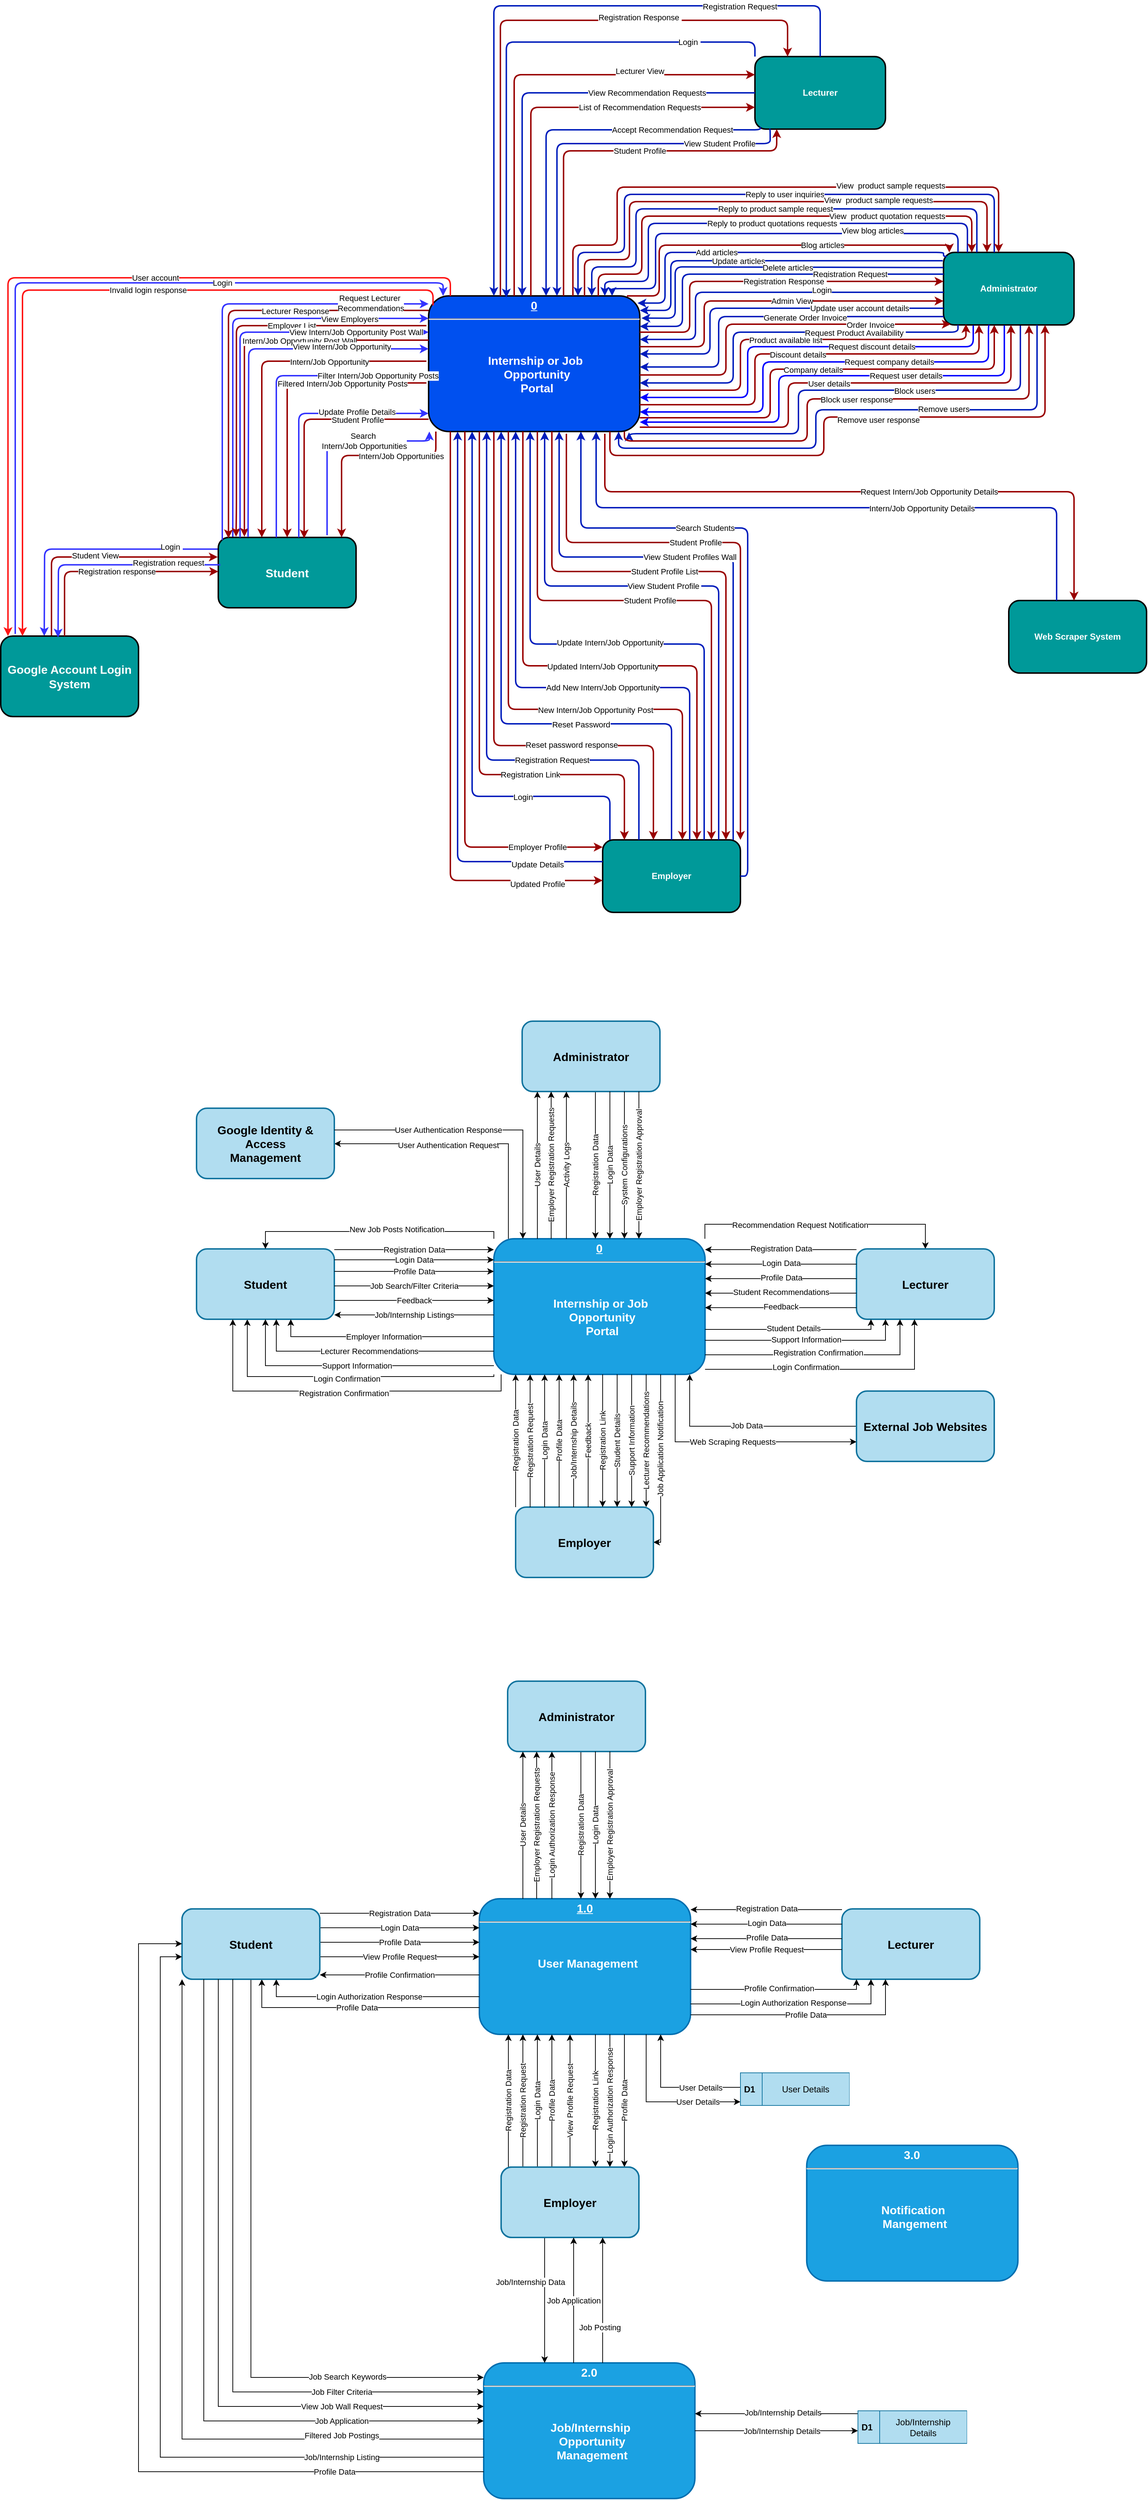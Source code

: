 <mxfile version="24.7.12">
  <diagram name="Page-1" id="c7558073-3199-34d8-9f00-42111426c3f3">
    <mxGraphModel dx="936" dy="501" grid="1" gridSize="10" guides="1" tooltips="1" connect="1" arrows="1" fold="1" page="1" pageScale="1" pageWidth="1654" pageHeight="2336" background="none" math="0" shadow="0">
      <root>
        <mxCell id="0" />
        <mxCell id="1" parent="0" />
        <mxCell id="LAr76dedplg_a-63oy3K-29" style="edgeStyle=orthogonalEdgeStyle;rounded=1;orthogonalLoop=1;jettySize=auto;html=1;strokeWidth=2;strokeColor=#3333FF;fillColor=#0050ef;sourcePerimeterSpacing=0;" parent="1" source="LEWASo-noqgJ5dtIMuOe-100" target="LEWASo-noqgJ5dtIMuOe-126" edge="1">
          <mxGeometry relative="1" as="geometry">
            <mxPoint x="382.0" y="1004" as="sourcePoint" />
            <mxPoint x="630" y="721.0" as="targetPoint" />
            <Array as="points">
              <mxPoint x="360" y="721" />
            </Array>
          </mxGeometry>
        </mxCell>
        <mxCell id="LAr76dedplg_a-63oy3K-30" value="View Employers" style="edgeLabel;html=1;align=center;verticalAlign=bottom;resizable=0;points=[];" parent="LAr76dedplg_a-63oy3K-29" vertex="1" connectable="0">
          <mxGeometry x="0.341" y="-5" relative="1" as="geometry">
            <mxPoint x="79" y="4" as="offset" />
          </mxGeometry>
        </mxCell>
        <mxCell id="LAr76dedplg_a-63oy3K-37" style="edgeStyle=orthogonalEdgeStyle;rounded=1;orthogonalLoop=1;jettySize=auto;html=1;entryX=0.251;entryY=0.019;entryDx=0;entryDy=0;entryPerimeter=0;strokeColor=#3333FF;strokeWidth=2;exitX=-0.004;exitY=0.166;exitDx=0;exitDy=0;fillColor=#0050ef;exitPerimeter=0;" parent="1" source="LEWASo-noqgJ5dtIMuOe-100" edge="1">
          <mxGeometry relative="1" as="geometry">
            <mxPoint x="352.31" y="1038.89" as="sourcePoint" />
            <mxPoint x="100.0" y="1158.999" as="targetPoint" />
          </mxGeometry>
        </mxCell>
        <mxCell id="LAr76dedplg_a-63oy3K-38" value="Login&amp;nbsp;" style="edgeLabel;html=1;align=center;verticalAlign=middle;resizable=0;points=[];horizontal=1;" parent="LAr76dedplg_a-63oy3K-37" vertex="1" connectable="0">
          <mxGeometry x="-0.016" y="3" relative="1" as="geometry">
            <mxPoint x="112" y="-6" as="offset" />
          </mxGeometry>
        </mxCell>
        <mxCell id="LEWASo-noqgJ5dtIMuOe-100" value="Student" style="whiteSpace=wrap;align=center;verticalAlign=middle;fontStyle=1;strokeWidth=2;fillColor=#009999;labelBackgroundColor=none;rounded=1;fillOpacity=100;fontSize=16;fontColor=#ffffff;strokeColor=#000000;" parent="1" vertex="1">
          <mxGeometry x="340" y="1023" width="190" height="97" as="geometry" />
        </mxCell>
        <mxCell id="LEWASo-noqgJ5dtIMuOe-97" value="Administrator" style="whiteSpace=wrap;align=center;verticalAlign=middle;fontStyle=1;strokeWidth=2;labelBackgroundColor=none;rounded=1;fillOpacity=100;fillColor=#009999;fontColor=#FFFFFF;" parent="1" vertex="1">
          <mxGeometry x="1340" y="630" width="180" height="100" as="geometry" />
        </mxCell>
        <mxCell id="LEWASo-noqgJ5dtIMuOe-98" value="Web Scraper System" style="whiteSpace=wrap;align=center;verticalAlign=middle;fontStyle=1;strokeWidth=2;labelBackgroundColor=none;rounded=1;fillOpacity=100;fillColor=#009999;fontColor=#FFFFFF;" parent="1" vertex="1">
          <mxGeometry x="1430" y="1110" width="190" height="100" as="geometry" />
        </mxCell>
        <mxCell id="LEWASo-noqgJ5dtIMuOe-99" value="Employer" style="whiteSpace=wrap;align=center;verticalAlign=middle;fontStyle=1;strokeWidth=2;fillColor=#009999;labelBackgroundColor=none;rounded=1;fillOpacity=100;fontColor=#FFFFFF;" parent="1" vertex="1">
          <mxGeometry x="870" y="1440" width="190" height="100" as="geometry" />
        </mxCell>
        <mxCell id="LAr76dedplg_a-63oy3K-15" style="edgeStyle=orthogonalEdgeStyle;rounded=1;orthogonalLoop=1;jettySize=auto;html=1;strokeWidth=2;fillOpacity=100;strokeColor=#3333FF;elbow=vertical;fillColor=#0050ef;sourcePerimeterSpacing=0;" parent="1" source="LEWASo-noqgJ5dtIMuOe-100" target="LEWASo-noqgJ5dtIMuOe-126" edge="1">
          <mxGeometry relative="1" as="geometry">
            <mxPoint x="480" y="992" as="sourcePoint" />
            <mxPoint x="696.629" y="852.239" as="targetPoint" />
            <Array as="points">
              <mxPoint x="451" y="852" />
            </Array>
          </mxGeometry>
        </mxCell>
        <mxCell id="LAr76dedplg_a-63oy3K-26" value="Update Profile Details" style="edgeLabel;html=1;align=center;verticalAlign=middle;resizable=0;points=[];" parent="LAr76dedplg_a-63oy3K-15" vertex="1" connectable="0">
          <mxGeometry x="0.46" y="2" relative="1" as="geometry">
            <mxPoint x="-5" as="offset" />
          </mxGeometry>
        </mxCell>
        <mxCell id="LAr76dedplg_a-63oy3K-17" style="edgeStyle=elbowEdgeStyle;rounded=1;orthogonalLoop=1;jettySize=auto;html=1;strokeWidth=2;fillColor=#e51400;strokeColor=#990000;elbow=vertical;sourcePerimeterSpacing=0;entryX=0.074;entryY=0.013;entryDx=0;entryDy=0;entryPerimeter=0;" parent="1" source="LEWASo-noqgJ5dtIMuOe-126" target="LEWASo-noqgJ5dtIMuOe-100" edge="1">
          <mxGeometry relative="1" as="geometry">
            <mxPoint x="373.63" y="1007.074" as="targetPoint" />
            <Array as="points">
              <mxPoint x="510" y="710" />
            </Array>
            <mxPoint x="630" y="710" as="sourcePoint" />
          </mxGeometry>
        </mxCell>
        <mxCell id="LAr76dedplg_a-63oy3K-28" value="Lecturer Response" style="edgeLabel;html=1;align=center;verticalAlign=middle;resizable=0;points=[];" parent="LAr76dedplg_a-63oy3K-17" vertex="1" connectable="0">
          <mxGeometry x="-0.433" y="-3" relative="1" as="geometry">
            <mxPoint x="-17" y="4" as="offset" />
          </mxGeometry>
        </mxCell>
        <mxCell id="LEWASo-noqgJ5dtIMuOe-101" value="Lecturer" style="whiteSpace=wrap;align=center;verticalAlign=middle;fontStyle=1;strokeWidth=2;fillColor=#009999;labelBackgroundColor=none;rounded=1;fillOpacity=100;fontColor=#FFFFFF;" parent="1" vertex="1">
          <mxGeometry x="1080" y="360" width="180" height="100" as="geometry" />
        </mxCell>
        <mxCell id="LAr76dedplg_a-63oy3K-19" style="edgeStyle=orthogonalEdgeStyle;rounded=1;orthogonalLoop=1;jettySize=auto;html=1;strokeWidth=2;fillColor=#e51400;strokeColor=#3333FF;elbow=vertical;exitX=0.029;exitY=0.037;exitDx=0;exitDy=0;targetPerimeterSpacing=0;exitPerimeter=0;" parent="1" source="LEWASo-noqgJ5dtIMuOe-100" target="LEWASo-noqgJ5dtIMuOe-126" edge="1">
          <mxGeometry relative="1" as="geometry">
            <mxPoint x="365.08" y="1004.037" as="sourcePoint" />
            <mxPoint x="630" y="701.0" as="targetPoint" />
            <Array as="points">
              <mxPoint x="346" y="701" />
            </Array>
          </mxGeometry>
        </mxCell>
        <mxCell id="LAr76dedplg_a-63oy3K-27" value="Request Lecturer&amp;nbsp;&lt;div&gt;Recommendations&lt;/div&gt;" style="edgeLabel;html=1;align=center;verticalAlign=middle;resizable=0;points=[];" parent="LAr76dedplg_a-63oy3K-19" vertex="1" connectable="0">
          <mxGeometry x="-0.452" y="1" relative="1" as="geometry">
            <mxPoint x="205" y="-160" as="offset" />
          </mxGeometry>
        </mxCell>
        <mxCell id="LAr76dedplg_a-63oy3K-31" style="edgeStyle=orthogonalEdgeStyle;rounded=1;orthogonalLoop=1;jettySize=auto;html=1;strokeWidth=2;fillColor=#e51400;strokeColor=#990000;sourcePerimeterSpacing=3;entryX=0.129;entryY=-0.01;entryDx=0;entryDy=0;entryPerimeter=0;" parent="1" source="LEWASo-noqgJ5dtIMuOe-126" target="LEWASo-noqgJ5dtIMuOe-100" edge="1">
          <mxGeometry relative="1" as="geometry">
            <mxPoint x="629" y="730.543" as="sourcePoint" />
            <mxPoint x="390" y="1001" as="targetPoint" />
            <Array as="points">
              <mxPoint x="365" y="731" />
              <mxPoint x="365" y="980" />
            </Array>
          </mxGeometry>
        </mxCell>
        <mxCell id="LAr76dedplg_a-63oy3K-32" value="Employer List" style="edgeLabel;html=1;align=center;verticalAlign=middle;resizable=0;points=[];labelPosition=center;verticalLabelPosition=middle;" parent="LAr76dedplg_a-63oy3K-31" vertex="1" connectable="0">
          <mxGeometry x="-0.377" y="1" relative="1" as="geometry">
            <mxPoint x="-14" y="-1" as="offset" />
          </mxGeometry>
        </mxCell>
        <mxCell id="LAr76dedplg_a-63oy3K-33" style="edgeStyle=orthogonalEdgeStyle;rounded=1;orthogonalLoop=1;jettySize=auto;html=1;strokeWidth=2;fillColor=#e51400;strokeColor=#3333FF;targetPerimeterSpacing=0;" parent="1" source="LEWASo-noqgJ5dtIMuOe-100" target="LEWASo-noqgJ5dtIMuOe-126" edge="1">
          <mxGeometry relative="1" as="geometry">
            <mxPoint x="642" y="741" as="targetPoint" />
            <mxPoint x="400" y="1004" as="sourcePoint" />
            <Array as="points">
              <mxPoint x="370" y="740" />
            </Array>
          </mxGeometry>
        </mxCell>
        <mxCell id="LAr76dedplg_a-63oy3K-34" value="View Intern/Job Opportunity Post Wall" style="edgeLabel;html=1;align=center;verticalAlign=middle;resizable=0;points=[];" parent="LAr76dedplg_a-63oy3K-33" vertex="1" connectable="0">
          <mxGeometry x="-0.513" y="-1" relative="1" as="geometry">
            <mxPoint x="159" y="-151" as="offset" />
          </mxGeometry>
        </mxCell>
        <mxCell id="LEWASo-noqgJ5dtIMuOe-126" value="&lt;p style=&quot;margin: 4px 0px 0px; text-align: center; text-decoration: underline; font-size: 16px;&quot;&gt;0&lt;/p&gt;&lt;hr style=&quot;font-size: 16px;&quot;&gt;&lt;p style=&quot;margin: 0px 0px 0px 8px; font-size: 16px;&quot;&gt;&lt;span style=&quot;background-color: initial;&quot;&gt;&lt;br&gt;&lt;/span&gt;&lt;/p&gt;&lt;p style=&quot;margin: 0px 0px 0px 8px; font-size: 16px;&quot;&gt;&lt;br&gt;&lt;/p&gt;&lt;p style=&quot;margin: 0px 0px 0px 8px; font-size: 16px;&quot;&gt;&lt;span style=&quot;background-color: initial;&quot;&gt;Internship or Job&amp;nbsp;&lt;/span&gt;&lt;/p&gt;&lt;p style=&quot;margin: 0px 0px 0px 8px; font-size: 16px;&quot;&gt;&lt;span style=&quot;background-color: initial;&quot;&gt;Opportunity&lt;/span&gt;&lt;/p&gt;&lt;p style=&quot;margin: 0px 0px 0px 8px; font-size: 16px;&quot;&gt;Portal&lt;/p&gt;" style="verticalAlign=middle;align=center;overflow=fill;fontSize=16;fontFamily=Helvetica;html=1;rounded=1;fontStyle=1;strokeWidth=2;labelBackgroundColor=none;fillOpacity=100;fillColor=#0050ef;strokeColor=#000000;fontColor=#ffffff;" parent="1" vertex="1">
          <mxGeometry x="630" y="690" width="291.22" height="187" as="geometry" />
        </mxCell>
        <mxCell id="LAr76dedplg_a-63oy3K-39" style="rounded=1;orthogonalLoop=1;jettySize=auto;html=1;entryX=-0.004;entryY=0.392;entryDx=0;entryDy=0;fillColor=#e51400;strokeColor=#990000;strokeWidth=2;entryPerimeter=0;edgeStyle=orthogonalEdgeStyle;" parent="1" source="LAr76dedplg_a-63oy3K-36" edge="1">
          <mxGeometry relative="1" as="geometry">
            <mxPoint x="106.5" y="1152.554" as="sourcePoint" />
            <mxPoint x="339.24" y="1050.04" as="targetPoint" />
            <Array as="points">
              <mxPoint x="110" y="1050" />
            </Array>
          </mxGeometry>
        </mxCell>
        <mxCell id="LAr76dedplg_a-63oy3K-40" value="Student View" style="edgeLabel;html=1;align=center;verticalAlign=middle;resizable=0;points=[];horizontal=1;" parent="LAr76dedplg_a-63oy3K-39" vertex="1" connectable="0">
          <mxGeometry x="-0.097" y="-2" relative="1" as="geometry">
            <mxPoint x="16" y="-4" as="offset" />
          </mxGeometry>
        </mxCell>
        <mxCell id="LAr76dedplg_a-63oy3K-36" value="Google Account Login System" style="whiteSpace=wrap;align=center;verticalAlign=middle;fontStyle=1;strokeWidth=2;fillColor=#009999;labelBackgroundColor=none;rounded=1;fillOpacity=100;fontSize=16;fontColor=#ffffff;strokeColor=#000000;" parent="1" vertex="1">
          <mxGeometry x="40" y="1159" width="190" height="111" as="geometry" />
        </mxCell>
        <mxCell id="LAr76dedplg_a-63oy3K-53" style="edgeStyle=orthogonalEdgeStyle;rounded=1;orthogonalLoop=1;jettySize=auto;html=1;strokeWidth=2;strokeColor=#3333FF;fillColor=#0050ef;sourcePerimeterSpacing=0;startSize=0;endSize=0;" parent="1" source="LEWASo-noqgJ5dtIMuOe-100" target="LEWASo-noqgJ5dtIMuOe-126" edge="1">
          <mxGeometry relative="1" as="geometry">
            <mxPoint x="416" y="1020" as="sourcePoint" />
            <mxPoint x="669.015" y="818.852" as="targetPoint" />
            <Array as="points">
              <mxPoint x="420" y="800" />
            </Array>
          </mxGeometry>
        </mxCell>
        <mxCell id="LAr76dedplg_a-63oy3K-55" value="Filter Intern/Job Opportunity Posts" style="edgeLabel;html=1;align=center;verticalAlign=middle;resizable=0;points=[];" parent="LAr76dedplg_a-63oy3K-53" vertex="1" connectable="0">
          <mxGeometry x="0.391" y="2" relative="1" as="geometry">
            <mxPoint x="62" y="2" as="offset" />
          </mxGeometry>
        </mxCell>
        <mxCell id="LAr76dedplg_a-63oy3K-58" style="edgeStyle=orthogonalEdgeStyle;rounded=1;orthogonalLoop=1;jettySize=auto;html=1;strokeWidth=2;fillColor=#e51400;strokeColor=#990000;elbow=vertical;sourcePerimeterSpacing=3;" parent="1" source="LEWASo-noqgJ5dtIMuOe-126" target="LEWASo-noqgJ5dtIMuOe-100" edge="1">
          <mxGeometry relative="1" as="geometry">
            <mxPoint x="670.0" y="829.057" as="sourcePoint" />
            <mxPoint x="450.0" y="1012.004" as="targetPoint" />
            <Array as="points">
              <mxPoint x="435" y="810" />
            </Array>
          </mxGeometry>
        </mxCell>
        <mxCell id="LAr76dedplg_a-63oy3K-59" value="Filtered Intern/Job Opportunity Posts" style="edgeLabel;html=1;align=center;verticalAlign=middle;resizable=0;points=[];horizontal=1;" parent="LAr76dedplg_a-63oy3K-58" vertex="1" connectable="0">
          <mxGeometry x="-0.433" y="-3" relative="1" as="geometry">
            <mxPoint x="-1" y="4" as="offset" />
          </mxGeometry>
        </mxCell>
        <mxCell id="LAr76dedplg_a-63oy3K-60" style="edgeStyle=orthogonalEdgeStyle;rounded=1;orthogonalLoop=1;jettySize=auto;html=1;strokeWidth=2;fillColor=#e51400;strokeColor=#990000;elbow=vertical;sourcePerimeterSpacing=0;entryX=0.192;entryY=-0.01;entryDx=0;entryDy=0;entryPerimeter=0;" parent="1" source="LEWASo-noqgJ5dtIMuOe-126" target="LEWASo-noqgJ5dtIMuOe-100" edge="1">
          <mxGeometry relative="1" as="geometry">
            <mxPoint x="630" y="751.0" as="sourcePoint" />
            <mxPoint x="407.0" y="1004" as="targetPoint" />
            <Array as="points">
              <mxPoint x="376" y="751" />
              <mxPoint x="376" y="1022" />
            </Array>
          </mxGeometry>
        </mxCell>
        <mxCell id="LAr76dedplg_a-63oy3K-61" value="Intern/Job Opportunity Post Wall" style="edgeLabel;html=1;align=center;verticalAlign=middle;resizable=0;points=[];horizontal=1;" parent="LAr76dedplg_a-63oy3K-60" vertex="1" connectable="0">
          <mxGeometry x="-0.433" y="-3" relative="1" as="geometry">
            <mxPoint x="-29" y="4" as="offset" />
          </mxGeometry>
        </mxCell>
        <mxCell id="LAr76dedplg_a-63oy3K-65" style="edgeStyle=orthogonalEdgeStyle;rounded=1;orthogonalLoop=1;jettySize=auto;html=1;strokeWidth=2;strokeColor=#3333FF;fillColor=#0050ef;sourcePerimeterSpacing=3;" parent="1" source="LEWASo-noqgJ5dtIMuOe-100" target="LEWASo-noqgJ5dtIMuOe-126" edge="1">
          <mxGeometry relative="1" as="geometry">
            <mxPoint x="530" y="1130" as="sourcePoint" />
            <mxPoint x="667.488" y="843.539" as="targetPoint" />
            <Array as="points">
              <mxPoint x="490" y="890" />
              <mxPoint x="631" y="890" />
            </Array>
          </mxGeometry>
        </mxCell>
        <mxCell id="LAr76dedplg_a-63oy3K-66" value="Search&amp;nbsp;&lt;div&gt;Intern/Job Opportunities&lt;/div&gt;" style="edgeLabel;html=1;align=center;verticalAlign=middle;resizable=0;points=[];" parent="LAr76dedplg_a-63oy3K-65" vertex="1" connectable="0">
          <mxGeometry x="0.391" y="2" relative="1" as="geometry">
            <mxPoint x="-17" y="2" as="offset" />
          </mxGeometry>
        </mxCell>
        <mxCell id="PkC8lY3NkU_ByafprgCy-6" style="edgeStyle=orthogonalEdgeStyle;rounded=1;orthogonalLoop=1;jettySize=auto;html=1;strokeWidth=2;fillColor=#0050ef;strokeColor=#001DBC;elbow=vertical;sourcePerimeterSpacing=0;exitX=0.5;exitY=0;exitDx=0;exitDy=0;" parent="1" source="LEWASo-noqgJ5dtIMuOe-101" target="LEWASo-noqgJ5dtIMuOe-126" edge="1">
          <mxGeometry relative="1" as="geometry">
            <mxPoint x="1050" y="430" as="sourcePoint" />
            <mxPoint x="720" y="720" as="targetPoint" />
            <Array as="points">
              <mxPoint x="1170" y="290" />
              <mxPoint x="720" y="290" />
            </Array>
          </mxGeometry>
        </mxCell>
        <mxCell id="PkC8lY3NkU_ByafprgCy-7" value="Registration Request" style="edgeLabel;html=1;align=center;verticalAlign=middle;resizable=0;points=[];" parent="PkC8lY3NkU_ByafprgCy-6" vertex="1" connectable="0">
          <mxGeometry x="-0.452" y="1" relative="1" as="geometry">
            <mxPoint x="71" as="offset" />
          </mxGeometry>
        </mxCell>
        <mxCell id="PkC8lY3NkU_ByafprgCy-16" style="edgeStyle=orthogonalEdgeStyle;rounded=1;orthogonalLoop=1;jettySize=auto;html=1;strokeWidth=2;fillColor=#e51400;strokeColor=#990000;elbow=vertical;targetPerimeterSpacing=0;entryX=0.25;entryY=0;entryDx=0;entryDy=0;" parent="1" source="LEWASo-noqgJ5dtIMuOe-126" target="LEWASo-noqgJ5dtIMuOe-101" edge="1">
          <mxGeometry relative="1" as="geometry">
            <mxPoint x="728.805" y="720" as="sourcePoint" />
            <mxPoint x="1076" y="390" as="targetPoint" />
            <Array as="points">
              <mxPoint x="729" y="310" />
              <mxPoint x="1125" y="310" />
            </Array>
          </mxGeometry>
        </mxCell>
        <mxCell id="PkC8lY3NkU_ByafprgCy-17" value="Registration Response&amp;nbsp;" style="edgeLabel;html=1;align=center;verticalAlign=middle;resizable=0;points=[];" parent="PkC8lY3NkU_ByafprgCy-16" vertex="1" connectable="0">
          <mxGeometry x="-0.452" y="1" relative="1" as="geometry">
            <mxPoint x="193" y="-158" as="offset" />
          </mxGeometry>
        </mxCell>
        <mxCell id="PkC8lY3NkU_ByafprgCy-19" style="edgeStyle=orthogonalEdgeStyle;rounded=1;orthogonalLoop=1;jettySize=auto;html=1;strokeWidth=2;fillColor=#0050ef;strokeColor=#001DBC;elbow=vertical;sourcePerimeterSpacing=0;entryX=0.368;entryY=0.012;entryDx=0;entryDy=0;entryPerimeter=0;" parent="1" target="LEWASo-noqgJ5dtIMuOe-126" edge="1">
          <mxGeometry relative="1" as="geometry">
            <mxPoint x="1080" y="360" as="sourcePoint" />
            <mxPoint x="738.598" y="722.041" as="targetPoint" />
            <Array as="points">
              <mxPoint x="1080" y="340" />
              <mxPoint x="737" y="340" />
            </Array>
          </mxGeometry>
        </mxCell>
        <mxCell id="PkC8lY3NkU_ByafprgCy-39" value="Login&amp;nbsp;" style="edgeLabel;html=1;align=center;verticalAlign=middle;resizable=0;points=[];" parent="PkC8lY3NkU_ByafprgCy-19" vertex="1" connectable="0">
          <mxGeometry x="-0.3" y="-1" relative="1" as="geometry">
            <mxPoint x="139" y="1" as="offset" />
          </mxGeometry>
        </mxCell>
        <mxCell id="PkC8lY3NkU_ByafprgCy-22" style="edgeStyle=orthogonalEdgeStyle;rounded=1;orthogonalLoop=1;jettySize=auto;html=1;strokeWidth=2;fillColor=#e51400;strokeColor=#990000;elbow=vertical;targetPerimeterSpacing=0;verticalAlign=bottom;labelPosition=center;verticalLabelPosition=top;align=center;entryX=0;entryY=0.25;entryDx=0;entryDy=0;" parent="1" source="LEWASo-noqgJ5dtIMuOe-126" target="LEWASo-noqgJ5dtIMuOe-101" edge="1">
          <mxGeometry relative="1" as="geometry">
            <mxPoint x="749.154" y="719.529" as="sourcePoint" />
            <mxPoint x="1076" y="420" as="targetPoint" />
            <Array as="points">
              <mxPoint x="748" y="385" />
            </Array>
          </mxGeometry>
        </mxCell>
        <mxCell id="PkC8lY3NkU_ByafprgCy-23" value="&lt;span&gt;&lt;/span&gt;&lt;span style=&quot;&quot;&gt;Lecturer View&lt;/span&gt;" style="edgeLabel;html=1;align=center;verticalAlign=middle;resizable=0;points=[];" parent="PkC8lY3NkU_ByafprgCy-22" vertex="1" connectable="0">
          <mxGeometry x="-0.452" y="1" relative="1" as="geometry">
            <mxPoint x="174" y="-136" as="offset" />
          </mxGeometry>
        </mxCell>
        <mxCell id="PkC8lY3NkU_ByafprgCy-24" value="" style="edgeStyle=orthogonalEdgeStyle;rounded=1;orthogonalLoop=1;jettySize=auto;html=1;strokeWidth=2;fillColor=#0050ef;strokeColor=#001DBC;elbow=vertical;sourcePerimeterSpacing=0;exitX=0.041;exitY=0.971;exitDx=0;exitDy=0;exitPerimeter=0;" parent="1" source="LEWASo-noqgJ5dtIMuOe-101" target="LEWASo-noqgJ5dtIMuOe-126" edge="1">
          <mxGeometry x="-0.265" y="40" relative="1" as="geometry">
            <mxPoint x="1084.47" y="460.83" as="sourcePoint" />
            <mxPoint x="792" y="720" as="targetPoint" />
            <Array as="points">
              <mxPoint x="1087" y="461" />
              <mxPoint x="792" y="461" />
            </Array>
            <mxPoint as="offset" />
          </mxGeometry>
        </mxCell>
        <mxCell id="PkC8lY3NkU_ByafprgCy-47" value="Accept Recommendation Request" style="edgeLabel;html=1;align=center;verticalAlign=middle;resizable=0;points=[];" parent="PkC8lY3NkU_ByafprgCy-24" vertex="1" connectable="0">
          <mxGeometry x="-0.226" relative="1" as="geometry">
            <mxPoint x="79" as="offset" />
          </mxGeometry>
        </mxCell>
        <mxCell id="PkC8lY3NkU_ByafprgCy-30" style="edgeStyle=orthogonalEdgeStyle;rounded=1;orthogonalLoop=1;jettySize=auto;html=1;strokeWidth=2;fillColor=#e51400;strokeColor=#990000;elbow=vertical;targetPerimeterSpacing=0;" parent="1" source="LEWASo-noqgJ5dtIMuOe-126" target="LEWASo-noqgJ5dtIMuOe-101" edge="1">
          <mxGeometry relative="1" as="geometry">
            <mxPoint x="770" y="690" as="sourcePoint" />
            <mxPoint x="1066" y="440" as="targetPoint" />
            <Array as="points">
              <mxPoint x="771" y="430" />
            </Array>
          </mxGeometry>
        </mxCell>
        <mxCell id="PkC8lY3NkU_ByafprgCy-41" value="List of Recommendation Requests" style="edgeLabel;html=1;align=center;verticalAlign=middle;resizable=0;points=[];" parent="PkC8lY3NkU_ByafprgCy-30" vertex="1" connectable="0">
          <mxGeometry x="0.475" y="-3" relative="1" as="geometry">
            <mxPoint x="-10" y="-3" as="offset" />
          </mxGeometry>
        </mxCell>
        <mxCell id="PkC8lY3NkU_ByafprgCy-45" style="edgeStyle=orthogonalEdgeStyle;rounded=1;orthogonalLoop=1;jettySize=auto;html=1;strokeWidth=2;fillColor=#0050ef;strokeColor=#001DBC;elbow=vertical;sourcePerimeterSpacing=0;exitX=0;exitY=0.5;exitDx=0;exitDy=0;" parent="1" source="LEWASo-noqgJ5dtIMuOe-101" edge="1">
          <mxGeometry relative="1" as="geometry">
            <mxPoint x="1078" y="430" as="sourcePoint" />
            <mxPoint x="759" y="690" as="targetPoint" />
            <Array as="points">
              <mxPoint x="759" y="410" />
            </Array>
          </mxGeometry>
        </mxCell>
        <mxCell id="PkC8lY3NkU_ByafprgCy-46" value="View Recommendation Requests" style="edgeLabel;html=1;align=center;verticalAlign=middle;resizable=0;points=[];" parent="PkC8lY3NkU_ByafprgCy-45" vertex="1" connectable="0">
          <mxGeometry x="-0.452" y="1" relative="1" as="geometry">
            <mxPoint x="15" y="-1" as="offset" />
          </mxGeometry>
        </mxCell>
        <mxCell id="PkC8lY3NkU_ByafprgCy-48" value="" style="edgeStyle=orthogonalEdgeStyle;rounded=1;orthogonalLoop=1;jettySize=auto;html=1;strokeWidth=2;fillColor=#0050ef;strokeColor=#001DBC;elbow=vertical;sourcePerimeterSpacing=0;exitX=0.111;exitY=1;exitDx=0;exitDy=0;exitPerimeter=0;" parent="1" source="LEWASo-noqgJ5dtIMuOe-101" target="LEWASo-noqgJ5dtIMuOe-126" edge="1">
          <mxGeometry x="-0.265" y="40" relative="1" as="geometry">
            <mxPoint x="1101.2" y="461.6" as="sourcePoint" />
            <mxPoint x="806.727" y="719.529" as="targetPoint" />
            <Array as="points">
              <mxPoint x="1101" y="460" />
              <mxPoint x="1101" y="480" />
              <mxPoint x="807" y="480" />
            </Array>
            <mxPoint as="offset" />
          </mxGeometry>
        </mxCell>
        <mxCell id="PkC8lY3NkU_ByafprgCy-49" value="View Student Profile" style="edgeLabel;html=1;align=center;verticalAlign=middle;resizable=0;points=[];" parent="PkC8lY3NkU_ByafprgCy-48" vertex="1" connectable="0">
          <mxGeometry x="-0.226" relative="1" as="geometry">
            <mxPoint x="112" as="offset" />
          </mxGeometry>
        </mxCell>
        <mxCell id="E3Vmbv4oXaT4UGgoNopd-9" value="" style="edgeStyle=orthogonalEdgeStyle;rounded=1;orthogonalLoop=1;jettySize=auto;html=1;strokeWidth=2;fillColor=#0050ef;strokeColor=#001DBC;elbow=vertical;sourcePerimeterSpacing=0;" parent="1" target="LEWASo-noqgJ5dtIMuOe-126" edge="1">
          <mxGeometry x="-0.265" y="40" relative="1" as="geometry">
            <mxPoint x="1340" y="660" as="sourcePoint" />
            <mxPoint x="980.04" y="750" as="targetPoint" />
            <Array as="points">
              <mxPoint x="980" y="660" />
              <mxPoint x="980" y="732" />
            </Array>
            <mxPoint as="offset" />
          </mxGeometry>
        </mxCell>
        <mxCell id="E3Vmbv4oXaT4UGgoNopd-10" value="Registration Request" style="edgeLabel;html=1;align=center;verticalAlign=middle;resizable=0;points=[];" parent="E3Vmbv4oXaT4UGgoNopd-9" vertex="1" connectable="0">
          <mxGeometry x="-0.226" relative="1" as="geometry">
            <mxPoint x="61" as="offset" />
          </mxGeometry>
        </mxCell>
        <mxCell id="E3Vmbv4oXaT4UGgoNopd-12" style="edgeStyle=orthogonalEdgeStyle;rounded=1;orthogonalLoop=1;jettySize=auto;html=1;strokeWidth=2;fillColor=#e51400;strokeColor=#990000;elbow=vertical;targetPerimeterSpacing=0;" parent="1" source="LEWASo-noqgJ5dtIMuOe-126" edge="1">
          <mxGeometry relative="1" as="geometry">
            <mxPoint x="929.964" y="749.987" as="sourcePoint" />
            <mxPoint x="1340" y="670" as="targetPoint" />
            <Array as="points">
              <mxPoint x="990" y="740" />
              <mxPoint x="990" y="670" />
            </Array>
          </mxGeometry>
        </mxCell>
        <mxCell id="E3Vmbv4oXaT4UGgoNopd-13" value="Registration Response&amp;nbsp;" style="edgeLabel;html=1;align=center;verticalAlign=middle;resizable=0;points=[];" parent="E3Vmbv4oXaT4UGgoNopd-12" vertex="1" connectable="0">
          <mxGeometry x="0.475" y="-3" relative="1" as="geometry">
            <mxPoint x="-91" y="-3" as="offset" />
          </mxGeometry>
        </mxCell>
        <mxCell id="E3Vmbv4oXaT4UGgoNopd-15" value="" style="edgeStyle=orthogonalEdgeStyle;rounded=1;orthogonalLoop=1;jettySize=auto;html=1;strokeWidth=2;fillColor=#0050ef;strokeColor=#001DBC;elbow=vertical;sourcePerimeterSpacing=0;" parent="1" target="LEWASo-noqgJ5dtIMuOe-126" edge="1">
          <mxGeometry x="-0.265" y="40" relative="1" as="geometry">
            <mxPoint x="1340" y="685" as="sourcePoint" />
            <mxPoint x="921.22" y="755.25" as="targetPoint" />
            <Array as="points">
              <mxPoint x="998" y="685" />
              <mxPoint x="998" y="750" />
            </Array>
            <mxPoint as="offset" />
          </mxGeometry>
        </mxCell>
        <mxCell id="E3Vmbv4oXaT4UGgoNopd-16" value="Login" style="edgeLabel;html=1;align=center;verticalAlign=middle;resizable=0;points=[];" parent="E3Vmbv4oXaT4UGgoNopd-15" vertex="1" connectable="0">
          <mxGeometry x="-0.226" relative="1" as="geometry">
            <mxPoint x="19" y="-3" as="offset" />
          </mxGeometry>
        </mxCell>
        <mxCell id="E3Vmbv4oXaT4UGgoNopd-17" style="edgeStyle=orthogonalEdgeStyle;rounded=1;orthogonalLoop=1;jettySize=auto;html=1;strokeWidth=2;fillColor=#e51400;strokeColor=#990000;elbow=vertical;targetPerimeterSpacing=0;endArrow=classic;endFill=1;" parent="1" source="LEWASo-noqgJ5dtIMuOe-126" edge="1">
          <mxGeometry relative="1" as="geometry">
            <mxPoint x="920" y="783" as="sourcePoint" />
            <mxPoint x="1340" y="697" as="targetPoint" />
            <Array as="points">
              <mxPoint x="1010" y="760" />
              <mxPoint x="1010" y="697" />
            </Array>
          </mxGeometry>
        </mxCell>
        <mxCell id="E3Vmbv4oXaT4UGgoNopd-18" value="Admin View" style="edgeLabel;html=1;align=center;verticalAlign=middle;resizable=0;points=[];" parent="E3Vmbv4oXaT4UGgoNopd-17" vertex="1" connectable="0">
          <mxGeometry x="0.475" y="-3" relative="1" as="geometry">
            <mxPoint x="-83" y="-3" as="offset" />
          </mxGeometry>
        </mxCell>
        <mxCell id="E3Vmbv4oXaT4UGgoNopd-20" style="edgeStyle=orthogonalEdgeStyle;rounded=1;orthogonalLoop=1;jettySize=auto;html=1;strokeWidth=2;fillColor=#e51400;strokeColor=#990000;elbow=vertical;targetPerimeterSpacing=0;entryX=0.172;entryY=0.988;entryDx=0;entryDy=0;entryPerimeter=0;" parent="1" source="LEWASo-noqgJ5dtIMuOe-126" target="LEWASo-noqgJ5dtIMuOe-97" edge="1">
          <mxGeometry relative="1" as="geometry">
            <mxPoint x="921.22" y="858" as="sourcePoint" />
            <mxPoint x="1385" y="738.98" as="targetPoint" />
            <Array as="points">
              <mxPoint x="1060" y="820" />
              <mxPoint x="1060" y="750" />
              <mxPoint x="1371" y="750" />
            </Array>
          </mxGeometry>
        </mxCell>
        <mxCell id="E3Vmbv4oXaT4UGgoNopd-62" value="Product available list" style="edgeLabel;html=1;align=center;verticalAlign=middle;resizable=0;points=[];" parent="E3Vmbv4oXaT4UGgoNopd-20" vertex="1" connectable="0">
          <mxGeometry x="-0.081" y="-3" relative="1" as="geometry">
            <mxPoint x="22" y="-2" as="offset" />
          </mxGeometry>
        </mxCell>
        <mxCell id="E3Vmbv4oXaT4UGgoNopd-24" value="" style="edgeStyle=orthogonalEdgeStyle;rounded=1;orthogonalLoop=1;jettySize=auto;html=1;strokeWidth=2;fillColor=#0050ef;strokeColor=#001DBC;elbow=vertical;sourcePerimeterSpacing=0;" parent="1" target="LEWASo-noqgJ5dtIMuOe-126" edge="1">
          <mxGeometry x="-0.265" y="40" relative="1" as="geometry">
            <mxPoint x="1340" y="707.048" as="sourcePoint" />
            <mxPoint x="921.974" y="777.817" as="targetPoint" />
            <Array as="points">
              <mxPoint x="1018" y="707" />
              <mxPoint x="1018" y="770" />
            </Array>
            <mxPoint as="offset" />
          </mxGeometry>
        </mxCell>
        <mxCell id="E3Vmbv4oXaT4UGgoNopd-25" value="Update user account details" style="edgeLabel;html=1;align=center;verticalAlign=middle;resizable=0;points=[];" parent="E3Vmbv4oXaT4UGgoNopd-24" vertex="1" connectable="0">
          <mxGeometry x="-0.226" relative="1" as="geometry">
            <mxPoint x="70" as="offset" />
          </mxGeometry>
        </mxCell>
        <mxCell id="E3Vmbv4oXaT4UGgoNopd-26" value="" style="edgeStyle=orthogonalEdgeStyle;rounded=1;orthogonalLoop=1;jettySize=auto;html=1;strokeWidth=2;fillColor=#0050ef;strokeColor=#001DBC;elbow=vertical;sourcePerimeterSpacing=0;exitX=0.001;exitY=0.885;exitDx=0;exitDy=0;exitPerimeter=0;" parent="1" source="LEWASo-noqgJ5dtIMuOe-97" target="LEWASo-noqgJ5dtIMuOe-126" edge="1">
          <mxGeometry x="-0.265" y="40" relative="1" as="geometry">
            <mxPoint x="1350" y="730" as="sourcePoint" />
            <mxPoint x="921" y="800" as="targetPoint" />
            <Array as="points">
              <mxPoint x="1030" y="719" />
              <mxPoint x="1030" y="788" />
            </Array>
            <mxPoint as="offset" />
          </mxGeometry>
        </mxCell>
        <mxCell id="E3Vmbv4oXaT4UGgoNopd-27" value="Generate Order Invoice" style="edgeLabel;html=1;align=center;verticalAlign=middle;resizable=0;points=[];" parent="E3Vmbv4oXaT4UGgoNopd-26" vertex="1" connectable="0">
          <mxGeometry x="-0.226" relative="1" as="geometry">
            <mxPoint x="-2" y="1" as="offset" />
          </mxGeometry>
        </mxCell>
        <mxCell id="E3Vmbv4oXaT4UGgoNopd-28" value="" style="edgeStyle=orthogonalEdgeStyle;rounded=1;orthogonalLoop=1;jettySize=auto;html=1;strokeWidth=2;fillColor=#0050ef;strokeColor=#001DBC;elbow=vertical;sourcePerimeterSpacing=0;" parent="1" target="LEWASo-noqgJ5dtIMuOe-126" edge="1">
          <mxGeometry x="-0.265" y="40" relative="1" as="geometry">
            <mxPoint x="1360" y="730" as="sourcePoint" />
            <mxPoint x="921.22" y="842.04" as="targetPoint" />
            <Array as="points">
              <mxPoint x="1360" y="740" />
              <mxPoint x="1050" y="740" />
              <mxPoint x="1050" y="810" />
            </Array>
            <mxPoint as="offset" />
          </mxGeometry>
        </mxCell>
        <mxCell id="E3Vmbv4oXaT4UGgoNopd-31" value="Request Product Availability&amp;nbsp;" style="edgeLabel;html=1;align=center;verticalAlign=middle;resizable=0;points=[];" parent="E3Vmbv4oXaT4UGgoNopd-28" vertex="1" connectable="0">
          <mxGeometry x="0.161" y="1" relative="1" as="geometry">
            <mxPoint x="149" as="offset" />
          </mxGeometry>
        </mxCell>
        <mxCell id="E3Vmbv4oXaT4UGgoNopd-33" value="" style="edgeStyle=orthogonalEdgeStyle;rounded=1;orthogonalLoop=1;jettySize=auto;html=1;strokeWidth=2;fillColor=#0050ef;strokeColor=#001DBC;elbow=vertical;sourcePerimeterSpacing=0;exitX=0.589;exitY=1.01;exitDx=0;exitDy=0;exitPerimeter=0;entryX=0.949;entryY=1.006;entryDx=0;entryDy=0;entryPerimeter=0;" parent="1" source="LEWASo-noqgJ5dtIMuOe-97" target="LEWASo-noqgJ5dtIMuOe-126" edge="1">
          <mxGeometry x="-0.265" y="40" relative="1" as="geometry">
            <mxPoint x="1535" y="769" as="sourcePoint" />
            <mxPoint x="930" y="890" as="targetPoint" />
            <Array as="points">
              <mxPoint x="1446" y="820" />
              <mxPoint x="1140" y="820" />
              <mxPoint x="1140" y="880" />
              <mxPoint x="906" y="880" />
            </Array>
            <mxPoint as="offset" />
          </mxGeometry>
        </mxCell>
        <mxCell id="E3Vmbv4oXaT4UGgoNopd-34" value="Block users" style="edgeLabel;html=1;align=center;verticalAlign=middle;resizable=0;points=[];" parent="E3Vmbv4oXaT4UGgoNopd-33" vertex="1" connectable="0">
          <mxGeometry x="0.161" y="1" relative="1" as="geometry">
            <mxPoint x="159" y="-5" as="offset" />
          </mxGeometry>
        </mxCell>
        <mxCell id="E3Vmbv4oXaT4UGgoNopd-37" value="" style="edgeStyle=orthogonalEdgeStyle;rounded=1;orthogonalLoop=1;jettySize=auto;html=1;strokeWidth=2;fillColor=#0050ef;strokeColor=#001DBC;elbow=vertical;sourcePerimeterSpacing=0;" parent="1" target="LEWASo-noqgJ5dtIMuOe-126" edge="1">
          <mxGeometry x="-0.265" y="40" relative="1" as="geometry">
            <mxPoint x="1469" y="730" as="sourcePoint" />
            <mxPoint x="923.161" y="893.372" as="targetPoint" />
            <Array as="points">
              <mxPoint x="1469" y="847" />
              <mxPoint x="1164" y="847" />
              <mxPoint x="1164" y="900" />
              <mxPoint x="892" y="900" />
            </Array>
            <mxPoint as="offset" />
          </mxGeometry>
        </mxCell>
        <mxCell id="E3Vmbv4oXaT4UGgoNopd-38" value="Remove users" style="edgeLabel;html=1;align=center;verticalAlign=middle;resizable=0;points=[];" parent="E3Vmbv4oXaT4UGgoNopd-37" vertex="1" connectable="0">
          <mxGeometry x="0.161" y="1" relative="1" as="geometry">
            <mxPoint x="175" y="-26" as="offset" />
          </mxGeometry>
        </mxCell>
        <mxCell id="E3Vmbv4oXaT4UGgoNopd-39" value="" style="edgeStyle=orthogonalEdgeStyle;rounded=1;orthogonalLoop=1;jettySize=auto;html=1;strokeWidth=2;fillColor=#0050ef;strokeColor=#001DBC;elbow=vertical;sourcePerimeterSpacing=0;" parent="1" source="LEWASo-noqgJ5dtIMuOe-97" target="LEWASo-noqgJ5dtIMuOe-126" edge="1">
          <mxGeometry x="-0.265" y="40" relative="1" as="geometry">
            <mxPoint x="1449" y="630" as="sourcePoint" />
            <mxPoint x="837.415" y="720" as="targetPoint" />
            <Array as="points">
              <mxPoint x="1410" y="550" />
              <mxPoint x="900" y="550" />
              <mxPoint x="900" y="630" />
              <mxPoint x="836" y="630" />
            </Array>
            <mxPoint as="offset" />
          </mxGeometry>
        </mxCell>
        <mxCell id="E3Vmbv4oXaT4UGgoNopd-40" value="Reply to user inquiries" style="edgeLabel;html=1;align=center;verticalAlign=middle;resizable=0;points=[];" parent="E3Vmbv4oXaT4UGgoNopd-39" vertex="1" connectable="0">
          <mxGeometry x="-0.226" relative="1" as="geometry">
            <mxPoint x="-62" as="offset" />
          </mxGeometry>
        </mxCell>
        <mxCell id="E3Vmbv4oXaT4UGgoNopd-41" value="" style="edgeStyle=orthogonalEdgeStyle;rounded=1;orthogonalLoop=1;jettySize=auto;html=1;strokeWidth=2;fillColor=#0050ef;strokeColor=#001DBC;elbow=vertical;sourcePerimeterSpacing=0;" parent="1" target="LEWASo-noqgJ5dtIMuOe-126" edge="1">
          <mxGeometry x="-0.265" y="40" relative="1" as="geometry">
            <mxPoint x="1386.029" y="630" as="sourcePoint" />
            <mxPoint x="855" y="720" as="targetPoint" />
            <Array as="points">
              <mxPoint x="1386" y="570" />
              <mxPoint x="916" y="570" />
              <mxPoint x="916" y="650" />
              <mxPoint x="855" y="650" />
            </Array>
            <mxPoint as="offset" />
          </mxGeometry>
        </mxCell>
        <mxCell id="E3Vmbv4oXaT4UGgoNopd-42" value="Reply to product sample request" style="edgeLabel;html=1;align=center;verticalAlign=middle;resizable=0;points=[];" parent="E3Vmbv4oXaT4UGgoNopd-41" vertex="1" connectable="0">
          <mxGeometry x="-0.226" relative="1" as="geometry">
            <mxPoint x="-63" as="offset" />
          </mxGeometry>
        </mxCell>
        <mxCell id="E3Vmbv4oXaT4UGgoNopd-44" value="" style="edgeStyle=orthogonalEdgeStyle;rounded=1;orthogonalLoop=1;jettySize=auto;html=1;strokeWidth=2;fillColor=#0050ef;strokeColor=#001DBC;elbow=vertical;sourcePerimeterSpacing=0;" parent="1" target="LEWASo-noqgJ5dtIMuOe-126" edge="1">
          <mxGeometry x="-0.265" y="40" relative="1" as="geometry">
            <mxPoint x="1373" y="630" as="sourcePoint" />
            <mxPoint x="873" y="690" as="targetPoint" />
            <Array as="points">
              <mxPoint x="1373" y="590" />
              <mxPoint x="933" y="590" />
              <mxPoint x="933" y="670" />
              <mxPoint x="873" y="670" />
            </Array>
            <mxPoint as="offset" />
          </mxGeometry>
        </mxCell>
        <mxCell id="E3Vmbv4oXaT4UGgoNopd-45" value="Reply to product quotations requests&amp;nbsp;" style="edgeLabel;html=1;align=center;verticalAlign=middle;resizable=0;points=[];" parent="E3Vmbv4oXaT4UGgoNopd-44" vertex="1" connectable="0">
          <mxGeometry x="-0.226" relative="1" as="geometry">
            <mxPoint x="-61" as="offset" />
          </mxGeometry>
        </mxCell>
        <mxCell id="E3Vmbv4oXaT4UGgoNopd-46" value="" style="edgeStyle=orthogonalEdgeStyle;rounded=1;orthogonalLoop=1;jettySize=auto;html=1;strokeWidth=2;fillColor=#0050ef;strokeColor=#001DBC;elbow=vertical;sourcePerimeterSpacing=0;entryX=0.989;entryY=0.053;entryDx=0;entryDy=0;exitX=0.026;exitY=0.055;exitDx=0;exitDy=0;exitPerimeter=0;entryPerimeter=0;" parent="1" source="LEWASo-noqgJ5dtIMuOe-97" target="LEWASo-noqgJ5dtIMuOe-126" edge="1">
          <mxGeometry x="-0.265" y="40" relative="1" as="geometry">
            <mxPoint x="1347.98" y="633.7" as="sourcePoint" />
            <mxPoint x="896" y="720" as="targetPoint" />
            <Array as="points">
              <mxPoint x="1340" y="636" />
              <mxPoint x="1340" y="630" />
              <mxPoint x="956" y="630" />
              <mxPoint x="956" y="700" />
            </Array>
            <mxPoint as="offset" />
          </mxGeometry>
        </mxCell>
        <mxCell id="E3Vmbv4oXaT4UGgoNopd-47" value="Add articles" style="edgeLabel;html=1;align=center;verticalAlign=middle;resizable=0;points=[];" parent="E3Vmbv4oXaT4UGgoNopd-46" vertex="1" connectable="0">
          <mxGeometry x="-0.226" relative="1" as="geometry">
            <mxPoint x="-129" as="offset" />
          </mxGeometry>
        </mxCell>
        <mxCell id="E3Vmbv4oXaT4UGgoNopd-52" value="" style="edgeStyle=orthogonalEdgeStyle;rounded=1;orthogonalLoop=1;jettySize=auto;html=1;strokeWidth=2;fillColor=#0050ef;strokeColor=#001DBC;elbow=vertical;sourcePerimeterSpacing=0;exitX=-0.006;exitY=0.115;exitDx=0;exitDy=0;exitPerimeter=0;" parent="1" source="LEWASo-noqgJ5dtIMuOe-97" target="LEWASo-noqgJ5dtIMuOe-126" edge="1">
          <mxGeometry x="-0.265" y="40" relative="1" as="geometry">
            <mxPoint x="1344" y="640" as="sourcePoint" />
            <mxPoint x="908.388" y="720.942" as="targetPoint" />
            <Array as="points">
              <mxPoint x="964" y="642" />
              <mxPoint x="964" y="710" />
            </Array>
            <mxPoint as="offset" />
          </mxGeometry>
        </mxCell>
        <mxCell id="E3Vmbv4oXaT4UGgoNopd-53" value="Update articles" style="edgeLabel;html=1;align=center;verticalAlign=middle;resizable=0;points=[];" parent="E3Vmbv4oXaT4UGgoNopd-52" vertex="1" connectable="0">
          <mxGeometry x="-0.226" relative="1" as="geometry">
            <mxPoint x="-94" as="offset" />
          </mxGeometry>
        </mxCell>
        <mxCell id="E3Vmbv4oXaT4UGgoNopd-54" value="" style="edgeStyle=orthogonalEdgeStyle;rounded=1;orthogonalLoop=1;jettySize=auto;html=1;strokeWidth=2;fillColor=#0050ef;strokeColor=#001DBC;elbow=vertical;sourcePerimeterSpacing=0;exitX=-0.002;exitY=0.209;exitDx=0;exitDy=0;exitPerimeter=0;entryX=1.008;entryY=0.164;entryDx=0;entryDy=0;entryPerimeter=0;" parent="1" source="LEWASo-noqgJ5dtIMuOe-97" target="LEWASo-noqgJ5dtIMuOe-126" edge="1">
          <mxGeometry x="-0.265" y="40" relative="1" as="geometry">
            <mxPoint x="1350" y="630" as="sourcePoint" />
            <mxPoint x="920" y="730" as="targetPoint" />
            <Array as="points">
              <mxPoint x="1330" y="651" />
              <mxPoint x="970" y="650" />
              <mxPoint x="970" y="721" />
            </Array>
            <mxPoint as="offset" />
          </mxGeometry>
        </mxCell>
        <mxCell id="E3Vmbv4oXaT4UGgoNopd-55" value="Delete articles" style="edgeLabel;html=1;align=center;verticalAlign=middle;resizable=0;points=[];" parent="E3Vmbv4oXaT4UGgoNopd-54" vertex="1" connectable="0">
          <mxGeometry x="-0.226" relative="1" as="geometry">
            <mxPoint x="-26" as="offset" />
          </mxGeometry>
        </mxCell>
        <mxCell id="E3Vmbv4oXaT4UGgoNopd-63" style="edgeStyle=orthogonalEdgeStyle;rounded=1;orthogonalLoop=1;jettySize=auto;html=1;strokeWidth=2;strokeColor=#990000;fillColor=#e51400;sourcePerimeterSpacing=3;" parent="1" source="LEWASo-noqgJ5dtIMuOe-126" target="LEWASo-noqgJ5dtIMuOe-98" edge="1">
          <mxGeometry relative="1" as="geometry">
            <mxPoint x="873.122" y="877.471" as="sourcePoint" />
            <mxPoint x="1504.14" y="1109.3" as="targetPoint" />
            <Array as="points">
              <mxPoint x="873" y="960" />
              <mxPoint x="1520" y="960" />
            </Array>
          </mxGeometry>
        </mxCell>
        <mxCell id="E3Vmbv4oXaT4UGgoNopd-65" value="" style="edgeStyle=orthogonalEdgeStyle;rounded=1;orthogonalLoop=1;jettySize=auto;html=1;strokeWidth=2;fillColor=#0050ef;strokeColor=#001DBC;elbow=vertical;sourcePerimeterSpacing=0;" parent="1" source="LEWASo-noqgJ5dtIMuOe-98" target="LEWASo-noqgJ5dtIMuOe-126" edge="1">
          <mxGeometry x="-0.265" y="40" relative="1" as="geometry">
            <mxPoint x="1496.34" y="1109" as="sourcePoint" />
            <mxPoint x="860.581" y="877.471" as="targetPoint" />
            <Array as="points">
              <mxPoint x="1496" y="982" />
              <mxPoint x="861" y="982" />
            </Array>
            <mxPoint as="offset" />
          </mxGeometry>
        </mxCell>
        <mxCell id="E3Vmbv4oXaT4UGgoNopd-66" value="Intern/Job Opportunity Details" style="edgeLabel;html=1;align=center;verticalAlign=middle;resizable=0;points=[];" parent="E3Vmbv4oXaT4UGgoNopd-65" vertex="1" connectable="0">
          <mxGeometry x="0.161" y="1" relative="1" as="geometry">
            <mxPoint x="190" as="offset" />
          </mxGeometry>
        </mxCell>
        <mxCell id="E3Vmbv4oXaT4UGgoNopd-77" value="Request Intern/Job Opportunity Details" style="edgeLabel;html=1;align=center;verticalAlign=middle;resizable=0;points=[];" parent="E3Vmbv4oXaT4UGgoNopd-65" vertex="1" connectable="0">
          <mxGeometry x="0.028" y="-5" relative="1" as="geometry">
            <mxPoint x="142" y="-17" as="offset" />
          </mxGeometry>
        </mxCell>
        <mxCell id="E3Vmbv4oXaT4UGgoNopd-85" style="edgeStyle=orthogonalEdgeStyle;rounded=1;orthogonalLoop=1;jettySize=auto;html=1;strokeWidth=2;fillColor=#e51400;strokeColor=#FF1414;elbow=vertical;sourcePerimeterSpacing=0;" parent="1" source="LEWASo-noqgJ5dtIMuOe-126" target="LAr76dedplg_a-63oy3K-36" edge="1">
          <mxGeometry relative="1" as="geometry">
            <mxPoint x="630" y="665.04" as="sourcePoint" />
            <mxPoint x="50" y="1094" as="targetPoint" />
            <Array as="points">
              <mxPoint x="660" y="665" />
              <mxPoint x="50" y="665" />
            </Array>
          </mxGeometry>
        </mxCell>
        <mxCell id="E3Vmbv4oXaT4UGgoNopd-86" value="User account" style="edgeLabel;html=1;align=center;verticalAlign=middle;resizable=0;points=[];" parent="E3Vmbv4oXaT4UGgoNopd-85" vertex="1" connectable="0">
          <mxGeometry x="-0.452" y="1" relative="1" as="geometry">
            <mxPoint x="-123" y="-1" as="offset" />
          </mxGeometry>
        </mxCell>
        <mxCell id="E3Vmbv4oXaT4UGgoNopd-87" style="edgeStyle=orthogonalEdgeStyle;rounded=1;orthogonalLoop=1;jettySize=auto;html=1;strokeWidth=2;fillOpacity=100;strokeColor=#3333FF;elbow=vertical;fillColor=#0050ef;sourcePerimeterSpacing=3;" parent="1" source="LAr76dedplg_a-63oy3K-36" target="LEWASo-noqgJ5dtIMuOe-126" edge="1">
          <mxGeometry relative="1" as="geometry">
            <mxPoint x="59.95" y="1094.999" as="sourcePoint" />
            <mxPoint x="630" y="672" as="targetPoint" />
            <Array as="points">
              <mxPoint x="60" y="672" />
              <mxPoint x="650" y="672" />
            </Array>
          </mxGeometry>
        </mxCell>
        <mxCell id="E3Vmbv4oXaT4UGgoNopd-88" value="Login&amp;nbsp;" style="edgeLabel;html=1;align=center;verticalAlign=middle;resizable=0;points=[];" parent="E3Vmbv4oXaT4UGgoNopd-87" vertex="1" connectable="0">
          <mxGeometry x="0.46" y="2" relative="1" as="geometry">
            <mxPoint x="-26" y="2" as="offset" />
          </mxGeometry>
        </mxCell>
        <mxCell id="E3Vmbv4oXaT4UGgoNopd-89" style="edgeStyle=orthogonalEdgeStyle;rounded=1;orthogonalLoop=1;jettySize=auto;html=1;strokeWidth=2;fillColor=#e51400;strokeColor=#FF1414;elbow=vertical;sourcePerimeterSpacing=0;exitX=0.021;exitY=0.07;exitDx=0;exitDy=0;exitPerimeter=0;" parent="1" source="LEWASo-noqgJ5dtIMuOe-126" target="LAr76dedplg_a-63oy3K-36" edge="1">
          <mxGeometry relative="1" as="geometry">
            <mxPoint x="670" y="682" as="sourcePoint" />
            <mxPoint x="70" y="1091" as="targetPoint" />
            <Array as="points">
              <mxPoint x="636" y="682" />
              <mxPoint x="70" y="682" />
            </Array>
          </mxGeometry>
        </mxCell>
        <mxCell id="E3Vmbv4oXaT4UGgoNopd-90" value="Invalid login response" style="edgeLabel;html=1;align=center;verticalAlign=middle;resizable=0;points=[];" parent="E3Vmbv4oXaT4UGgoNopd-89" vertex="1" connectable="0">
          <mxGeometry x="-0.452" y="1" relative="1" as="geometry">
            <mxPoint x="-123" y="-1" as="offset" />
          </mxGeometry>
        </mxCell>
        <mxCell id="E3Vmbv4oXaT4UGgoNopd-91" value="" style="edgeStyle=orthogonalEdgeStyle;rounded=1;orthogonalLoop=1;jettySize=auto;html=1;strokeWidth=2;fillColor=#0050ef;strokeColor=#001DBC;elbow=vertical;sourcePerimeterSpacing=0;" parent="1" source="LEWASo-noqgJ5dtIMuOe-99" target="LEWASo-noqgJ5dtIMuOe-126" edge="1">
          <mxGeometry x="0.072" relative="1" as="geometry">
            <mxPoint x="921.22" y="1433" as="sourcePoint" />
            <mxPoint x="670.76" y="870" as="targetPoint" />
            <Array as="points">
              <mxPoint x="880" y="1380" />
              <mxPoint x="690" y="1380" />
            </Array>
            <mxPoint as="offset" />
          </mxGeometry>
        </mxCell>
        <mxCell id="E3Vmbv4oXaT4UGgoNopd-93" style="edgeStyle=orthogonalEdgeStyle;rounded=1;orthogonalLoop=1;jettySize=auto;html=1;strokeWidth=2;strokeColor=#990000;fillColor=#e51400;sourcePerimeterSpacing=0;" parent="1" source="LEWASo-noqgJ5dtIMuOe-126" target="LEWASo-noqgJ5dtIMuOe-99" edge="1">
          <mxGeometry relative="1" as="geometry">
            <mxPoint x="662.442" y="877.314" as="sourcePoint" />
            <mxPoint x="878.034" y="1440" as="targetPoint" />
            <Array as="points">
              <mxPoint x="680" y="1450" />
            </Array>
          </mxGeometry>
        </mxCell>
        <mxCell id="E3Vmbv4oXaT4UGgoNopd-95" value="" style="edgeStyle=orthogonalEdgeStyle;rounded=1;orthogonalLoop=1;jettySize=auto;html=1;strokeWidth=2;fillColor=#0050ef;strokeColor=#001DBC;elbow=vertical;sourcePerimeterSpacing=0;" parent="1" source="LEWASo-noqgJ5dtIMuOe-99" target="LEWASo-noqgJ5dtIMuOe-126" edge="1">
          <mxGeometry x="0.072" relative="1" as="geometry">
            <mxPoint x="939.83" y="1441.6" as="sourcePoint" />
            <mxPoint x="686.04" y="877" as="targetPoint" />
            <Array as="points">
              <mxPoint x="920" y="1330" />
              <mxPoint x="710" y="1330" />
            </Array>
            <mxPoint as="offset" />
          </mxGeometry>
        </mxCell>
        <mxCell id="E3Vmbv4oXaT4UGgoNopd-96" value="Registration Request" style="edgeLabel;html=1;align=center;verticalAlign=middle;resizable=0;points=[];rotation=0;" parent="E3Vmbv4oXaT4UGgoNopd-95" vertex="1" connectable="0">
          <mxGeometry x="0.279" y="2" relative="1" as="geometry">
            <mxPoint x="92" y="174" as="offset" />
          </mxGeometry>
        </mxCell>
        <mxCell id="E3Vmbv4oXaT4UGgoNopd-97" style="edgeStyle=orthogonalEdgeStyle;rounded=1;orthogonalLoop=1;jettySize=auto;html=1;strokeWidth=2;strokeColor=#990000;fillColor=#e51400;sourcePerimeterSpacing=0;" parent="1" source="LEWASo-noqgJ5dtIMuOe-126" target="LEWASo-noqgJ5dtIMuOe-99" edge="1">
          <mxGeometry relative="1" as="geometry">
            <mxPoint x="702.042" y="876.529" as="sourcePoint" />
            <mxPoint x="928.034" y="1440" as="targetPoint" />
            <Array as="points">
              <mxPoint x="700" y="1350" />
              <mxPoint x="900" y="1350" />
            </Array>
          </mxGeometry>
        </mxCell>
        <mxCell id="E3Vmbv4oXaT4UGgoNopd-98" value="Registration Link" style="edgeLabel;html=1;align=center;verticalAlign=middle;resizable=0;points=[];rotation=0;" parent="E3Vmbv4oXaT4UGgoNopd-97" vertex="1" connectable="0">
          <mxGeometry x="-0.269" relative="1" as="geometry">
            <mxPoint x="70" y="194" as="offset" />
          </mxGeometry>
        </mxCell>
        <mxCell id="E3Vmbv4oXaT4UGgoNopd-100" value="" style="edgeStyle=orthogonalEdgeStyle;rounded=1;orthogonalLoop=1;jettySize=auto;html=1;strokeWidth=2;fillColor=#0050ef;strokeColor=#001DBC;elbow=vertical;sourcePerimeterSpacing=0;" parent="1" source="LEWASo-noqgJ5dtIMuOe-99" target="LEWASo-noqgJ5dtIMuOe-126" edge="1">
          <mxGeometry x="0.072" relative="1" as="geometry">
            <mxPoint x="958.034" y="1441" as="sourcePoint" />
            <mxPoint x="712.26" y="879" as="targetPoint" />
            <Array as="points">
              <mxPoint x="965" y="1280" />
              <mxPoint x="730" y="1280" />
            </Array>
            <mxPoint as="offset" />
          </mxGeometry>
        </mxCell>
        <mxCell id="E3Vmbv4oXaT4UGgoNopd-101" value="Reset Password" style="edgeLabel;html=1;align=center;verticalAlign=middle;resizable=0;points=[];rotation=0;" parent="E3Vmbv4oXaT4UGgoNopd-100" vertex="1" connectable="0">
          <mxGeometry x="0.279" y="2" relative="1" as="geometry">
            <mxPoint x="112" y="116" as="offset" />
          </mxGeometry>
        </mxCell>
        <mxCell id="E3Vmbv4oXaT4UGgoNopd-102" value="" style="edgeStyle=orthogonalEdgeStyle;rounded=1;orthogonalLoop=1;jettySize=auto;html=1;strokeWidth=2;fillColor=#0050ef;strokeColor=#001DBC;elbow=vertical;sourcePerimeterSpacing=0;" parent="1" source="LEWASo-noqgJ5dtIMuOe-99" target="LEWASo-noqgJ5dtIMuOe-126" edge="1">
          <mxGeometry x="0.072" relative="1" as="geometry">
            <mxPoint x="992.0" y="1440" as="sourcePoint" />
            <mxPoint x="746.4" y="877.942" as="targetPoint" />
            <Array as="points">
              <mxPoint x="1010" y="1170" />
              <mxPoint x="770" y="1170" />
            </Array>
            <mxPoint as="offset" />
          </mxGeometry>
        </mxCell>
        <mxCell id="E3Vmbv4oXaT4UGgoNopd-103" value="Update Intern/Job Opportunity" style="edgeLabel;html=1;align=center;verticalAlign=middle;resizable=0;points=[];rotation=0;" parent="E3Vmbv4oXaT4UGgoNopd-102" vertex="1" connectable="0">
          <mxGeometry x="0.279" y="2" relative="1" as="geometry">
            <mxPoint x="112" y="1" as="offset" />
          </mxGeometry>
        </mxCell>
        <mxCell id="E3Vmbv4oXaT4UGgoNopd-104" value="" style="edgeStyle=orthogonalEdgeStyle;rounded=1;orthogonalLoop=1;jettySize=auto;html=1;strokeWidth=2;fillColor=#0050ef;strokeColor=#001DBC;elbow=vertical;sourcePerimeterSpacing=0;" parent="1" source="LEWASo-noqgJ5dtIMuOe-99" target="LEWASo-noqgJ5dtIMuOe-126" edge="1">
          <mxGeometry x="0.072" relative="1" as="geometry">
            <mxPoint x="1010" y="1440.0" as="sourcePoint" />
            <mxPoint x="765" y="877" as="targetPoint" />
            <Array as="points">
              <mxPoint x="1030" y="1090" />
              <mxPoint x="790" y="1090" />
            </Array>
            <mxPoint as="offset" />
          </mxGeometry>
        </mxCell>
        <mxCell id="E3Vmbv4oXaT4UGgoNopd-105" value="View Student Profile&amp;nbsp;" style="edgeLabel;html=1;align=center;verticalAlign=middle;resizable=0;points=[];rotation=0;" parent="E3Vmbv4oXaT4UGgoNopd-104" vertex="1" connectable="0">
          <mxGeometry x="0.279" y="2" relative="1" as="geometry">
            <mxPoint x="88" y="-2" as="offset" />
          </mxGeometry>
        </mxCell>
        <mxCell id="E3Vmbv4oXaT4UGgoNopd-106" value="" style="edgeStyle=orthogonalEdgeStyle;rounded=1;orthogonalLoop=1;jettySize=auto;html=1;strokeWidth=2;fillColor=#0050ef;strokeColor=#001DBC;elbow=vertical;sourcePerimeterSpacing=0;" parent="1" source="LEWASo-noqgJ5dtIMuOe-99" target="LEWASo-noqgJ5dtIMuOe-126" edge="1">
          <mxGeometry x="0.072" relative="1" as="geometry">
            <mxPoint x="1042.0" y="1440" as="sourcePoint" />
            <mxPoint x="796.378" y="879.041" as="targetPoint" />
            <Array as="points">
              <mxPoint x="1070" y="1490" />
              <mxPoint x="1070" y="1010" />
              <mxPoint x="840" y="1010" />
            </Array>
            <mxPoint as="offset" />
          </mxGeometry>
        </mxCell>
        <mxCell id="E3Vmbv4oXaT4UGgoNopd-107" value="Search Students" style="edgeLabel;html=1;align=center;verticalAlign=middle;resizable=0;points=[];rotation=0;" parent="E3Vmbv4oXaT4UGgoNopd-106" vertex="1" connectable="0">
          <mxGeometry x="0.279" y="2" relative="1" as="geometry">
            <mxPoint x="-4" y="-2" as="offset" />
          </mxGeometry>
        </mxCell>
        <mxCell id="HUjeN2934BUZA1-0CvoF-6" value="" style="edgeStyle=orthogonalEdgeStyle;rounded=1;orthogonalLoop=1;jettySize=auto;html=1;strokeWidth=2;fillColor=#0050ef;strokeColor=#990000;elbow=vertical;targetPerimeterSpacing=0;exitX=0.639;exitY=0;exitDx=0;exitDy=0;exitPerimeter=0;" parent="1" source="LEWASo-noqgJ5dtIMuOe-126" edge="1">
          <mxGeometry x="-0.265" y="40" relative="1" as="geometry">
            <mxPoint x="816" y="690" as="sourcePoint" />
            <mxPoint x="1110" y="460" as="targetPoint" />
            <Array as="points">
              <mxPoint x="816" y="490" />
              <mxPoint x="1110" y="490" />
            </Array>
            <mxPoint as="offset" />
          </mxGeometry>
        </mxCell>
        <mxCell id="HUjeN2934BUZA1-0CvoF-7" value="Student Profile" style="edgeLabel;html=1;align=center;verticalAlign=middle;resizable=0;points=[];" parent="HUjeN2934BUZA1-0CvoF-6" vertex="1" connectable="0">
          <mxGeometry x="-0.226" relative="1" as="geometry">
            <mxPoint x="102" as="offset" />
          </mxGeometry>
        </mxCell>
        <mxCell id="HUjeN2934BUZA1-0CvoF-10" value="" style="edgeStyle=orthogonalEdgeStyle;rounded=1;orthogonalLoop=1;jettySize=auto;html=1;strokeWidth=2;fillColor=#0050ef;strokeColor=#990000;elbow=vertical;entryX=1;entryY=0.5;entryDx=0;entryDy=0;targetPerimeterSpacing=0;" parent="1" source="LEWASo-noqgJ5dtIMuOe-126" edge="1">
          <mxGeometry x="-0.265" y="40" relative="1" as="geometry">
            <mxPoint x="933" y="798" as="sourcePoint" />
            <mxPoint x="1350" y="729" as="targetPoint" />
            <Array as="points">
              <mxPoint x="1040" y="799" />
              <mxPoint x="1040" y="729" />
            </Array>
            <mxPoint as="offset" />
          </mxGeometry>
        </mxCell>
        <mxCell id="HUjeN2934BUZA1-0CvoF-11" value="Order Invoice" style="edgeLabel;html=1;align=center;verticalAlign=middle;resizable=0;points=[];" parent="HUjeN2934BUZA1-0CvoF-10" vertex="1" connectable="0">
          <mxGeometry x="-0.226" relative="1" as="geometry">
            <mxPoint x="195" y="1" as="offset" />
          </mxGeometry>
        </mxCell>
        <mxCell id="HUjeN2934BUZA1-0CvoF-12" style="edgeStyle=orthogonalEdgeStyle;rounded=1;orthogonalLoop=1;jettySize=auto;html=1;strokeWidth=2;fillColor=#e51400;strokeColor=#0000FF;elbow=vertical;exitX=0.228;exitY=1.006;exitDx=0;exitDy=0;exitPerimeter=0;sourcePerimeterSpacing=0;" parent="1" source="LEWASo-noqgJ5dtIMuOe-97" target="LEWASo-noqgJ5dtIMuOe-126" edge="1">
          <mxGeometry relative="1" as="geometry">
            <mxPoint x="1381" y="742" as="sourcePoint" />
            <mxPoint x="931" y="830" as="targetPoint" />
            <Array as="points">
              <mxPoint x="1381" y="760" />
              <mxPoint x="1070" y="760" />
              <mxPoint x="1070" y="830" />
            </Array>
          </mxGeometry>
        </mxCell>
        <mxCell id="HUjeN2934BUZA1-0CvoF-13" value="Request discount details" style="edgeLabel;html=1;align=center;verticalAlign=middle;resizable=0;points=[];" parent="HUjeN2934BUZA1-0CvoF-12" vertex="1" connectable="0">
          <mxGeometry x="-0.081" y="-3" relative="1" as="geometry">
            <mxPoint x="87" y="3" as="offset" />
          </mxGeometry>
        </mxCell>
        <mxCell id="HUjeN2934BUZA1-0CvoF-15" style="edgeStyle=orthogonalEdgeStyle;rounded=1;orthogonalLoop=1;jettySize=auto;html=1;strokeWidth=2;fillColor=#e51400;strokeColor=#990000;elbow=vertical;targetPerimeterSpacing=0;entryX=0.272;entryY=1;entryDx=0;entryDy=0;entryPerimeter=0;" parent="1" source="LEWASo-noqgJ5dtIMuOe-126" target="LEWASo-noqgJ5dtIMuOe-97" edge="1">
          <mxGeometry relative="1" as="geometry">
            <mxPoint x="931" y="830" as="sourcePoint" />
            <mxPoint x="1381" y="739" as="targetPoint" />
            <Array as="points">
              <mxPoint x="1080" y="840" />
              <mxPoint x="1080" y="770" />
              <mxPoint x="1389" y="770" />
            </Array>
          </mxGeometry>
        </mxCell>
        <mxCell id="HUjeN2934BUZA1-0CvoF-16" value="Discount details" style="edgeLabel;html=1;align=center;verticalAlign=middle;resizable=0;points=[];" parent="HUjeN2934BUZA1-0CvoF-15" vertex="1" connectable="0">
          <mxGeometry x="-0.081" y="-3" relative="1" as="geometry">
            <mxPoint x="22" y="-2" as="offset" />
          </mxGeometry>
        </mxCell>
        <mxCell id="HUjeN2934BUZA1-0CvoF-17" style="edgeStyle=orthogonalEdgeStyle;rounded=1;orthogonalLoop=1;jettySize=auto;html=1;strokeWidth=2;fillColor=#e51400;strokeColor=#0000FF;elbow=vertical;exitX=0.352;exitY=1.006;exitDx=0;exitDy=0;exitPerimeter=0;sourcePerimeterSpacing=0;" parent="1" source="LEWASo-noqgJ5dtIMuOe-97" target="LEWASo-noqgJ5dtIMuOe-126" edge="1">
          <mxGeometry relative="1" as="geometry">
            <mxPoint x="1402" y="752" as="sourcePoint" />
            <mxPoint x="941" y="850" as="targetPoint" />
            <Array as="points">
              <mxPoint x="1402" y="731" />
              <mxPoint x="1402" y="781" />
              <mxPoint x="1091" y="781" />
              <mxPoint x="1091" y="850" />
            </Array>
          </mxGeometry>
        </mxCell>
        <mxCell id="HUjeN2934BUZA1-0CvoF-18" value="Request company details" style="edgeLabel;html=1;align=center;verticalAlign=middle;resizable=0;points=[];" parent="HUjeN2934BUZA1-0CvoF-17" vertex="1" connectable="0">
          <mxGeometry x="-0.081" y="-3" relative="1" as="geometry">
            <mxPoint x="87" y="3" as="offset" />
          </mxGeometry>
        </mxCell>
        <mxCell id="HUjeN2934BUZA1-0CvoF-19" style="edgeStyle=orthogonalEdgeStyle;rounded=1;orthogonalLoop=1;jettySize=auto;html=1;strokeWidth=2;fillColor=#e51400;strokeColor=#990000;elbow=vertical;targetPerimeterSpacing=0;entryX=0.389;entryY=1;entryDx=0;entryDy=0;entryPerimeter=0;" parent="1" source="LEWASo-noqgJ5dtIMuOe-126" target="LEWASo-noqgJ5dtIMuOe-97" edge="1">
          <mxGeometry relative="1" as="geometry">
            <mxPoint x="941" y="861" as="sourcePoint" />
            <mxPoint x="1410" y="740" as="targetPoint" />
            <Array as="points">
              <mxPoint x="1101" y="858" />
              <mxPoint x="1101" y="791" />
              <mxPoint x="1410" y="791" />
            </Array>
          </mxGeometry>
        </mxCell>
        <mxCell id="HUjeN2934BUZA1-0CvoF-20" value="Company details" style="edgeLabel;html=1;align=center;verticalAlign=middle;resizable=0;points=[];" parent="HUjeN2934BUZA1-0CvoF-19" vertex="1" connectable="0">
          <mxGeometry x="-0.081" y="-3" relative="1" as="geometry">
            <mxPoint x="22" y="-2" as="offset" />
          </mxGeometry>
        </mxCell>
        <mxCell id="HUjeN2934BUZA1-0CvoF-21" style="edgeStyle=orthogonalEdgeStyle;rounded=1;orthogonalLoop=1;jettySize=auto;html=1;strokeWidth=2;fillColor=#e51400;strokeColor=#0000FF;elbow=vertical;exitX=0.466;exitY=1.006;exitDx=0;exitDy=0;exitPerimeter=0;sourcePerimeterSpacing=0;" parent="1" source="LEWASo-noqgJ5dtIMuOe-97" target="LEWASo-noqgJ5dtIMuOe-126" edge="1">
          <mxGeometry relative="1" as="geometry">
            <mxPoint x="1424" y="771" as="sourcePoint" />
            <mxPoint x="963" y="869" as="targetPoint" />
            <Array as="points">
              <mxPoint x="1424" y="800" />
              <mxPoint x="1113" y="800" />
              <mxPoint x="1113" y="864" />
            </Array>
          </mxGeometry>
        </mxCell>
        <mxCell id="HUjeN2934BUZA1-0CvoF-22" value="Request user details" style="edgeLabel;html=1;align=center;verticalAlign=middle;resizable=0;points=[];" parent="HUjeN2934BUZA1-0CvoF-21" vertex="1" connectable="0">
          <mxGeometry x="-0.081" y="-3" relative="1" as="geometry">
            <mxPoint x="87" y="3" as="offset" />
          </mxGeometry>
        </mxCell>
        <mxCell id="HUjeN2934BUZA1-0CvoF-23" style="edgeStyle=orthogonalEdgeStyle;rounded=1;orthogonalLoop=1;jettySize=auto;html=1;strokeWidth=2;fillColor=#e51400;strokeColor=#990000;elbow=vertical;targetPerimeterSpacing=0;entryX=0.5;entryY=1;entryDx=0;entryDy=0;" parent="1" source="LEWASo-noqgJ5dtIMuOe-126" edge="1">
          <mxGeometry relative="1" as="geometry">
            <mxPoint x="912" y="868" as="sourcePoint" />
            <mxPoint x="1433" y="730" as="targetPoint" />
            <Array as="points">
              <mxPoint x="1126" y="871" />
              <mxPoint x="1126" y="810" />
              <mxPoint x="1433" y="810" />
            </Array>
          </mxGeometry>
        </mxCell>
        <mxCell id="HUjeN2934BUZA1-0CvoF-24" value="User details" style="edgeLabel;html=1;align=center;verticalAlign=middle;resizable=0;points=[];" parent="HUjeN2934BUZA1-0CvoF-23" vertex="1" connectable="0">
          <mxGeometry x="-0.081" y="-3" relative="1" as="geometry">
            <mxPoint x="22" y="-2" as="offset" />
          </mxGeometry>
        </mxCell>
        <mxCell id="HUjeN2934BUZA1-0CvoF-26" style="edgeStyle=orthogonalEdgeStyle;rounded=1;orthogonalLoop=1;jettySize=auto;html=1;strokeWidth=2;fillColor=#e51400;strokeColor=#990000;elbow=vertical;targetPerimeterSpacing=0;" parent="1" source="LEWASo-noqgJ5dtIMuOe-126" edge="1">
          <mxGeometry relative="1" as="geometry">
            <mxPoint x="864" y="720" as="sourcePoint" />
            <mxPoint x="1379" y="630" as="targetPoint" />
            <Array as="points">
              <mxPoint x="864" y="660" />
              <mxPoint x="924" y="660" />
              <mxPoint x="924" y="580" />
              <mxPoint x="1379" y="580" />
            </Array>
          </mxGeometry>
        </mxCell>
        <mxCell id="HUjeN2934BUZA1-0CvoF-27" value="View&amp;nbsp; product quotation requests" style="edgeLabel;html=1;align=center;verticalAlign=middle;resizable=0;points=[];" parent="HUjeN2934BUZA1-0CvoF-26" vertex="1" connectable="0">
          <mxGeometry x="0.475" y="-3" relative="1" as="geometry">
            <mxPoint x="10" y="-3" as="offset" />
          </mxGeometry>
        </mxCell>
        <mxCell id="HUjeN2934BUZA1-0CvoF-28" style="edgeStyle=orthogonalEdgeStyle;rounded=1;orthogonalLoop=1;jettySize=auto;html=1;strokeWidth=2;fillColor=#e51400;strokeColor=#990000;elbow=vertical;targetPerimeterSpacing=0;" parent="1" source="LEWASo-noqgJ5dtIMuOe-126" target="LEWASo-noqgJ5dtIMuOe-97" edge="1">
          <mxGeometry relative="1" as="geometry">
            <mxPoint x="844.864" y="720.002" as="sourcePoint" />
            <mxPoint x="1397.034" y="630" as="targetPoint" />
            <Array as="points">
              <mxPoint x="845" y="640" />
              <mxPoint x="907" y="640" />
              <mxPoint x="907" y="560" />
              <mxPoint x="1400" y="560" />
            </Array>
          </mxGeometry>
        </mxCell>
        <mxCell id="HUjeN2934BUZA1-0CvoF-29" value="View&amp;nbsp; product sample requests" style="edgeLabel;html=1;align=center;verticalAlign=middle;resizable=0;points=[];" parent="HUjeN2934BUZA1-0CvoF-28" vertex="1" connectable="0">
          <mxGeometry x="0.475" y="-3" relative="1" as="geometry">
            <mxPoint x="-22" y="-5" as="offset" />
          </mxGeometry>
        </mxCell>
        <mxCell id="HUjeN2934BUZA1-0CvoF-30" style="edgeStyle=orthogonalEdgeStyle;rounded=1;orthogonalLoop=1;jettySize=auto;html=1;strokeWidth=2;fillColor=#e51400;strokeColor=#990000;elbow=vertical;targetPerimeterSpacing=0;" parent="1" source="LEWASo-noqgJ5dtIMuOe-126" target="LEWASo-noqgJ5dtIMuOe-97" edge="1">
          <mxGeometry relative="1" as="geometry">
            <mxPoint x="830" y="690" as="sourcePoint" />
            <mxPoint x="1397" y="630.6" as="targetPoint" />
            <Array as="points">
              <mxPoint x="829" y="620" />
              <mxPoint x="890" y="620" />
              <mxPoint x="890" y="540" />
              <mxPoint x="1416" y="540" />
            </Array>
          </mxGeometry>
        </mxCell>
        <mxCell id="HUjeN2934BUZA1-0CvoF-31" value="View&amp;nbsp; product sample requests" style="edgeLabel;html=1;align=center;verticalAlign=middle;resizable=0;points=[];" parent="HUjeN2934BUZA1-0CvoF-30" vertex="1" connectable="0">
          <mxGeometry x="0.475" y="-3" relative="1" as="geometry">
            <mxPoint x="-22" y="-5" as="offset" />
          </mxGeometry>
        </mxCell>
        <mxCell id="pZ8wgv_tJzKEuMe7ARl0-1" style="edgeStyle=orthogonalEdgeStyle;rounded=1;orthogonalLoop=1;jettySize=auto;html=1;strokeWidth=2;fillColor=#e51400;strokeColor=#990000;elbow=vertical;targetPerimeterSpacing=0;entryX=0.655;entryY=1.005;entryDx=0;entryDy=0;entryPerimeter=0;" parent="1" source="LEWASo-noqgJ5dtIMuOe-126" target="LEWASo-noqgJ5dtIMuOe-97" edge="1">
          <mxGeometry relative="1" as="geometry">
            <mxPoint x="940" y="893" as="sourcePoint" />
            <mxPoint x="1459" y="752" as="targetPoint" />
            <Array as="points">
              <mxPoint x="900" y="890" />
              <mxPoint x="1152" y="890" />
              <mxPoint x="1152" y="832" />
              <mxPoint x="1458" y="832" />
            </Array>
          </mxGeometry>
        </mxCell>
        <mxCell id="pZ8wgv_tJzKEuMe7ARl0-2" value="Block user response" style="edgeLabel;html=1;align=center;verticalAlign=middle;resizable=0;points=[];" parent="pZ8wgv_tJzKEuMe7ARl0-1" vertex="1" connectable="0">
          <mxGeometry x="-0.081" y="-3" relative="1" as="geometry">
            <mxPoint x="55" y="-2" as="offset" />
          </mxGeometry>
        </mxCell>
        <mxCell id="pZ8wgv_tJzKEuMe7ARl0-4" style="edgeStyle=orthogonalEdgeStyle;rounded=1;orthogonalLoop=1;jettySize=auto;html=1;strokeWidth=2;fillColor=#e51400;strokeColor=#990000;elbow=vertical;targetPerimeterSpacing=0;entryX=0.778;entryY=1;entryDx=0;entryDy=0;entryPerimeter=0;" parent="1" source="LEWASo-noqgJ5dtIMuOe-126" target="LEWASo-noqgJ5dtIMuOe-97" edge="1">
          <mxGeometry relative="1" as="geometry">
            <mxPoint x="879.69" y="880" as="sourcePoint" />
            <mxPoint x="1482" y="777" as="targetPoint" />
            <Array as="points">
              <mxPoint x="880" y="910" />
              <mxPoint x="1175" y="910" />
              <mxPoint x="1175" y="857" />
              <mxPoint x="1480" y="857" />
            </Array>
          </mxGeometry>
        </mxCell>
        <mxCell id="pZ8wgv_tJzKEuMe7ARl0-5" value="Remove user response" style="edgeLabel;html=1;align=center;verticalAlign=middle;resizable=0;points=[];" parent="pZ8wgv_tJzKEuMe7ARl0-4" vertex="1" connectable="0">
          <mxGeometry x="-0.081" y="-3" relative="1" as="geometry">
            <mxPoint x="72" y="-4" as="offset" />
          </mxGeometry>
        </mxCell>
        <mxCell id="pZ8wgv_tJzKEuMe7ARl0-8" style="edgeStyle=orthogonalEdgeStyle;rounded=1;orthogonalLoop=1;jettySize=auto;html=1;strokeWidth=2;strokeColor=#990000;fillColor=#e51400;sourcePerimeterSpacing=3;" parent="1" source="LEWASo-noqgJ5dtIMuOe-126" target="LEWASo-noqgJ5dtIMuOe-99" edge="1">
          <mxGeometry relative="1" as="geometry">
            <mxPoint x="789.61" y="877.0" as="sourcePoint" />
            <mxPoint x="1034" y="1440" as="targetPoint" />
            <Array as="points">
              <mxPoint x="820" y="1030" />
              <mxPoint x="1060" y="1030" />
            </Array>
          </mxGeometry>
        </mxCell>
        <mxCell id="pZ8wgv_tJzKEuMe7ARl0-9" value="Student Profile" style="edgeLabel;html=1;align=center;verticalAlign=middle;resizable=0;points=[];" parent="pZ8wgv_tJzKEuMe7ARl0-8" vertex="1" connectable="0">
          <mxGeometry x="-0.269" relative="1" as="geometry">
            <mxPoint x="35" as="offset" />
          </mxGeometry>
        </mxCell>
        <mxCell id="pZ8wgv_tJzKEuMe7ARl0-12" value="" style="edgeStyle=orthogonalEdgeStyle;rounded=1;orthogonalLoop=1;jettySize=auto;html=1;strokeWidth=2;fillColor=#0050ef;strokeColor=#001DBC;elbow=vertical;sourcePerimeterSpacing=0;" parent="1" source="LEWASo-noqgJ5dtIMuOe-99" target="LEWASo-noqgJ5dtIMuOe-126" edge="1">
          <mxGeometry x="0.072" relative="1" as="geometry">
            <mxPoint x="1027.0" y="1462" as="sourcePoint" />
            <mxPoint x="782" y="899" as="targetPoint" />
            <Array as="points">
              <mxPoint x="1050" y="1050" />
              <mxPoint x="810" y="1050" />
            </Array>
            <mxPoint as="offset" />
          </mxGeometry>
        </mxCell>
        <mxCell id="pZ8wgv_tJzKEuMe7ARl0-13" value="View Student Profiles Wall" style="edgeLabel;html=1;align=center;verticalAlign=middle;resizable=0;points=[];rotation=0;" parent="pZ8wgv_tJzKEuMe7ARl0-12" vertex="1" connectable="0">
          <mxGeometry x="0.279" y="2" relative="1" as="geometry">
            <mxPoint x="63" y="-2" as="offset" />
          </mxGeometry>
        </mxCell>
        <mxCell id="pZ8wgv_tJzKEuMe7ARl0-14" style="edgeStyle=orthogonalEdgeStyle;rounded=1;orthogonalLoop=1;jettySize=auto;html=1;strokeWidth=2;strokeColor=#990000;fillColor=#e51400;sourcePerimeterSpacing=0;" parent="1" source="LEWASo-noqgJ5dtIMuOe-126" target="LEWASo-noqgJ5dtIMuOe-99" edge="1">
          <mxGeometry relative="1" as="geometry">
            <mxPoint x="773.764" y="882.785" as="sourcePoint" />
            <mxPoint x="1017" y="1467" as="targetPoint" />
            <Array as="points">
              <mxPoint x="800" y="1070" />
              <mxPoint x="1040" y="1070" />
            </Array>
          </mxGeometry>
        </mxCell>
        <mxCell id="pZ8wgv_tJzKEuMe7ARl0-15" value="Student Profile List" style="edgeLabel;html=1;align=center;verticalAlign=middle;resizable=0;points=[];" parent="pZ8wgv_tJzKEuMe7ARl0-14" vertex="1" connectable="0">
          <mxGeometry x="-0.269" relative="1" as="geometry">
            <mxPoint x="54" as="offset" />
          </mxGeometry>
        </mxCell>
        <mxCell id="pZ8wgv_tJzKEuMe7ARl0-16" style="edgeStyle=orthogonalEdgeStyle;rounded=1;orthogonalLoop=1;jettySize=auto;html=1;strokeWidth=2;strokeColor=#990000;fillColor=#e51400;sourcePerimeterSpacing=0;" parent="1" source="LEWASo-noqgJ5dtIMuOe-126" target="LEWASo-noqgJ5dtIMuOe-99" edge="1">
          <mxGeometry relative="1" as="geometry">
            <mxPoint x="757" y="877" as="sourcePoint" />
            <mxPoint x="999" y="1465" as="targetPoint" />
            <Array as="points">
              <mxPoint x="780" y="1110" />
              <mxPoint x="1020" y="1110" />
            </Array>
          </mxGeometry>
        </mxCell>
        <mxCell id="pZ8wgv_tJzKEuMe7ARl0-17" value="Student Profile" style="edgeLabel;html=1;align=center;verticalAlign=middle;resizable=0;points=[];" parent="pZ8wgv_tJzKEuMe7ARl0-16" vertex="1" connectable="0">
          <mxGeometry x="-0.269" relative="1" as="geometry">
            <mxPoint x="94" as="offset" />
          </mxGeometry>
        </mxCell>
        <mxCell id="pZ8wgv_tJzKEuMe7ARl0-19" style="edgeStyle=orthogonalEdgeStyle;rounded=1;orthogonalLoop=1;jettySize=auto;html=1;strokeWidth=2;fillColor=#e51400;strokeColor=#990000;elbow=vertical;targetPerimeterSpacing=0;exitX=0.939;exitY=0;exitDx=0;exitDy=0;exitPerimeter=0;" parent="1" source="LEWASo-noqgJ5dtIMuOe-126" target="LEWASo-noqgJ5dtIMuOe-97" edge="1">
          <mxGeometry relative="1" as="geometry">
            <mxPoint x="887.015" y="719.843" as="sourcePoint" />
            <mxPoint x="1366" y="630" as="targetPoint" />
            <Array as="points">
              <mxPoint x="948" y="690" />
              <mxPoint x="948" y="620" />
              <mxPoint x="1348" y="620" />
            </Array>
          </mxGeometry>
        </mxCell>
        <mxCell id="pZ8wgv_tJzKEuMe7ARl0-20" value="Blog articles" style="edgeLabel;html=1;align=center;verticalAlign=middle;resizable=0;points=[];" parent="pZ8wgv_tJzKEuMe7ARl0-19" vertex="1" connectable="0">
          <mxGeometry x="0.475" y="-3" relative="1" as="geometry">
            <mxPoint x="-48" y="-3" as="offset" />
          </mxGeometry>
        </mxCell>
        <mxCell id="pZ8wgv_tJzKEuMe7ARl0-21" value="" style="edgeStyle=orthogonalEdgeStyle;rounded=1;orthogonalLoop=1;jettySize=auto;html=1;strokeWidth=2;fillColor=#0050ef;strokeColor=#001DBC;elbow=vertical;sourcePerimeterSpacing=0;" parent="1" source="LEWASo-noqgJ5dtIMuOe-97" target="LEWASo-noqgJ5dtIMuOe-126" edge="1">
          <mxGeometry x="-0.265" y="40" relative="1" as="geometry">
            <mxPoint x="1383" y="644" as="sourcePoint" />
            <mxPoint x="882" y="724" as="targetPoint" />
            <Array as="points">
              <mxPoint x="1360" y="604" />
              <mxPoint x="943" y="604" />
              <mxPoint x="943" y="680" />
              <mxPoint x="883" y="680" />
            </Array>
            <mxPoint as="offset" />
          </mxGeometry>
        </mxCell>
        <mxCell id="pZ8wgv_tJzKEuMe7ARl0-22" value="View blog articles" style="edgeLabel;html=1;align=center;verticalAlign=middle;resizable=0;points=[];" parent="pZ8wgv_tJzKEuMe7ARl0-21" vertex="1" connectable="0">
          <mxGeometry x="-0.226" relative="1" as="geometry">
            <mxPoint x="84" y="-4" as="offset" />
          </mxGeometry>
        </mxCell>
        <mxCell id="pZ8wgv_tJzKEuMe7ARl0-23" style="edgeStyle=orthogonalEdgeStyle;rounded=1;orthogonalLoop=1;jettySize=auto;html=1;strokeWidth=2;strokeColor=#990000;fillColor=#e51400;sourcePerimeterSpacing=0;" parent="1" source="LEWASo-noqgJ5dtIMuOe-126" target="LEWASo-noqgJ5dtIMuOe-99" edge="1">
          <mxGeometry relative="1" as="geometry">
            <mxPoint x="738" y="899" as="sourcePoint" />
            <mxPoint x="981" y="1462" as="targetPoint" />
            <Array as="points">
              <mxPoint x="760" y="1200" />
              <mxPoint x="1000" y="1200" />
            </Array>
          </mxGeometry>
        </mxCell>
        <mxCell id="pZ8wgv_tJzKEuMe7ARl0-24" value="Updated Intern/Job Opportunity" style="edgeLabel;html=1;align=center;verticalAlign=middle;resizable=0;points=[];" parent="pZ8wgv_tJzKEuMe7ARl0-23" vertex="1" connectable="0">
          <mxGeometry x="-0.269" relative="1" as="geometry">
            <mxPoint x="110" y="30" as="offset" />
          </mxGeometry>
        </mxCell>
        <mxCell id="pZ8wgv_tJzKEuMe7ARl0-25" value="" style="edgeStyle=orthogonalEdgeStyle;rounded=1;orthogonalLoop=1;jettySize=auto;html=1;strokeWidth=2;fillColor=#0050ef;strokeColor=#001DBC;elbow=vertical;sourcePerimeterSpacing=0;" parent="1" source="LEWASo-noqgJ5dtIMuOe-99" target="LEWASo-noqgJ5dtIMuOe-126" edge="1">
          <mxGeometry x="0.072" relative="1" as="geometry">
            <mxPoint x="970" y="1440" as="sourcePoint" />
            <mxPoint x="731.006" y="877" as="targetPoint" />
            <Array as="points">
              <mxPoint x="990" y="1230" />
              <mxPoint x="750" y="1230" />
            </Array>
            <mxPoint as="offset" />
          </mxGeometry>
        </mxCell>
        <mxCell id="pZ8wgv_tJzKEuMe7ARl0-26" value="Add New Intern/Job Opportunity" style="edgeLabel;html=1;align=center;verticalAlign=middle;resizable=0;points=[];rotation=0;" parent="pZ8wgv_tJzKEuMe7ARl0-25" vertex="1" connectable="0">
          <mxGeometry x="0.279" y="2" relative="1" as="geometry">
            <mxPoint x="122" y="63" as="offset" />
          </mxGeometry>
        </mxCell>
        <mxCell id="pZ8wgv_tJzKEuMe7ARl0-27" style="edgeStyle=orthogonalEdgeStyle;rounded=1;orthogonalLoop=1;jettySize=auto;html=1;strokeWidth=2;strokeColor=#990000;fillColor=#e51400;sourcePerimeterSpacing=0;" parent="1" source="LEWASo-noqgJ5dtIMuOe-126" target="LEWASo-noqgJ5dtIMuOe-99" edge="1">
          <mxGeometry relative="1" as="geometry">
            <mxPoint x="720" y="877.0" as="sourcePoint" />
            <mxPoint x="963.034" y="1440" as="targetPoint" />
            <Array as="points">
              <mxPoint x="740" y="1260" />
              <mxPoint x="980" y="1260" />
            </Array>
          </mxGeometry>
        </mxCell>
        <mxCell id="pZ8wgv_tJzKEuMe7ARl0-28" value="New Intern/Job Opportunity Post" style="edgeLabel;html=1;align=center;verticalAlign=middle;resizable=0;points=[];" parent="pZ8wgv_tJzKEuMe7ARl0-27" vertex="1" connectable="0">
          <mxGeometry x="-0.269" relative="1" as="geometry">
            <mxPoint x="120" y="90" as="offset" />
          </mxGeometry>
        </mxCell>
        <mxCell id="pZ8wgv_tJzKEuMe7ARl0-29" style="edgeStyle=orthogonalEdgeStyle;rounded=1;orthogonalLoop=1;jettySize=auto;html=1;strokeWidth=2;strokeColor=#990000;fillColor=#e51400;sourcePerimeterSpacing=0;" parent="1" source="LEWASo-noqgJ5dtIMuOe-126" target="LEWASo-noqgJ5dtIMuOe-99" edge="1">
          <mxGeometry relative="1" as="geometry">
            <mxPoint x="707" y="897.0" as="sourcePoint" />
            <mxPoint x="950.034" y="1460" as="targetPoint" />
            <Array as="points">
              <mxPoint x="720" y="1310" />
              <mxPoint x="940" y="1310" />
            </Array>
          </mxGeometry>
        </mxCell>
        <mxCell id="pZ8wgv_tJzKEuMe7ARl0-30" value="Reset password response" style="edgeLabel;html=1;align=center;verticalAlign=middle;resizable=0;points=[];" parent="pZ8wgv_tJzKEuMe7ARl0-29" vertex="1" connectable="0">
          <mxGeometry x="-0.269" relative="1" as="geometry">
            <mxPoint x="107" y="146" as="offset" />
          </mxGeometry>
        </mxCell>
        <mxCell id="pZ8wgv_tJzKEuMe7ARl0-32" style="edgeStyle=orthogonalEdgeStyle;rounded=1;orthogonalLoop=1;jettySize=auto;html=1;entryX=0.395;entryY=0.018;entryDx=0;entryDy=0;entryPerimeter=0;strokeColor=#3333FF;strokeWidth=2;fillColor=#0050ef;exitX=0.015;exitY=0.389;exitDx=0;exitDy=0;exitPerimeter=0;" parent="1" source="LEWASo-noqgJ5dtIMuOe-100" edge="1">
          <mxGeometry relative="1" as="geometry">
            <mxPoint x="361" y="1059" as="sourcePoint" />
            <mxPoint x="119.05" y="1160.998" as="targetPoint" />
          </mxGeometry>
        </mxCell>
        <mxCell id="pZ8wgv_tJzKEuMe7ARl0-33" value="Registration request" style="edgeLabel;html=1;align=center;verticalAlign=middle;resizable=0;points=[];horizontal=1;" parent="pZ8wgv_tJzKEuMe7ARl0-32" vertex="1" connectable="0">
          <mxGeometry x="-0.016" y="3" relative="1" as="geometry">
            <mxPoint x="87" y="-6" as="offset" />
          </mxGeometry>
        </mxCell>
        <mxCell id="pZ8wgv_tJzKEuMe7ARl0-34" style="rounded=1;orthogonalLoop=1;jettySize=auto;html=1;fillColor=#e51400;strokeColor=#990000;strokeWidth=2;edgeStyle=orthogonalEdgeStyle;" parent="1" source="LAr76dedplg_a-63oy3K-36" target="LEWASo-noqgJ5dtIMuOe-100" edge="1">
          <mxGeometry relative="1" as="geometry">
            <mxPoint x="128" y="1179" as="sourcePoint" />
            <mxPoint x="340" y="1070" as="targetPoint" />
            <Array as="points">
              <mxPoint x="128" y="1070" />
            </Array>
          </mxGeometry>
        </mxCell>
        <mxCell id="pZ8wgv_tJzKEuMe7ARl0-35" value="Registration response" style="edgeLabel;html=1;align=center;verticalAlign=middle;resizable=0;points=[];horizontal=1;" parent="pZ8wgv_tJzKEuMe7ARl0-34" vertex="1" connectable="0">
          <mxGeometry x="-0.097" y="-2" relative="1" as="geometry">
            <mxPoint x="25" y="-2" as="offset" />
          </mxGeometry>
        </mxCell>
        <mxCell id="pZ8wgv_tJzKEuMe7ARl0-39" style="edgeStyle=orthogonalEdgeStyle;rounded=1;orthogonalLoop=1;jettySize=auto;html=1;strokeWidth=2;fillColor=#e51400;strokeColor=#990000;elbow=vertical;sourcePerimeterSpacing=0;entryX=0.623;entryY=0.013;entryDx=0;entryDy=0;entryPerimeter=0;" parent="1" source="LEWASo-noqgJ5dtIMuOe-126" target="LEWASo-noqgJ5dtIMuOe-100" edge="1">
          <mxGeometry relative="1" as="geometry">
            <mxPoint x="670" y="861" as="sourcePoint" />
            <mxPoint x="460" y="1030" as="targetPoint" />
            <Array as="points">
              <mxPoint x="458" y="860" />
            </Array>
          </mxGeometry>
        </mxCell>
        <mxCell id="pZ8wgv_tJzKEuMe7ARl0-40" value="Student Profile" style="edgeLabel;html=1;align=center;verticalAlign=middle;resizable=0;points=[];horizontal=1;" parent="pZ8wgv_tJzKEuMe7ARl0-39" vertex="1" connectable="0">
          <mxGeometry x="-0.433" y="-3" relative="1" as="geometry">
            <mxPoint x="-3" y="4" as="offset" />
          </mxGeometry>
        </mxCell>
        <mxCell id="pZ8wgv_tJzKEuMe7ARl0-52" style="edgeStyle=orthogonalEdgeStyle;rounded=1;orthogonalLoop=1;jettySize=auto;html=1;strokeWidth=2;fillColor=#e51400;strokeColor=#3333FF;targetPerimeterSpacing=0;exitX=0.216;exitY=-0.005;exitDx=0;exitDy=0;exitPerimeter=0;" parent="1" source="LEWASo-noqgJ5dtIMuOe-100" target="LEWASo-noqgJ5dtIMuOe-126" edge="1">
          <mxGeometry relative="1" as="geometry">
            <mxPoint x="609" y="763" as="targetPoint" />
            <mxPoint x="382" y="1006" as="sourcePoint" />
            <Array as="points">
              <mxPoint x="382" y="1023" />
              <mxPoint x="382" y="763" />
            </Array>
          </mxGeometry>
        </mxCell>
        <mxCell id="pZ8wgv_tJzKEuMe7ARl0-53" value="View Intern/Job Opportunity" style="edgeLabel;html=1;align=center;verticalAlign=middle;resizable=0;points=[];" parent="pZ8wgv_tJzKEuMe7ARl0-52" vertex="1" connectable="0">
          <mxGeometry x="-0.513" y="-1" relative="1" as="geometry">
            <mxPoint x="127" y="-140" as="offset" />
          </mxGeometry>
        </mxCell>
        <mxCell id="aPEH6FTs-ek6_SA1T8kD-9" style="edgeStyle=orthogonalEdgeStyle;rounded=1;orthogonalLoop=1;jettySize=auto;html=1;strokeWidth=2;fillColor=#e51400;strokeColor=#990000;elbow=vertical;sourcePerimeterSpacing=3;" parent="1" source="LEWASo-noqgJ5dtIMuOe-126" target="LEWASo-noqgJ5dtIMuOe-100" edge="1">
          <mxGeometry relative="1" as="geometry">
            <mxPoint x="630" y="790" as="sourcePoint" />
            <mxPoint x="445" y="1033" as="targetPoint" />
            <Array as="points">
              <mxPoint x="400" y="780" />
            </Array>
          </mxGeometry>
        </mxCell>
        <mxCell id="aPEH6FTs-ek6_SA1T8kD-10" value="Intern/Job Opportunity" style="edgeLabel;html=1;align=center;verticalAlign=middle;resizable=0;points=[];horizontal=1;" parent="aPEH6FTs-ek6_SA1T8kD-9" vertex="1" connectable="0">
          <mxGeometry x="-0.433" y="-3" relative="1" as="geometry">
            <mxPoint x="-1" y="4" as="offset" />
          </mxGeometry>
        </mxCell>
        <mxCell id="aPEH6FTs-ek6_SA1T8kD-11" style="edgeStyle=orthogonalEdgeStyle;rounded=1;orthogonalLoop=1;jettySize=auto;html=1;strokeWidth=2;fillColor=#e51400;strokeColor=#990000;elbow=vertical;sourcePerimeterSpacing=0;" parent="1" source="LEWASo-noqgJ5dtIMuOe-126" target="LEWASo-noqgJ5dtIMuOe-100" edge="1">
          <mxGeometry relative="1" as="geometry">
            <mxPoint x="640" y="870" as="sourcePoint" />
            <mxPoint x="468" y="1034" as="targetPoint" />
            <Array as="points">
              <mxPoint x="640" y="910" />
              <mxPoint x="510" y="910" />
            </Array>
          </mxGeometry>
        </mxCell>
        <mxCell id="aPEH6FTs-ek6_SA1T8kD-12" value="Intern/Job Opportunities" style="edgeLabel;html=1;align=center;verticalAlign=middle;resizable=0;points=[];horizontal=1;" parent="aPEH6FTs-ek6_SA1T8kD-11" vertex="1" connectable="0">
          <mxGeometry x="-0.433" y="-3" relative="1" as="geometry">
            <mxPoint x="-3" y="4" as="offset" />
          </mxGeometry>
        </mxCell>
        <mxCell id="aPEH6FTs-ek6_SA1T8kD-14" value="" style="edgeStyle=orthogonalEdgeStyle;rounded=1;orthogonalLoop=1;jettySize=auto;html=1;strokeWidth=2;fillColor=#0050ef;strokeColor=#001DBC;elbow=vertical;sourcePerimeterSpacing=0;" parent="1" source="LEWASo-noqgJ5dtIMuOe-99" target="LEWASo-noqgJ5dtIMuOe-126" edge="1">
          <mxGeometry x="0.072" relative="1" as="geometry">
            <mxPoint x="931" y="1450" as="sourcePoint" />
            <mxPoint x="690" y="887" as="targetPoint" />
            <Array as="points">
              <mxPoint x="670" y="1470" />
            </Array>
            <mxPoint as="offset" />
          </mxGeometry>
        </mxCell>
        <mxCell id="aPEH6FTs-ek6_SA1T8kD-15" value="Login" style="edgeLabel;html=1;align=center;verticalAlign=middle;resizable=0;points=[];rotation=0;" parent="aPEH6FTs-ek6_SA1T8kD-14" vertex="1" connectable="0">
          <mxGeometry x="0.279" y="2" relative="1" as="geometry">
            <mxPoint x="92" y="218" as="offset" />
          </mxGeometry>
        </mxCell>
        <mxCell id="aPEH6FTs-ek6_SA1T8kD-16" value="Update Details" style="edgeLabel;html=1;align=center;verticalAlign=middle;resizable=0;points=[];" parent="aPEH6FTs-ek6_SA1T8kD-14" vertex="1" connectable="0">
          <mxGeometry x="-0.29" y="-3" relative="1" as="geometry">
            <mxPoint x="107" y="85" as="offset" />
          </mxGeometry>
        </mxCell>
        <mxCell id="aPEH6FTs-ek6_SA1T8kD-17" style="edgeStyle=orthogonalEdgeStyle;rounded=1;orthogonalLoop=1;jettySize=auto;html=1;strokeWidth=2;strokeColor=#990000;fillColor=#e51400;sourcePerimeterSpacing=0;" parent="1" source="LEWASo-noqgJ5dtIMuOe-126" target="LEWASo-noqgJ5dtIMuOe-99" edge="1">
          <mxGeometry relative="1" as="geometry">
            <mxPoint x="680" y="887" as="sourcePoint" />
            <mxPoint x="920" y="1450" as="targetPoint" />
            <Array as="points">
              <mxPoint x="660" y="1496" />
            </Array>
          </mxGeometry>
        </mxCell>
        <mxCell id="aPEH6FTs-ek6_SA1T8kD-18" value="Employer Profile" style="edgeLabel;html=1;align=center;verticalAlign=middle;resizable=0;points=[];rotation=0;" parent="aPEH6FTs-ek6_SA1T8kD-17" vertex="1" connectable="0">
          <mxGeometry x="-0.269" relative="1" as="geometry">
            <mxPoint x="120" y="270" as="offset" />
          </mxGeometry>
        </mxCell>
        <mxCell id="aPEH6FTs-ek6_SA1T8kD-20" value="Updated Profile" style="edgeLabel;html=1;align=center;verticalAlign=middle;resizable=0;points=[];" parent="aPEH6FTs-ek6_SA1T8kD-17" vertex="1" connectable="0">
          <mxGeometry x="0.335" y="2" relative="1" as="geometry">
            <mxPoint x="118" y="70" as="offset" />
          </mxGeometry>
        </mxCell>
        <mxCell id="NWP8D9czqfOdyR0PPSlM-300" style="edgeStyle=orthogonalEdgeStyle;rounded=0;orthogonalLoop=1;jettySize=auto;html=1;" edge="1" parent="1" source="NWP8D9czqfOdyR0PPSlM-1" target="NWP8D9czqfOdyR0PPSlM-298">
          <mxGeometry relative="1" as="geometry">
            <Array as="points">
              <mxPoint x="740" y="1859" />
            </Array>
          </mxGeometry>
        </mxCell>
        <mxCell id="NWP8D9czqfOdyR0PPSlM-302" value="User Authentication Request" style="edgeLabel;html=1;align=center;verticalAlign=middle;resizable=0;points=[];" vertex="1" connectable="0" parent="NWP8D9czqfOdyR0PPSlM-300">
          <mxGeometry x="0.124" y="2" relative="1" as="geometry">
            <mxPoint x="-6" as="offset" />
          </mxGeometry>
        </mxCell>
        <mxCell id="NWP8D9czqfOdyR0PPSlM-307" style="edgeStyle=orthogonalEdgeStyle;rounded=0;orthogonalLoop=1;jettySize=auto;html=1;" edge="1" parent="1" source="NWP8D9czqfOdyR0PPSlM-1" target="NWP8D9czqfOdyR0PPSlM-2">
          <mxGeometry relative="1" as="geometry">
            <Array as="points">
              <mxPoint x="720" y="2180" />
              <mxPoint x="380" y="2180" />
            </Array>
          </mxGeometry>
        </mxCell>
        <mxCell id="NWP8D9czqfOdyR0PPSlM-308" value="Login Confirmation" style="edgeLabel;html=1;align=center;verticalAlign=middle;resizable=0;points=[];" vertex="1" connectable="0" parent="NWP8D9czqfOdyR0PPSlM-307">
          <mxGeometry x="-0.022" y="3" relative="1" as="geometry">
            <mxPoint as="offset" />
          </mxGeometry>
        </mxCell>
        <mxCell id="NWP8D9czqfOdyR0PPSlM-318" style="edgeStyle=orthogonalEdgeStyle;rounded=0;orthogonalLoop=1;jettySize=auto;html=1;" edge="1" parent="1" source="NWP8D9czqfOdyR0PPSlM-1" target="NWP8D9czqfOdyR0PPSlM-49">
          <mxGeometry relative="1" as="geometry">
            <Array as="points">
              <mxPoint x="1011" y="1970" />
              <mxPoint x="1315" y="1970" />
            </Array>
          </mxGeometry>
        </mxCell>
        <mxCell id="NWP8D9czqfOdyR0PPSlM-319" value="Recommendation Request Notification" style="edgeLabel;html=1;align=center;verticalAlign=middle;resizable=0;points=[];" vertex="1" connectable="0" parent="NWP8D9czqfOdyR0PPSlM-318">
          <mxGeometry x="-0.157" y="-1" relative="1" as="geometry">
            <mxPoint as="offset" />
          </mxGeometry>
        </mxCell>
        <mxCell id="NWP8D9czqfOdyR0PPSlM-1" value="&lt;p style=&quot;margin: 4px 0px 0px; text-align: center; text-decoration: underline; font-size: 16px;&quot;&gt;0&lt;/p&gt;&lt;hr style=&quot;font-size: 16px;&quot;&gt;&lt;p style=&quot;margin: 0px 0px 0px 8px; font-size: 16px;&quot;&gt;&lt;span style=&quot;background-color: initial;&quot;&gt;&lt;br&gt;&lt;/span&gt;&lt;/p&gt;&lt;p style=&quot;margin: 0px 0px 0px 8px; font-size: 16px;&quot;&gt;&lt;br&gt;&lt;/p&gt;&lt;p style=&quot;margin: 0px 0px 0px 8px; font-size: 16px;&quot;&gt;&lt;span style=&quot;background-color: initial;&quot;&gt;Internship or Job&amp;nbsp;&lt;/span&gt;&lt;/p&gt;&lt;p style=&quot;margin: 0px 0px 0px 8px; font-size: 16px;&quot;&gt;&lt;span style=&quot;background-color: initial;&quot;&gt;Opportunity&lt;/span&gt;&lt;/p&gt;&lt;p style=&quot;margin: 0px 0px 0px 8px; font-size: 16px;&quot;&gt;Portal&lt;/p&gt;" style="verticalAlign=middle;align=center;overflow=fill;fontSize=16;fontFamily=Helvetica;html=1;rounded=1;fontStyle=1;strokeWidth=2;labelBackgroundColor=none;fillOpacity=100;fillColor=#1ba1e2;strokeColor=#006EAF;fontColor=#ffffff;" vertex="1" parent="1">
          <mxGeometry x="720" y="1990" width="291.22" height="187" as="geometry" />
        </mxCell>
        <mxCell id="NWP8D9czqfOdyR0PPSlM-5" style="edgeStyle=orthogonalEdgeStyle;rounded=0;orthogonalLoop=1;jettySize=auto;html=1;" edge="1" parent="1" source="NWP8D9czqfOdyR0PPSlM-2" target="NWP8D9czqfOdyR0PPSlM-1">
          <mxGeometry relative="1" as="geometry">
            <mxPoint x="500" y="2013.517" as="sourcePoint" />
            <mxPoint x="720" y="2013.517" as="targetPoint" />
            <Array as="points">
              <mxPoint x="560" y="2005" />
              <mxPoint x="560" y="2005" />
            </Array>
          </mxGeometry>
        </mxCell>
        <mxCell id="NWP8D9czqfOdyR0PPSlM-9" value="Registration Data" style="edgeLabel;html=1;align=center;verticalAlign=middle;resizable=0;points=[];" vertex="1" connectable="0" parent="NWP8D9czqfOdyR0PPSlM-5">
          <mxGeometry relative="1" as="geometry">
            <mxPoint as="offset" />
          </mxGeometry>
        </mxCell>
        <mxCell id="NWP8D9czqfOdyR0PPSlM-2" value="Student" style="whiteSpace=wrap;align=center;verticalAlign=middle;fontStyle=1;strokeWidth=2;fillColor=#b1ddf0;labelBackgroundColor=none;rounded=1;fillOpacity=100;fontSize=16;strokeColor=#10739e;" vertex="1" parent="1">
          <mxGeometry x="310" y="2004" width="190" height="97" as="geometry" />
        </mxCell>
        <mxCell id="NWP8D9czqfOdyR0PPSlM-6" style="edgeStyle=orthogonalEdgeStyle;rounded=0;orthogonalLoop=1;jettySize=auto;html=1;" edge="1" parent="1" source="NWP8D9czqfOdyR0PPSlM-2" target="NWP8D9czqfOdyR0PPSlM-1">
          <mxGeometry relative="1" as="geometry">
            <mxPoint x="500" y="2026.517" as="sourcePoint" />
            <mxPoint x="720" y="2026.517" as="targetPoint" />
            <Array as="points">
              <mxPoint x="560" y="2035" />
              <mxPoint x="560" y="2035" />
            </Array>
          </mxGeometry>
        </mxCell>
        <mxCell id="NWP8D9czqfOdyR0PPSlM-11" value="Profile Data" style="edgeLabel;html=1;align=center;verticalAlign=middle;resizable=0;points=[];" vertex="1" connectable="0" parent="NWP8D9czqfOdyR0PPSlM-6">
          <mxGeometry relative="1" as="geometry">
            <mxPoint as="offset" />
          </mxGeometry>
        </mxCell>
        <mxCell id="NWP8D9czqfOdyR0PPSlM-7" style="edgeStyle=orthogonalEdgeStyle;rounded=0;orthogonalLoop=1;jettySize=auto;html=1;" edge="1" parent="1" source="NWP8D9czqfOdyR0PPSlM-2" target="NWP8D9czqfOdyR0PPSlM-1">
          <mxGeometry relative="1" as="geometry">
            <mxPoint x="500" y="2057" as="sourcePoint" />
            <mxPoint x="720" y="2057" as="targetPoint" />
            <Array as="points">
              <mxPoint x="670" y="2075" />
              <mxPoint x="670" y="2075" />
            </Array>
          </mxGeometry>
        </mxCell>
        <mxCell id="NWP8D9czqfOdyR0PPSlM-12" value="Feedback" style="edgeLabel;html=1;align=center;verticalAlign=middle;resizable=0;points=[];" vertex="1" connectable="0" parent="NWP8D9czqfOdyR0PPSlM-7">
          <mxGeometry relative="1" as="geometry">
            <mxPoint as="offset" />
          </mxGeometry>
        </mxCell>
        <mxCell id="NWP8D9czqfOdyR0PPSlM-8" style="edgeStyle=orthogonalEdgeStyle;rounded=0;orthogonalLoop=1;jettySize=auto;html=1;" edge="1" parent="1" source="NWP8D9czqfOdyR0PPSlM-2" target="NWP8D9czqfOdyR0PPSlM-1">
          <mxGeometry relative="1" as="geometry">
            <mxPoint x="500" y="2040.517" as="sourcePoint" />
            <mxPoint x="720" y="2040.517" as="targetPoint" />
            <Array as="points">
              <mxPoint x="560" y="2055" />
              <mxPoint x="560" y="2055" />
            </Array>
          </mxGeometry>
        </mxCell>
        <mxCell id="NWP8D9czqfOdyR0PPSlM-10" value="Job Search/Filter Criteria" style="edgeLabel;html=1;align=center;verticalAlign=middle;resizable=0;points=[];" vertex="1" connectable="0" parent="NWP8D9czqfOdyR0PPSlM-8">
          <mxGeometry relative="1" as="geometry">
            <mxPoint as="offset" />
          </mxGeometry>
        </mxCell>
        <mxCell id="NWP8D9czqfOdyR0PPSlM-13" style="edgeStyle=orthogonalEdgeStyle;rounded=0;orthogonalLoop=1;jettySize=auto;html=1;" edge="1" parent="1" source="NWP8D9czqfOdyR0PPSlM-1" target="NWP8D9czqfOdyR0PPSlM-2">
          <mxGeometry relative="1" as="geometry">
            <mxPoint x="720" y="2072" as="sourcePoint" />
            <mxPoint x="500" y="2072" as="targetPoint" />
            <Array as="points">
              <mxPoint x="610" y="2095" />
              <mxPoint x="610" y="2095" />
            </Array>
          </mxGeometry>
        </mxCell>
        <mxCell id="NWP8D9czqfOdyR0PPSlM-14" value="Job/Internship Listings" style="edgeLabel;html=1;align=center;verticalAlign=middle;resizable=0;points=[];" vertex="1" connectable="0" parent="NWP8D9czqfOdyR0PPSlM-13">
          <mxGeometry relative="1" as="geometry">
            <mxPoint as="offset" />
          </mxGeometry>
        </mxCell>
        <mxCell id="NWP8D9czqfOdyR0PPSlM-15" style="edgeStyle=orthogonalEdgeStyle;rounded=0;orthogonalLoop=1;jettySize=auto;html=1;" edge="1" parent="1" source="NWP8D9czqfOdyR0PPSlM-1" target="NWP8D9czqfOdyR0PPSlM-2">
          <mxGeometry relative="1" as="geometry">
            <mxPoint x="710" y="2135" as="sourcePoint" />
            <mxPoint x="500" y="2085" as="targetPoint" />
            <Array as="points">
              <mxPoint x="440" y="2125" />
            </Array>
          </mxGeometry>
        </mxCell>
        <mxCell id="NWP8D9czqfOdyR0PPSlM-16" value="Employer Information" style="edgeLabel;html=1;align=center;verticalAlign=middle;resizable=0;points=[];" vertex="1" connectable="0" parent="NWP8D9czqfOdyR0PPSlM-15">
          <mxGeometry relative="1" as="geometry">
            <mxPoint as="offset" />
          </mxGeometry>
        </mxCell>
        <mxCell id="NWP8D9czqfOdyR0PPSlM-17" style="edgeStyle=orthogonalEdgeStyle;rounded=0;orthogonalLoop=1;jettySize=auto;html=1;" edge="1" parent="1" source="NWP8D9czqfOdyR0PPSlM-1" target="NWP8D9czqfOdyR0PPSlM-2">
          <mxGeometry relative="1" as="geometry">
            <mxPoint x="710" y="2155" as="sourcePoint" />
            <mxPoint x="490" y="2156" as="targetPoint" />
            <Array as="points">
              <mxPoint x="420" y="2145" />
            </Array>
          </mxGeometry>
        </mxCell>
        <mxCell id="NWP8D9czqfOdyR0PPSlM-18" value="Lecturer Recommendations" style="edgeLabel;html=1;align=center;verticalAlign=middle;resizable=0;points=[];" vertex="1" connectable="0" parent="NWP8D9czqfOdyR0PPSlM-17">
          <mxGeometry relative="1" as="geometry">
            <mxPoint as="offset" />
          </mxGeometry>
        </mxCell>
        <mxCell id="NWP8D9czqfOdyR0PPSlM-19" style="edgeStyle=orthogonalEdgeStyle;rounded=0;orthogonalLoop=1;jettySize=auto;html=1;" edge="1" parent="1" source="NWP8D9czqfOdyR0PPSlM-1" target="NWP8D9czqfOdyR0PPSlM-2">
          <mxGeometry relative="1" as="geometry">
            <mxPoint x="710" y="2177" as="sourcePoint" />
            <mxPoint x="490" y="2178" as="targetPoint" />
            <Array as="points">
              <mxPoint x="405" y="2165" />
            </Array>
          </mxGeometry>
        </mxCell>
        <mxCell id="NWP8D9czqfOdyR0PPSlM-20" value="Support Information" style="edgeLabel;html=1;align=center;verticalAlign=middle;resizable=0;points=[];" vertex="1" connectable="0" parent="NWP8D9czqfOdyR0PPSlM-19">
          <mxGeometry relative="1" as="geometry">
            <mxPoint as="offset" />
          </mxGeometry>
        </mxCell>
        <mxCell id="NWP8D9czqfOdyR0PPSlM-25" style="edgeStyle=orthogonalEdgeStyle;rounded=0;orthogonalLoop=1;jettySize=auto;html=1;" edge="1" parent="1">
          <mxGeometry relative="1" as="geometry">
            <mxPoint x="500" y="2019" as="sourcePoint" />
            <mxPoint x="720" y="2019" as="targetPoint" />
            <Array as="points">
              <mxPoint x="620" y="2019" />
              <mxPoint x="620" y="2019" />
            </Array>
          </mxGeometry>
        </mxCell>
        <mxCell id="NWP8D9czqfOdyR0PPSlM-26" value="Login Data" style="edgeLabel;html=1;align=center;verticalAlign=middle;resizable=0;points=[];" vertex="1" connectable="0" parent="NWP8D9czqfOdyR0PPSlM-25">
          <mxGeometry relative="1" as="geometry">
            <mxPoint as="offset" />
          </mxGeometry>
        </mxCell>
        <mxCell id="NWP8D9czqfOdyR0PPSlM-28" style="edgeStyle=orthogonalEdgeStyle;rounded=0;orthogonalLoop=1;jettySize=auto;html=1;" edge="1" parent="1" source="NWP8D9czqfOdyR0PPSlM-30" target="NWP8D9czqfOdyR0PPSlM-1">
          <mxGeometry relative="1" as="geometry">
            <mxPoint x="925.61" y="2294.517" as="sourcePoint" />
            <mxPoint x="765.61" y="2177" as="targetPoint" />
            <Array as="points">
              <mxPoint x="750" y="2270" />
              <mxPoint x="750" y="2270" />
            </Array>
          </mxGeometry>
        </mxCell>
        <mxCell id="NWP8D9czqfOdyR0PPSlM-29" value="Registration Data" style="edgeLabel;html=1;align=center;verticalAlign=middle;resizable=0;points=[];rotation=-90;" vertex="1" connectable="0" parent="NWP8D9czqfOdyR0PPSlM-28">
          <mxGeometry relative="1" as="geometry">
            <mxPoint as="offset" />
          </mxGeometry>
        </mxCell>
        <mxCell id="NWP8D9czqfOdyR0PPSlM-320" style="edgeStyle=orthogonalEdgeStyle;rounded=0;orthogonalLoop=1;jettySize=auto;html=1;startArrow=classic;startFill=1;endArrow=none;endFill=0;" edge="1" parent="1" source="NWP8D9czqfOdyR0PPSlM-30" target="NWP8D9czqfOdyR0PPSlM-1">
          <mxGeometry relative="1" as="geometry">
            <Array as="points">
              <mxPoint x="950" y="2409" />
            </Array>
          </mxGeometry>
        </mxCell>
        <mxCell id="NWP8D9czqfOdyR0PPSlM-321" value="Job Application Notification" style="edgeLabel;html=1;align=center;verticalAlign=middle;resizable=0;points=[];horizontal=0;" vertex="1" connectable="0" parent="NWP8D9czqfOdyR0PPSlM-320">
          <mxGeometry x="0.38" relative="1" as="geometry">
            <mxPoint x="-1" y="28" as="offset" />
          </mxGeometry>
        </mxCell>
        <mxCell id="NWP8D9czqfOdyR0PPSlM-30" value="Employer" style="whiteSpace=wrap;align=center;verticalAlign=middle;fontStyle=1;strokeWidth=2;fillColor=#b1ddf0;labelBackgroundColor=none;rounded=1;fillOpacity=100;fontSize=16;strokeColor=#10739e;" vertex="1" parent="1">
          <mxGeometry x="750" y="2360" width="190" height="97" as="geometry" />
        </mxCell>
        <mxCell id="NWP8D9czqfOdyR0PPSlM-31" style="edgeStyle=orthogonalEdgeStyle;rounded=0;orthogonalLoop=1;jettySize=auto;html=1;" edge="1" parent="1" source="NWP8D9czqfOdyR0PPSlM-30" target="NWP8D9czqfOdyR0PPSlM-1">
          <mxGeometry relative="1" as="geometry">
            <mxPoint x="810" y="2360" as="sourcePoint" />
            <mxPoint x="810" y="2177" as="targetPoint" />
            <Array as="points">
              <mxPoint x="810" y="2270" />
              <mxPoint x="810" y="2270" />
            </Array>
          </mxGeometry>
        </mxCell>
        <mxCell id="NWP8D9czqfOdyR0PPSlM-32" value="Profile Data" style="edgeLabel;html=1;align=center;verticalAlign=middle;resizable=0;points=[];horizontal=0;" vertex="1" connectable="0" parent="NWP8D9czqfOdyR0PPSlM-31">
          <mxGeometry relative="1" as="geometry">
            <mxPoint as="offset" />
          </mxGeometry>
        </mxCell>
        <mxCell id="NWP8D9czqfOdyR0PPSlM-33" style="edgeStyle=orthogonalEdgeStyle;rounded=0;orthogonalLoop=1;jettySize=auto;html=1;" edge="1" parent="1" source="NWP8D9czqfOdyR0PPSlM-30" target="NWP8D9czqfOdyR0PPSlM-1">
          <mxGeometry relative="1" as="geometry">
            <mxPoint x="925.61" y="2338" as="sourcePoint" />
            <mxPoint x="846" y="2177" as="targetPoint" />
            <Array as="points">
              <mxPoint x="850" y="2270" />
              <mxPoint x="850" y="2270" />
            </Array>
          </mxGeometry>
        </mxCell>
        <mxCell id="NWP8D9czqfOdyR0PPSlM-34" value="Feedback" style="edgeLabel;html=1;align=center;verticalAlign=middle;resizable=0;points=[];horizontal=0;" vertex="1" connectable="0" parent="NWP8D9czqfOdyR0PPSlM-33">
          <mxGeometry relative="1" as="geometry">
            <mxPoint as="offset" />
          </mxGeometry>
        </mxCell>
        <mxCell id="NWP8D9czqfOdyR0PPSlM-35" style="edgeStyle=orthogonalEdgeStyle;rounded=0;orthogonalLoop=1;jettySize=auto;html=1;" edge="1" parent="1" source="NWP8D9czqfOdyR0PPSlM-30" target="NWP8D9czqfOdyR0PPSlM-1">
          <mxGeometry relative="1" as="geometry">
            <mxPoint x="925.61" y="2321.517" as="sourcePoint" />
            <mxPoint x="825.61" y="2177" as="targetPoint" />
            <Array as="points">
              <mxPoint x="830" y="2270" />
              <mxPoint x="830" y="2270" />
            </Array>
          </mxGeometry>
        </mxCell>
        <mxCell id="NWP8D9czqfOdyR0PPSlM-36" value="Job/Internship Details" style="edgeLabel;html=1;align=center;verticalAlign=middle;resizable=0;points=[];horizontal=0;" vertex="1" connectable="0" parent="NWP8D9czqfOdyR0PPSlM-35">
          <mxGeometry relative="1" as="geometry">
            <mxPoint as="offset" />
          </mxGeometry>
        </mxCell>
        <mxCell id="NWP8D9czqfOdyR0PPSlM-37" style="edgeStyle=orthogonalEdgeStyle;rounded=0;orthogonalLoop=1;jettySize=auto;html=1;" edge="1" parent="1" target="NWP8D9czqfOdyR0PPSlM-30" source="NWP8D9czqfOdyR0PPSlM-1">
          <mxGeometry relative="1" as="geometry">
            <mxPoint x="945.61" y="2177" as="sourcePoint" />
            <mxPoint x="925.61" y="2353" as="targetPoint" />
            <Array as="points">
              <mxPoint x="890" y="2270" />
              <mxPoint x="890" y="2270" />
            </Array>
          </mxGeometry>
        </mxCell>
        <mxCell id="NWP8D9czqfOdyR0PPSlM-38" value="Student Details" style="edgeLabel;html=1;align=center;verticalAlign=middle;resizable=0;points=[];horizontal=0;" vertex="1" connectable="0" parent="NWP8D9czqfOdyR0PPSlM-37">
          <mxGeometry relative="1" as="geometry">
            <mxPoint as="offset" />
          </mxGeometry>
        </mxCell>
        <mxCell id="NWP8D9czqfOdyR0PPSlM-39" style="edgeStyle=orthogonalEdgeStyle;rounded=0;orthogonalLoop=1;jettySize=auto;html=1;" edge="1" parent="1" target="NWP8D9czqfOdyR0PPSlM-30" source="NWP8D9czqfOdyR0PPSlM-1">
          <mxGeometry relative="1" as="geometry">
            <mxPoint x="965.61" y="2177" as="sourcePoint" />
            <mxPoint x="925.61" y="2366" as="targetPoint" />
            <Array as="points">
              <mxPoint x="910" y="2270" />
              <mxPoint x="910" y="2270" />
            </Array>
          </mxGeometry>
        </mxCell>
        <mxCell id="NWP8D9czqfOdyR0PPSlM-40" value="Support Information" style="edgeLabel;html=1;align=center;verticalAlign=middle;resizable=0;points=[];horizontal=0;" vertex="1" connectable="0" parent="NWP8D9czqfOdyR0PPSlM-39">
          <mxGeometry relative="1" as="geometry">
            <mxPoint as="offset" />
          </mxGeometry>
        </mxCell>
        <mxCell id="NWP8D9czqfOdyR0PPSlM-41" style="edgeStyle=orthogonalEdgeStyle;rounded=0;orthogonalLoop=1;jettySize=auto;html=1;" edge="1" parent="1" target="NWP8D9czqfOdyR0PPSlM-30" source="NWP8D9czqfOdyR0PPSlM-1">
          <mxGeometry relative="1" as="geometry">
            <mxPoint x="985.61" y="2177" as="sourcePoint" />
            <mxPoint x="915.61" y="2437" as="targetPoint" />
            <Array as="points">
              <mxPoint x="930" y="2270" />
              <mxPoint x="930" y="2270" />
            </Array>
          </mxGeometry>
        </mxCell>
        <mxCell id="NWP8D9czqfOdyR0PPSlM-42" value="Lecturer Recommendations" style="edgeLabel;html=1;align=center;verticalAlign=middle;resizable=0;points=[];horizontal=0;" vertex="1" connectable="0" parent="NWP8D9czqfOdyR0PPSlM-41">
          <mxGeometry relative="1" as="geometry">
            <mxPoint as="offset" />
          </mxGeometry>
        </mxCell>
        <mxCell id="NWP8D9czqfOdyR0PPSlM-45" style="edgeStyle=orthogonalEdgeStyle;rounded=0;orthogonalLoop=1;jettySize=auto;html=1;" edge="1" parent="1" source="NWP8D9czqfOdyR0PPSlM-30" target="NWP8D9czqfOdyR0PPSlM-1">
          <mxGeometry relative="1" as="geometry">
            <mxPoint x="925.61" y="2300" as="sourcePoint" />
            <mxPoint x="785.61" y="2177" as="targetPoint" />
            <Array as="points">
              <mxPoint x="790" y="2270" />
              <mxPoint x="790" y="2270" />
            </Array>
          </mxGeometry>
        </mxCell>
        <mxCell id="NWP8D9czqfOdyR0PPSlM-46" value="Login Data" style="edgeLabel;html=1;align=center;verticalAlign=middle;resizable=0;points=[];horizontal=0;" vertex="1" connectable="0" parent="NWP8D9czqfOdyR0PPSlM-45">
          <mxGeometry relative="1" as="geometry">
            <mxPoint as="offset" />
          </mxGeometry>
        </mxCell>
        <mxCell id="NWP8D9czqfOdyR0PPSlM-47" style="edgeStyle=orthogonalEdgeStyle;rounded=0;orthogonalLoop=1;jettySize=auto;html=1;" edge="1" parent="1" source="NWP8D9czqfOdyR0PPSlM-49" target="NWP8D9czqfOdyR0PPSlM-1">
          <mxGeometry relative="1" as="geometry">
            <mxPoint x="1380" y="2002.517" as="sourcePoint" />
            <mxPoint x="1260" y="1885" as="targetPoint" />
            <Array as="points">
              <mxPoint x="1120" y="2005" />
              <mxPoint x="1120" y="2005" />
            </Array>
          </mxGeometry>
        </mxCell>
        <mxCell id="NWP8D9czqfOdyR0PPSlM-48" value="Registration Data" style="edgeLabel;html=1;align=center;verticalAlign=middle;resizable=0;points=[];rotation=-90;horizontal=1;textDirection=vertical-lr;" vertex="1" connectable="0" parent="NWP8D9czqfOdyR0PPSlM-47">
          <mxGeometry relative="1" as="geometry">
            <mxPoint as="offset" />
          </mxGeometry>
        </mxCell>
        <mxCell id="NWP8D9czqfOdyR0PPSlM-49" value="Lecturer" style="whiteSpace=wrap;align=center;verticalAlign=middle;fontStyle=1;strokeWidth=2;fillColor=#b1ddf0;labelBackgroundColor=none;rounded=1;fillOpacity=100;fontSize=16;strokeColor=#10739e;" vertex="1" parent="1">
          <mxGeometry x="1220" y="2004" width="190" height="97" as="geometry" />
        </mxCell>
        <mxCell id="NWP8D9czqfOdyR0PPSlM-50" style="edgeStyle=orthogonalEdgeStyle;rounded=0;orthogonalLoop=1;jettySize=auto;html=1;" edge="1" parent="1" source="NWP8D9czqfOdyR0PPSlM-49" target="NWP8D9czqfOdyR0PPSlM-1">
          <mxGeometry relative="1" as="geometry">
            <mxPoint x="1380" y="2015.517" as="sourcePoint" />
            <mxPoint x="1300" y="1885" as="targetPoint" />
            <Array as="points">
              <mxPoint x="1120" y="2045" />
              <mxPoint x="1120" y="2045" />
            </Array>
          </mxGeometry>
        </mxCell>
        <mxCell id="NWP8D9czqfOdyR0PPSlM-51" value="Profile Data" style="edgeLabel;html=1;align=center;verticalAlign=middle;resizable=0;points=[];horizontal=0;textDirection=vertical-lr;" vertex="1" connectable="0" parent="NWP8D9czqfOdyR0PPSlM-50">
          <mxGeometry relative="1" as="geometry">
            <mxPoint as="offset" />
          </mxGeometry>
        </mxCell>
        <mxCell id="NWP8D9czqfOdyR0PPSlM-52" style="edgeStyle=orthogonalEdgeStyle;rounded=0;orthogonalLoop=1;jettySize=auto;html=1;" edge="1" parent="1" source="NWP8D9czqfOdyR0PPSlM-49" target="NWP8D9czqfOdyR0PPSlM-1">
          <mxGeometry relative="1" as="geometry">
            <mxPoint x="1380" y="2046" as="sourcePoint" />
            <mxPoint x="1340" y="1885" as="targetPoint" />
            <Array as="points">
              <mxPoint x="1170" y="2085" />
              <mxPoint x="1170" y="2085" />
            </Array>
          </mxGeometry>
        </mxCell>
        <mxCell id="NWP8D9czqfOdyR0PPSlM-53" value="Feedback" style="edgeLabel;html=1;align=center;verticalAlign=middle;resizable=0;points=[];horizontal=0;textDirection=vertical-lr;" vertex="1" connectable="0" parent="NWP8D9czqfOdyR0PPSlM-52">
          <mxGeometry relative="1" as="geometry">
            <mxPoint as="offset" />
          </mxGeometry>
        </mxCell>
        <mxCell id="NWP8D9czqfOdyR0PPSlM-54" style="edgeStyle=orthogonalEdgeStyle;rounded=0;orthogonalLoop=1;jettySize=auto;html=1;" edge="1" parent="1" source="NWP8D9czqfOdyR0PPSlM-49" target="NWP8D9czqfOdyR0PPSlM-1">
          <mxGeometry relative="1" as="geometry">
            <mxPoint x="1380" y="2029.517" as="sourcePoint" />
            <mxPoint x="1320" y="1885" as="targetPoint" />
            <Array as="points">
              <mxPoint x="1120" y="2065" />
              <mxPoint x="1120" y="2065" />
            </Array>
          </mxGeometry>
        </mxCell>
        <mxCell id="NWP8D9czqfOdyR0PPSlM-55" value="Student Recommendations" style="edgeLabel;html=1;align=center;verticalAlign=middle;resizable=0;points=[];horizontal=0;textDirection=vertical-lr;" vertex="1" connectable="0" parent="NWP8D9czqfOdyR0PPSlM-54">
          <mxGeometry relative="1" as="geometry">
            <mxPoint as="offset" />
          </mxGeometry>
        </mxCell>
        <mxCell id="NWP8D9czqfOdyR0PPSlM-56" style="edgeStyle=orthogonalEdgeStyle;rounded=0;orthogonalLoop=1;jettySize=auto;html=1;" edge="1" parent="1" target="NWP8D9czqfOdyR0PPSlM-49" source="NWP8D9czqfOdyR0PPSlM-1">
          <mxGeometry relative="1" as="geometry">
            <mxPoint x="1400" y="1885" as="sourcePoint" />
            <mxPoint x="1380" y="2061" as="targetPoint" />
            <Array as="points">
              <mxPoint x="1240" y="2115" />
            </Array>
          </mxGeometry>
        </mxCell>
        <mxCell id="NWP8D9czqfOdyR0PPSlM-57" value="Student Details" style="edgeLabel;html=1;align=center;verticalAlign=middle;resizable=0;points=[];horizontal=0;textDirection=vertical-lr;" vertex="1" connectable="0" parent="NWP8D9czqfOdyR0PPSlM-56">
          <mxGeometry relative="1" as="geometry">
            <mxPoint as="offset" />
          </mxGeometry>
        </mxCell>
        <mxCell id="NWP8D9czqfOdyR0PPSlM-58" style="edgeStyle=orthogonalEdgeStyle;rounded=0;orthogonalLoop=1;jettySize=auto;html=1;" edge="1" parent="1" target="NWP8D9czqfOdyR0PPSlM-49" source="NWP8D9czqfOdyR0PPSlM-1">
          <mxGeometry relative="1" as="geometry">
            <mxPoint x="1420" y="1885" as="sourcePoint" />
            <mxPoint x="1380" y="2074" as="targetPoint" />
            <Array as="points">
              <mxPoint x="1260" y="2130" />
            </Array>
          </mxGeometry>
        </mxCell>
        <mxCell id="NWP8D9czqfOdyR0PPSlM-59" value="Support Information" style="edgeLabel;html=1;align=center;verticalAlign=middle;resizable=0;points=[];horizontal=0;textDirection=vertical-lr;" vertex="1" connectable="0" parent="NWP8D9czqfOdyR0PPSlM-58">
          <mxGeometry relative="1" as="geometry">
            <mxPoint as="offset" />
          </mxGeometry>
        </mxCell>
        <mxCell id="NWP8D9czqfOdyR0PPSlM-62" style="edgeStyle=orthogonalEdgeStyle;rounded=0;orthogonalLoop=1;jettySize=auto;html=1;" edge="1" parent="1" source="NWP8D9czqfOdyR0PPSlM-49" target="NWP8D9czqfOdyR0PPSlM-1">
          <mxGeometry relative="1" as="geometry">
            <mxPoint x="1380" y="2008" as="sourcePoint" />
            <mxPoint x="1280" y="1885" as="targetPoint" />
            <Array as="points">
              <mxPoint x="1120" y="2025" />
              <mxPoint x="1120" y="2025" />
            </Array>
          </mxGeometry>
        </mxCell>
        <mxCell id="NWP8D9czqfOdyR0PPSlM-63" value="Login Data" style="edgeLabel;html=1;align=center;verticalAlign=middle;resizable=0;points=[];horizontal=0;textDirection=vertical-lr;" vertex="1" connectable="0" parent="NWP8D9czqfOdyR0PPSlM-62">
          <mxGeometry relative="1" as="geometry">
            <mxPoint as="offset" />
          </mxGeometry>
        </mxCell>
        <mxCell id="NWP8D9czqfOdyR0PPSlM-79" style="edgeStyle=orthogonalEdgeStyle;rounded=0;orthogonalLoop=1;jettySize=auto;html=1;" edge="1" parent="1" source="NWP8D9czqfOdyR0PPSlM-81" target="NWP8D9czqfOdyR0PPSlM-1">
          <mxGeometry relative="1" as="geometry">
            <mxPoint x="919" y="1688.517" as="sourcePoint" />
            <mxPoint x="550" y="1691" as="targetPoint" />
            <Array as="points">
              <mxPoint x="860" y="1890" />
              <mxPoint x="860" y="1890" />
            </Array>
          </mxGeometry>
        </mxCell>
        <mxCell id="NWP8D9czqfOdyR0PPSlM-80" value="Registration Data" style="edgeLabel;html=1;align=center;verticalAlign=middle;resizable=0;points=[];rotation=-90;horizontal=1;" vertex="1" connectable="0" parent="NWP8D9czqfOdyR0PPSlM-79">
          <mxGeometry relative="1" as="geometry">
            <mxPoint as="offset" />
          </mxGeometry>
        </mxCell>
        <mxCell id="NWP8D9czqfOdyR0PPSlM-81" value="Administrator" style="whiteSpace=wrap;align=center;verticalAlign=middle;fontStyle=1;strokeWidth=2;fillColor=#b1ddf0;labelBackgroundColor=none;rounded=1;fillOpacity=100;fontSize=16;strokeColor=#10739e;" vertex="1" parent="1">
          <mxGeometry x="759" y="1690" width="190" height="97" as="geometry" />
        </mxCell>
        <mxCell id="NWP8D9czqfOdyR0PPSlM-82" style="edgeStyle=orthogonalEdgeStyle;rounded=0;orthogonalLoop=1;jettySize=auto;html=1;" edge="1" parent="1" source="NWP8D9czqfOdyR0PPSlM-1" target="NWP8D9czqfOdyR0PPSlM-81">
          <mxGeometry relative="1" as="geometry">
            <mxPoint x="919" y="1701.517" as="sourcePoint" />
            <mxPoint x="550" y="1731" as="targetPoint" />
            <Array as="points">
              <mxPoint x="780" y="1830" />
              <mxPoint x="780" y="1830" />
            </Array>
          </mxGeometry>
        </mxCell>
        <mxCell id="NWP8D9czqfOdyR0PPSlM-83" value="User Details" style="edgeLabel;html=1;align=center;verticalAlign=middle;resizable=0;points=[];horizontal=0;" vertex="1" connectable="0" parent="NWP8D9czqfOdyR0PPSlM-82">
          <mxGeometry relative="1" as="geometry">
            <mxPoint as="offset" />
          </mxGeometry>
        </mxCell>
        <mxCell id="NWP8D9czqfOdyR0PPSlM-84" style="edgeStyle=orthogonalEdgeStyle;rounded=0;orthogonalLoop=1;jettySize=auto;html=1;" edge="1" parent="1" source="NWP8D9czqfOdyR0PPSlM-81" target="NWP8D9czqfOdyR0PPSlM-1">
          <mxGeometry relative="1" as="geometry">
            <mxPoint x="919" y="1732" as="sourcePoint" />
            <mxPoint x="550" y="1771" as="targetPoint" />
            <Array as="points">
              <mxPoint x="900" y="1890" />
              <mxPoint x="900" y="1890" />
            </Array>
          </mxGeometry>
        </mxCell>
        <mxCell id="NWP8D9czqfOdyR0PPSlM-85" value="System Configurations" style="edgeLabel;html=1;align=center;verticalAlign=middle;resizable=0;points=[];horizontal=0;" vertex="1" connectable="0" parent="NWP8D9czqfOdyR0PPSlM-84">
          <mxGeometry relative="1" as="geometry">
            <mxPoint as="offset" />
          </mxGeometry>
        </mxCell>
        <mxCell id="NWP8D9czqfOdyR0PPSlM-86" style="edgeStyle=orthogonalEdgeStyle;rounded=0;orthogonalLoop=1;jettySize=auto;html=1;" edge="1" parent="1" source="NWP8D9czqfOdyR0PPSlM-81" target="NWP8D9czqfOdyR0PPSlM-1">
          <mxGeometry relative="1" as="geometry">
            <mxPoint x="919" y="1715.517" as="sourcePoint" />
            <mxPoint x="550" y="1751" as="targetPoint" />
            <Array as="points">
              <mxPoint x="920" y="1890" />
              <mxPoint x="920" y="1890" />
            </Array>
          </mxGeometry>
        </mxCell>
        <mxCell id="NWP8D9czqfOdyR0PPSlM-87" value="Employer Registration Approval" style="edgeLabel;html=1;align=center;verticalAlign=middle;resizable=0;points=[];horizontal=0;" vertex="1" connectable="0" parent="NWP8D9czqfOdyR0PPSlM-86">
          <mxGeometry relative="1" as="geometry">
            <mxPoint as="offset" />
          </mxGeometry>
        </mxCell>
        <mxCell id="NWP8D9czqfOdyR0PPSlM-88" style="edgeStyle=orthogonalEdgeStyle;rounded=0;orthogonalLoop=1;jettySize=auto;html=1;" edge="1" parent="1" target="NWP8D9czqfOdyR0PPSlM-81" source="NWP8D9czqfOdyR0PPSlM-1">
          <mxGeometry relative="1" as="geometry">
            <mxPoint x="550" y="1801" as="sourcePoint" />
            <mxPoint x="919" y="1747" as="targetPoint" />
            <Array as="points">
              <mxPoint x="820" y="1800" />
              <mxPoint x="820" y="1800" />
            </Array>
          </mxGeometry>
        </mxCell>
        <mxCell id="NWP8D9czqfOdyR0PPSlM-89" value="Activity Logs" style="edgeLabel;html=1;align=center;verticalAlign=middle;resizable=0;points=[];horizontal=0;" vertex="1" connectable="0" parent="NWP8D9czqfOdyR0PPSlM-88">
          <mxGeometry relative="1" as="geometry">
            <mxPoint as="offset" />
          </mxGeometry>
        </mxCell>
        <mxCell id="NWP8D9czqfOdyR0PPSlM-90" style="edgeStyle=orthogonalEdgeStyle;rounded=0;orthogonalLoop=1;jettySize=auto;html=1;" edge="1" parent="1" target="NWP8D9czqfOdyR0PPSlM-81" source="NWP8D9czqfOdyR0PPSlM-1">
          <mxGeometry relative="1" as="geometry">
            <mxPoint x="550" y="1821" as="sourcePoint" />
            <mxPoint x="919" y="1760" as="targetPoint" />
            <Array as="points">
              <mxPoint x="799" y="1800" />
              <mxPoint x="799" y="1800" />
            </Array>
          </mxGeometry>
        </mxCell>
        <mxCell id="NWP8D9czqfOdyR0PPSlM-91" value="Employer Registration Requests" style="edgeLabel;html=1;align=center;verticalAlign=middle;resizable=0;points=[];horizontal=0;" vertex="1" connectable="0" parent="NWP8D9czqfOdyR0PPSlM-90">
          <mxGeometry relative="1" as="geometry">
            <mxPoint as="offset" />
          </mxGeometry>
        </mxCell>
        <mxCell id="NWP8D9czqfOdyR0PPSlM-92" style="edgeStyle=orthogonalEdgeStyle;rounded=0;orthogonalLoop=1;jettySize=auto;html=1;" edge="1" parent="1" source="NWP8D9czqfOdyR0PPSlM-81" target="NWP8D9czqfOdyR0PPSlM-1">
          <mxGeometry relative="1" as="geometry">
            <mxPoint x="919" y="1694" as="sourcePoint" />
            <mxPoint x="550" y="1711" as="targetPoint" />
            <Array as="points">
              <mxPoint x="880" y="1890" />
              <mxPoint x="880" y="1890" />
            </Array>
          </mxGeometry>
        </mxCell>
        <mxCell id="NWP8D9czqfOdyR0PPSlM-93" value="Login Data" style="edgeLabel;html=1;align=center;verticalAlign=middle;resizable=0;points=[];horizontal=0;" vertex="1" connectable="0" parent="NWP8D9czqfOdyR0PPSlM-92">
          <mxGeometry relative="1" as="geometry">
            <mxPoint as="offset" />
          </mxGeometry>
        </mxCell>
        <mxCell id="NWP8D9czqfOdyR0PPSlM-95" style="edgeStyle=orthogonalEdgeStyle;rounded=0;orthogonalLoop=1;jettySize=auto;html=1;" edge="1" parent="1" source="NWP8D9czqfOdyR0PPSlM-97" target="NWP8D9czqfOdyR0PPSlM-1">
          <mxGeometry relative="1" as="geometry">
            <mxPoint x="1390" y="2198.517" as="sourcePoint" />
            <mxPoint x="1021" y="2201" as="targetPoint" />
            <Array as="points">
              <mxPoint x="990" y="2249" />
            </Array>
          </mxGeometry>
        </mxCell>
        <mxCell id="NWP8D9czqfOdyR0PPSlM-96" value="Job Data" style="edgeLabel;html=1;align=center;verticalAlign=middle;resizable=0;points=[];rotation=-90;horizontal=1;textDirection=vertical-lr;" vertex="1" connectable="0" parent="NWP8D9czqfOdyR0PPSlM-95">
          <mxGeometry relative="1" as="geometry">
            <mxPoint as="offset" />
          </mxGeometry>
        </mxCell>
        <mxCell id="NWP8D9czqfOdyR0PPSlM-97" value="External Job Websites" style="whiteSpace=wrap;align=center;verticalAlign=middle;fontStyle=1;strokeWidth=2;fillColor=#b1ddf0;labelBackgroundColor=none;rounded=1;fillOpacity=100;fontSize=16;strokeColor=#10739e;" vertex="1" parent="1">
          <mxGeometry x="1220" y="2200" width="190" height="97" as="geometry" />
        </mxCell>
        <mxCell id="NWP8D9czqfOdyR0PPSlM-104" style="edgeStyle=orthogonalEdgeStyle;rounded=0;orthogonalLoop=1;jettySize=auto;html=1;" edge="1" parent="1" target="NWP8D9czqfOdyR0PPSlM-97" source="NWP8D9czqfOdyR0PPSlM-1">
          <mxGeometry relative="1" as="geometry">
            <mxPoint x="1021" y="2311" as="sourcePoint" />
            <mxPoint x="1390" y="2257" as="targetPoint" />
            <Array as="points">
              <mxPoint x="970" y="2270" />
            </Array>
          </mxGeometry>
        </mxCell>
        <mxCell id="NWP8D9czqfOdyR0PPSlM-105" value="Web Scraping Requests" style="edgeLabel;html=1;align=center;verticalAlign=middle;resizable=0;points=[];horizontal=1;" vertex="1" connectable="0" parent="NWP8D9czqfOdyR0PPSlM-104">
          <mxGeometry relative="1" as="geometry">
            <mxPoint as="offset" />
          </mxGeometry>
        </mxCell>
        <mxCell id="NWP8D9czqfOdyR0PPSlM-111" style="edgeStyle=orthogonalEdgeStyle;rounded=0;orthogonalLoop=1;jettySize=auto;html=1;" edge="1" parent="1" source="NWP8D9czqfOdyR0PPSlM-1" target="NWP8D9czqfOdyR0PPSlM-30">
          <mxGeometry relative="1" as="geometry">
            <mxPoint x="870" y="2177" as="sourcePoint" />
            <mxPoint x="870" y="2360" as="targetPoint" />
            <Array as="points">
              <mxPoint x="870" y="2270" />
              <mxPoint x="870" y="2270" />
            </Array>
          </mxGeometry>
        </mxCell>
        <mxCell id="NWP8D9czqfOdyR0PPSlM-112" value="Registration Link" style="edgeLabel;html=1;align=center;verticalAlign=middle;resizable=0;points=[];horizontal=0;" vertex="1" connectable="0" parent="NWP8D9czqfOdyR0PPSlM-111">
          <mxGeometry relative="1" as="geometry">
            <mxPoint as="offset" />
          </mxGeometry>
        </mxCell>
        <mxCell id="NWP8D9czqfOdyR0PPSlM-113" style="edgeStyle=orthogonalEdgeStyle;rounded=0;orthogonalLoop=1;jettySize=auto;html=1;" edge="1" parent="1" source="NWP8D9czqfOdyR0PPSlM-30" target="NWP8D9czqfOdyR0PPSlM-1">
          <mxGeometry relative="1" as="geometry">
            <mxPoint x="770" y="2380" as="sourcePoint" />
            <mxPoint x="770" y="2187" as="targetPoint" />
            <Array as="points">
              <mxPoint x="770" y="2270" />
              <mxPoint x="770" y="2270" />
            </Array>
          </mxGeometry>
        </mxCell>
        <mxCell id="NWP8D9czqfOdyR0PPSlM-114" value="Registration Request" style="edgeLabel;html=1;align=center;verticalAlign=middle;resizable=0;points=[];rotation=-90;" vertex="1" connectable="0" parent="NWP8D9czqfOdyR0PPSlM-113">
          <mxGeometry relative="1" as="geometry">
            <mxPoint as="offset" />
          </mxGeometry>
        </mxCell>
        <mxCell id="NWP8D9czqfOdyR0PPSlM-126" value="&lt;p style=&quot;margin: 4px 0px 0px; text-align: center; text-decoration: underline; font-size: 16px;&quot;&gt;1.0&lt;/p&gt;&lt;hr style=&quot;font-size: 16px;&quot;&gt;&lt;p style=&quot;margin: 0px 0px 0px 8px; font-size: 16px;&quot;&gt;&lt;span style=&quot;background-color: initial;&quot;&gt;&lt;br&gt;&lt;/span&gt;&lt;/p&gt;&lt;p style=&quot;margin: 0px 0px 0px 8px; font-size: 16px;&quot;&gt;&lt;br&gt;&lt;/p&gt;&lt;p style=&quot;margin: 0px 0px 0px 8px; font-size: 16px;&quot;&gt;User Management&lt;/p&gt;" style="verticalAlign=middle;align=center;overflow=fill;fontSize=16;fontFamily=Helvetica;html=1;rounded=1;fontStyle=1;strokeWidth=2;labelBackgroundColor=none;fillOpacity=100;fillColor=#1ba1e2;strokeColor=#006EAF;fontColor=#ffffff;" vertex="1" parent="1">
          <mxGeometry x="700" y="2900" width="291.22" height="187" as="geometry" />
        </mxCell>
        <mxCell id="NWP8D9czqfOdyR0PPSlM-127" style="edgeStyle=orthogonalEdgeStyle;rounded=0;orthogonalLoop=1;jettySize=auto;html=1;" edge="1" parent="1" source="NWP8D9czqfOdyR0PPSlM-129" target="NWP8D9czqfOdyR0PPSlM-126">
          <mxGeometry relative="1" as="geometry">
            <mxPoint x="480" y="2923.517" as="sourcePoint" />
            <mxPoint x="700" y="2923.517" as="targetPoint" />
            <Array as="points">
              <mxPoint x="590" y="2920" />
              <mxPoint x="590" y="2920" />
            </Array>
          </mxGeometry>
        </mxCell>
        <mxCell id="NWP8D9czqfOdyR0PPSlM-128" value="Registration Data" style="edgeLabel;html=1;align=center;verticalAlign=middle;resizable=0;points=[];" vertex="1" connectable="0" parent="NWP8D9czqfOdyR0PPSlM-127">
          <mxGeometry relative="1" as="geometry">
            <mxPoint as="offset" />
          </mxGeometry>
        </mxCell>
        <mxCell id="NWP8D9czqfOdyR0PPSlM-129" value="Student" style="whiteSpace=wrap;align=center;verticalAlign=middle;fontStyle=1;strokeWidth=2;fillColor=#b1ddf0;labelBackgroundColor=none;rounded=1;fillOpacity=100;fontSize=16;strokeColor=#10739e;" vertex="1" parent="1">
          <mxGeometry x="290" y="2914" width="190" height="97" as="geometry" />
        </mxCell>
        <mxCell id="NWP8D9czqfOdyR0PPSlM-130" style="edgeStyle=orthogonalEdgeStyle;rounded=0;orthogonalLoop=1;jettySize=auto;html=1;" edge="1" parent="1" source="NWP8D9czqfOdyR0PPSlM-129" target="NWP8D9czqfOdyR0PPSlM-126">
          <mxGeometry relative="1" as="geometry">
            <mxPoint x="480" y="2936.517" as="sourcePoint" />
            <mxPoint x="700" y="2936.517" as="targetPoint" />
            <Array as="points">
              <mxPoint x="590" y="2960" />
              <mxPoint x="590" y="2960" />
            </Array>
          </mxGeometry>
        </mxCell>
        <mxCell id="NWP8D9czqfOdyR0PPSlM-131" value="Profile Data" style="edgeLabel;html=1;align=center;verticalAlign=middle;resizable=0;points=[];" vertex="1" connectable="0" parent="NWP8D9czqfOdyR0PPSlM-130">
          <mxGeometry relative="1" as="geometry">
            <mxPoint as="offset" />
          </mxGeometry>
        </mxCell>
        <mxCell id="NWP8D9czqfOdyR0PPSlM-136" style="edgeStyle=orthogonalEdgeStyle;rounded=0;orthogonalLoop=1;jettySize=auto;html=1;" edge="1" parent="1" source="NWP8D9czqfOdyR0PPSlM-126" target="NWP8D9czqfOdyR0PPSlM-129">
          <mxGeometry relative="1" as="geometry">
            <mxPoint x="700" y="2982" as="sourcePoint" />
            <mxPoint x="480" y="2982" as="targetPoint" />
            <Array as="points">
              <mxPoint x="590" y="3005" />
              <mxPoint x="590" y="3005" />
            </Array>
          </mxGeometry>
        </mxCell>
        <mxCell id="NWP8D9czqfOdyR0PPSlM-137" value="Profile Confirmation" style="edgeLabel;html=1;align=center;verticalAlign=middle;resizable=0;points=[];" vertex="1" connectable="0" parent="NWP8D9czqfOdyR0PPSlM-136">
          <mxGeometry relative="1" as="geometry">
            <mxPoint as="offset" />
          </mxGeometry>
        </mxCell>
        <mxCell id="NWP8D9czqfOdyR0PPSlM-138" style="edgeStyle=orthogonalEdgeStyle;rounded=0;orthogonalLoop=1;jettySize=auto;html=1;" edge="1" parent="1" source="NWP8D9czqfOdyR0PPSlM-126" target="NWP8D9czqfOdyR0PPSlM-129">
          <mxGeometry relative="1" as="geometry">
            <mxPoint x="690" y="3045" as="sourcePoint" />
            <mxPoint x="480" y="2995" as="targetPoint" />
            <Array as="points">
              <mxPoint x="420" y="3035" />
            </Array>
          </mxGeometry>
        </mxCell>
        <mxCell id="NWP8D9czqfOdyR0PPSlM-139" value="Login Authorization Response" style="edgeLabel;html=1;align=center;verticalAlign=middle;resizable=0;points=[];" vertex="1" connectable="0" parent="NWP8D9czqfOdyR0PPSlM-138">
          <mxGeometry relative="1" as="geometry">
            <mxPoint as="offset" />
          </mxGeometry>
        </mxCell>
        <mxCell id="NWP8D9czqfOdyR0PPSlM-144" style="edgeStyle=orthogonalEdgeStyle;rounded=0;orthogonalLoop=1;jettySize=auto;html=1;" edge="1" parent="1" source="NWP8D9czqfOdyR0PPSlM-129" target="NWP8D9czqfOdyR0PPSlM-126">
          <mxGeometry relative="1" as="geometry">
            <mxPoint x="480" y="2929" as="sourcePoint" />
            <mxPoint x="700" y="2929" as="targetPoint" />
            <Array as="points">
              <mxPoint x="550" y="2940" />
              <mxPoint x="550" y="2940" />
            </Array>
          </mxGeometry>
        </mxCell>
        <mxCell id="NWP8D9czqfOdyR0PPSlM-145" value="Login Data" style="edgeLabel;html=1;align=center;verticalAlign=middle;resizable=0;points=[];" vertex="1" connectable="0" parent="NWP8D9czqfOdyR0PPSlM-144">
          <mxGeometry relative="1" as="geometry">
            <mxPoint as="offset" />
          </mxGeometry>
        </mxCell>
        <mxCell id="NWP8D9czqfOdyR0PPSlM-146" style="edgeStyle=orthogonalEdgeStyle;rounded=0;orthogonalLoop=1;jettySize=auto;html=1;" edge="1" parent="1" source="NWP8D9czqfOdyR0PPSlM-148" target="NWP8D9czqfOdyR0PPSlM-126">
          <mxGeometry relative="1" as="geometry">
            <mxPoint x="905.61" y="3204.517" as="sourcePoint" />
            <mxPoint x="745.61" y="3087" as="targetPoint" />
            <Array as="points">
              <mxPoint x="740" y="3180" />
              <mxPoint x="740" y="3180" />
            </Array>
          </mxGeometry>
        </mxCell>
        <mxCell id="NWP8D9czqfOdyR0PPSlM-147" value="Registration Data" style="edgeLabel;html=1;align=center;verticalAlign=middle;resizable=0;points=[];rotation=-90;" vertex="1" connectable="0" parent="NWP8D9czqfOdyR0PPSlM-146">
          <mxGeometry relative="1" as="geometry">
            <mxPoint as="offset" />
          </mxGeometry>
        </mxCell>
        <mxCell id="NWP8D9czqfOdyR0PPSlM-148" value="Employer" style="whiteSpace=wrap;align=center;verticalAlign=middle;fontStyle=1;strokeWidth=2;fillColor=#b1ddf0;labelBackgroundColor=none;rounded=1;fillOpacity=100;fontSize=16;strokeColor=#10739e;" vertex="1" parent="1">
          <mxGeometry x="730" y="3270" width="190" height="97" as="geometry" />
        </mxCell>
        <mxCell id="NWP8D9czqfOdyR0PPSlM-149" style="edgeStyle=orthogonalEdgeStyle;rounded=0;orthogonalLoop=1;jettySize=auto;html=1;" edge="1" parent="1" source="NWP8D9czqfOdyR0PPSlM-148" target="NWP8D9czqfOdyR0PPSlM-126">
          <mxGeometry relative="1" as="geometry">
            <mxPoint x="790" y="3270" as="sourcePoint" />
            <mxPoint x="790" y="3087" as="targetPoint" />
            <Array as="points">
              <mxPoint x="800" y="3180" />
              <mxPoint x="800" y="3180" />
            </Array>
          </mxGeometry>
        </mxCell>
        <mxCell id="NWP8D9czqfOdyR0PPSlM-150" value="Profile Data" style="edgeLabel;html=1;align=center;verticalAlign=middle;resizable=0;points=[];horizontal=0;" vertex="1" connectable="0" parent="NWP8D9czqfOdyR0PPSlM-149">
          <mxGeometry relative="1" as="geometry">
            <mxPoint as="offset" />
          </mxGeometry>
        </mxCell>
        <mxCell id="NWP8D9czqfOdyR0PPSlM-161" style="edgeStyle=orthogonalEdgeStyle;rounded=0;orthogonalLoop=1;jettySize=auto;html=1;" edge="1" parent="1" source="NWP8D9czqfOdyR0PPSlM-148" target="NWP8D9czqfOdyR0PPSlM-126">
          <mxGeometry relative="1" as="geometry">
            <mxPoint x="905.61" y="3210" as="sourcePoint" />
            <mxPoint x="765.61" y="3087" as="targetPoint" />
            <Array as="points">
              <mxPoint x="780" y="3180" />
              <mxPoint x="780" y="3180" />
            </Array>
          </mxGeometry>
        </mxCell>
        <mxCell id="NWP8D9czqfOdyR0PPSlM-162" value="Login Data" style="edgeLabel;html=1;align=center;verticalAlign=middle;resizable=0;points=[];horizontal=0;" vertex="1" connectable="0" parent="NWP8D9czqfOdyR0PPSlM-161">
          <mxGeometry relative="1" as="geometry">
            <mxPoint as="offset" />
          </mxGeometry>
        </mxCell>
        <mxCell id="NWP8D9czqfOdyR0PPSlM-163" style="edgeStyle=orthogonalEdgeStyle;rounded=0;orthogonalLoop=1;jettySize=auto;html=1;" edge="1" parent="1" source="NWP8D9czqfOdyR0PPSlM-165" target="NWP8D9czqfOdyR0PPSlM-126">
          <mxGeometry relative="1" as="geometry">
            <mxPoint x="1360" y="2912.517" as="sourcePoint" />
            <mxPoint x="1240" y="2795" as="targetPoint" />
            <Array as="points">
              <mxPoint x="1100" y="2915" />
              <mxPoint x="1100" y="2915" />
            </Array>
          </mxGeometry>
        </mxCell>
        <mxCell id="NWP8D9czqfOdyR0PPSlM-164" value="Registration Data" style="edgeLabel;html=1;align=center;verticalAlign=middle;resizable=0;points=[];rotation=-90;horizontal=1;textDirection=vertical-lr;" vertex="1" connectable="0" parent="NWP8D9czqfOdyR0PPSlM-163">
          <mxGeometry relative="1" as="geometry">
            <mxPoint as="offset" />
          </mxGeometry>
        </mxCell>
        <mxCell id="NWP8D9czqfOdyR0PPSlM-165" value="Lecturer" style="whiteSpace=wrap;align=center;verticalAlign=middle;fontStyle=1;strokeWidth=2;fillColor=#b1ddf0;labelBackgroundColor=none;rounded=1;fillOpacity=100;fontSize=16;strokeColor=#10739e;" vertex="1" parent="1">
          <mxGeometry x="1200" y="2914" width="190" height="97" as="geometry" />
        </mxCell>
        <mxCell id="NWP8D9czqfOdyR0PPSlM-166" style="edgeStyle=orthogonalEdgeStyle;rounded=0;orthogonalLoop=1;jettySize=auto;html=1;" edge="1" parent="1" source="NWP8D9czqfOdyR0PPSlM-165" target="NWP8D9czqfOdyR0PPSlM-126">
          <mxGeometry relative="1" as="geometry">
            <mxPoint x="1360" y="2925.517" as="sourcePoint" />
            <mxPoint x="1280" y="2795" as="targetPoint" />
            <Array as="points">
              <mxPoint x="1100" y="2955" />
              <mxPoint x="1100" y="2955" />
            </Array>
          </mxGeometry>
        </mxCell>
        <mxCell id="NWP8D9czqfOdyR0PPSlM-167" value="Profile Data" style="edgeLabel;html=1;align=center;verticalAlign=middle;resizable=0;points=[];horizontal=0;textDirection=vertical-lr;" vertex="1" connectable="0" parent="NWP8D9czqfOdyR0PPSlM-166">
          <mxGeometry relative="1" as="geometry">
            <mxPoint as="offset" />
          </mxGeometry>
        </mxCell>
        <mxCell id="NWP8D9czqfOdyR0PPSlM-172" style="edgeStyle=orthogonalEdgeStyle;rounded=0;orthogonalLoop=1;jettySize=auto;html=1;" edge="1" parent="1" source="NWP8D9czqfOdyR0PPSlM-126" target="NWP8D9czqfOdyR0PPSlM-165">
          <mxGeometry relative="1" as="geometry">
            <mxPoint x="1380" y="2795" as="sourcePoint" />
            <mxPoint x="1360" y="2971" as="targetPoint" />
            <Array as="points">
              <mxPoint x="1220" y="3025" />
            </Array>
          </mxGeometry>
        </mxCell>
        <mxCell id="NWP8D9czqfOdyR0PPSlM-173" value="Profile Confirmation" style="edgeLabel;html=1;align=center;verticalAlign=middle;resizable=0;points=[];horizontal=0;textDirection=vertical-lr;" vertex="1" connectable="0" parent="NWP8D9czqfOdyR0PPSlM-172">
          <mxGeometry relative="1" as="geometry">
            <mxPoint as="offset" />
          </mxGeometry>
        </mxCell>
        <mxCell id="NWP8D9czqfOdyR0PPSlM-174" style="edgeStyle=orthogonalEdgeStyle;rounded=0;orthogonalLoop=1;jettySize=auto;html=1;" edge="1" parent="1" source="NWP8D9czqfOdyR0PPSlM-126" target="NWP8D9czqfOdyR0PPSlM-165">
          <mxGeometry relative="1" as="geometry">
            <mxPoint x="1400" y="2795" as="sourcePoint" />
            <mxPoint x="1360" y="2984" as="targetPoint" />
            <Array as="points">
              <mxPoint x="1240" y="3045" />
            </Array>
          </mxGeometry>
        </mxCell>
        <mxCell id="NWP8D9czqfOdyR0PPSlM-175" value="Login Authorization Response" style="edgeLabel;html=1;align=center;verticalAlign=middle;resizable=0;points=[];horizontal=0;textDirection=vertical-lr;" vertex="1" connectable="0" parent="NWP8D9czqfOdyR0PPSlM-174">
          <mxGeometry relative="1" as="geometry">
            <mxPoint as="offset" />
          </mxGeometry>
        </mxCell>
        <mxCell id="NWP8D9czqfOdyR0PPSlM-176" style="edgeStyle=orthogonalEdgeStyle;rounded=0;orthogonalLoop=1;jettySize=auto;html=1;" edge="1" parent="1" source="NWP8D9czqfOdyR0PPSlM-165" target="NWP8D9czqfOdyR0PPSlM-126">
          <mxGeometry relative="1" as="geometry">
            <mxPoint x="1360" y="2918" as="sourcePoint" />
            <mxPoint x="1260" y="2795" as="targetPoint" />
            <Array as="points">
              <mxPoint x="1100" y="2935" />
              <mxPoint x="1100" y="2935" />
            </Array>
          </mxGeometry>
        </mxCell>
        <mxCell id="NWP8D9czqfOdyR0PPSlM-177" value="Login Data" style="edgeLabel;html=1;align=center;verticalAlign=middle;resizable=0;points=[];horizontal=0;textDirection=vertical-lr;" vertex="1" connectable="0" parent="NWP8D9czqfOdyR0PPSlM-176">
          <mxGeometry relative="1" as="geometry">
            <mxPoint as="offset" />
          </mxGeometry>
        </mxCell>
        <mxCell id="NWP8D9czqfOdyR0PPSlM-178" style="edgeStyle=orthogonalEdgeStyle;rounded=0;orthogonalLoop=1;jettySize=auto;html=1;" edge="1" parent="1" source="NWP8D9czqfOdyR0PPSlM-180" target="NWP8D9czqfOdyR0PPSlM-126">
          <mxGeometry relative="1" as="geometry">
            <mxPoint x="899" y="2598.517" as="sourcePoint" />
            <mxPoint x="530" y="2601" as="targetPoint" />
            <Array as="points">
              <mxPoint x="840" y="2800" />
              <mxPoint x="840" y="2800" />
            </Array>
          </mxGeometry>
        </mxCell>
        <mxCell id="NWP8D9czqfOdyR0PPSlM-179" value="Registration Data" style="edgeLabel;html=1;align=center;verticalAlign=middle;resizable=0;points=[];rotation=-90;horizontal=1;" vertex="1" connectable="0" parent="NWP8D9czqfOdyR0PPSlM-178">
          <mxGeometry relative="1" as="geometry">
            <mxPoint as="offset" />
          </mxGeometry>
        </mxCell>
        <mxCell id="NWP8D9czqfOdyR0PPSlM-180" value="Administrator" style="whiteSpace=wrap;align=center;verticalAlign=middle;fontStyle=1;strokeWidth=2;fillColor=#b1ddf0;labelBackgroundColor=none;rounded=1;fillOpacity=100;fontSize=16;strokeColor=#10739e;" vertex="1" parent="1">
          <mxGeometry x="739" y="2600" width="190" height="97" as="geometry" />
        </mxCell>
        <mxCell id="NWP8D9czqfOdyR0PPSlM-181" style="edgeStyle=orthogonalEdgeStyle;rounded=0;orthogonalLoop=1;jettySize=auto;html=1;" edge="1" parent="1" source="NWP8D9czqfOdyR0PPSlM-126" target="NWP8D9czqfOdyR0PPSlM-180">
          <mxGeometry relative="1" as="geometry">
            <mxPoint x="899" y="2611.517" as="sourcePoint" />
            <mxPoint x="530" y="2641" as="targetPoint" />
            <Array as="points">
              <mxPoint x="760" y="2740" />
              <mxPoint x="760" y="2740" />
            </Array>
          </mxGeometry>
        </mxCell>
        <mxCell id="NWP8D9czqfOdyR0PPSlM-182" value="User Details" style="edgeLabel;html=1;align=center;verticalAlign=middle;resizable=0;points=[];horizontal=0;" vertex="1" connectable="0" parent="NWP8D9czqfOdyR0PPSlM-181">
          <mxGeometry relative="1" as="geometry">
            <mxPoint as="offset" />
          </mxGeometry>
        </mxCell>
        <mxCell id="NWP8D9czqfOdyR0PPSlM-185" style="edgeStyle=orthogonalEdgeStyle;rounded=0;orthogonalLoop=1;jettySize=auto;html=1;" edge="1" parent="1" source="NWP8D9czqfOdyR0PPSlM-180" target="NWP8D9czqfOdyR0PPSlM-126">
          <mxGeometry relative="1" as="geometry">
            <mxPoint x="899" y="2625.517" as="sourcePoint" />
            <mxPoint x="530" y="2661" as="targetPoint" />
            <Array as="points">
              <mxPoint x="880" y="2790" />
              <mxPoint x="880" y="2790" />
            </Array>
          </mxGeometry>
        </mxCell>
        <mxCell id="NWP8D9czqfOdyR0PPSlM-186" value="Employer Registration Approval" style="edgeLabel;html=1;align=center;verticalAlign=middle;resizable=0;points=[];horizontal=0;" vertex="1" connectable="0" parent="NWP8D9czqfOdyR0PPSlM-185">
          <mxGeometry relative="1" as="geometry">
            <mxPoint as="offset" />
          </mxGeometry>
        </mxCell>
        <mxCell id="NWP8D9czqfOdyR0PPSlM-189" style="edgeStyle=orthogonalEdgeStyle;rounded=0;orthogonalLoop=1;jettySize=auto;html=1;" edge="1" parent="1" source="NWP8D9czqfOdyR0PPSlM-126" target="NWP8D9czqfOdyR0PPSlM-180">
          <mxGeometry relative="1" as="geometry">
            <mxPoint x="530" y="2731" as="sourcePoint" />
            <mxPoint x="899" y="2670" as="targetPoint" />
            <Array as="points">
              <mxPoint x="779" y="2710" />
              <mxPoint x="779" y="2710" />
            </Array>
          </mxGeometry>
        </mxCell>
        <mxCell id="NWP8D9czqfOdyR0PPSlM-190" value="Employer Registration Requests" style="edgeLabel;html=1;align=center;verticalAlign=middle;resizable=0;points=[];horizontal=0;" vertex="1" connectable="0" parent="NWP8D9czqfOdyR0PPSlM-189">
          <mxGeometry relative="1" as="geometry">
            <mxPoint as="offset" />
          </mxGeometry>
        </mxCell>
        <mxCell id="NWP8D9czqfOdyR0PPSlM-191" style="edgeStyle=orthogonalEdgeStyle;rounded=0;orthogonalLoop=1;jettySize=auto;html=1;" edge="1" parent="1" source="NWP8D9czqfOdyR0PPSlM-180" target="NWP8D9czqfOdyR0PPSlM-126">
          <mxGeometry relative="1" as="geometry">
            <mxPoint x="899" y="2604" as="sourcePoint" />
            <mxPoint x="530" y="2621" as="targetPoint" />
            <Array as="points">
              <mxPoint x="860" y="2800" />
              <mxPoint x="860" y="2800" />
            </Array>
          </mxGeometry>
        </mxCell>
        <mxCell id="NWP8D9czqfOdyR0PPSlM-192" value="Login Data" style="edgeLabel;html=1;align=center;verticalAlign=middle;resizable=0;points=[];horizontal=0;" vertex="1" connectable="0" parent="NWP8D9czqfOdyR0PPSlM-191">
          <mxGeometry relative="1" as="geometry">
            <mxPoint as="offset" />
          </mxGeometry>
        </mxCell>
        <mxCell id="NWP8D9czqfOdyR0PPSlM-193" style="edgeStyle=orthogonalEdgeStyle;rounded=0;orthogonalLoop=1;jettySize=auto;html=1;" edge="1" parent="1" source="NWP8D9czqfOdyR0PPSlM-207" target="NWP8D9czqfOdyR0PPSlM-126">
          <mxGeometry relative="1" as="geometry">
            <mxPoint x="1200" y="3158.571" as="sourcePoint" />
            <mxPoint x="1001.0" y="3111" as="targetPoint" />
            <Array as="points">
              <mxPoint x="1150" y="3160" />
              <mxPoint x="950" y="3160" />
            </Array>
          </mxGeometry>
        </mxCell>
        <mxCell id="NWP8D9czqfOdyR0PPSlM-194" value="User Details" style="edgeLabel;html=1;align=left;verticalAlign=top;resizable=0;points=[];rotation=-90;horizontal=1;textDirection=vertical-lr;labelPosition=right;verticalLabelPosition=bottom;" vertex="1" connectable="0" parent="NWP8D9czqfOdyR0PPSlM-193">
          <mxGeometry relative="1" as="geometry">
            <mxPoint y="10" as="offset" />
          </mxGeometry>
        </mxCell>
        <mxCell id="NWP8D9czqfOdyR0PPSlM-196" style="edgeStyle=orthogonalEdgeStyle;rounded=0;orthogonalLoop=1;jettySize=auto;html=1;" edge="1" parent="1" source="NWP8D9czqfOdyR0PPSlM-126" target="NWP8D9czqfOdyR0PPSlM-207">
          <mxGeometry relative="1" as="geometry">
            <mxPoint x="1001.0" y="3221" as="sourcePoint" />
            <mxPoint x="1200" y="3180.0" as="targetPoint" />
            <Array as="points">
              <mxPoint x="930" y="3180" />
              <mxPoint x="1130" y="3180" />
            </Array>
          </mxGeometry>
        </mxCell>
        <mxCell id="NWP8D9czqfOdyR0PPSlM-197" value="User Details" style="edgeLabel;html=1;align=center;verticalAlign=middle;resizable=0;points=[];horizontal=1;" vertex="1" connectable="0" parent="NWP8D9czqfOdyR0PPSlM-196">
          <mxGeometry relative="1" as="geometry">
            <mxPoint x="52" as="offset" />
          </mxGeometry>
        </mxCell>
        <mxCell id="NWP8D9czqfOdyR0PPSlM-198" style="edgeStyle=orthogonalEdgeStyle;rounded=0;orthogonalLoop=1;jettySize=auto;html=1;" edge="1" parent="1" source="NWP8D9czqfOdyR0PPSlM-126" target="NWP8D9czqfOdyR0PPSlM-148">
          <mxGeometry relative="1" as="geometry">
            <mxPoint x="850" y="3087" as="sourcePoint" />
            <mxPoint x="850" y="3270" as="targetPoint" />
            <Array as="points">
              <mxPoint x="860" y="3180" />
              <mxPoint x="860" y="3180" />
            </Array>
          </mxGeometry>
        </mxCell>
        <mxCell id="NWP8D9czqfOdyR0PPSlM-199" value="Registration Link" style="edgeLabel;html=1;align=center;verticalAlign=middle;resizable=0;points=[];horizontal=0;" vertex="1" connectable="0" parent="NWP8D9czqfOdyR0PPSlM-198">
          <mxGeometry relative="1" as="geometry">
            <mxPoint as="offset" />
          </mxGeometry>
        </mxCell>
        <mxCell id="NWP8D9czqfOdyR0PPSlM-200" style="edgeStyle=orthogonalEdgeStyle;rounded=0;orthogonalLoop=1;jettySize=auto;html=1;" edge="1" parent="1" source="NWP8D9czqfOdyR0PPSlM-148" target="NWP8D9czqfOdyR0PPSlM-126">
          <mxGeometry relative="1" as="geometry">
            <mxPoint x="750" y="3290" as="sourcePoint" />
            <mxPoint x="750" y="3097" as="targetPoint" />
            <Array as="points">
              <mxPoint x="760" y="3180" />
              <mxPoint x="760" y="3180" />
            </Array>
          </mxGeometry>
        </mxCell>
        <mxCell id="NWP8D9czqfOdyR0PPSlM-201" value="Registration Request" style="edgeLabel;html=1;align=center;verticalAlign=middle;resizable=0;points=[];rotation=-90;" vertex="1" connectable="0" parent="NWP8D9czqfOdyR0PPSlM-200">
          <mxGeometry relative="1" as="geometry">
            <mxPoint as="offset" />
          </mxGeometry>
        </mxCell>
        <mxCell id="NWP8D9czqfOdyR0PPSlM-202" style="edgeStyle=orthogonalEdgeStyle;rounded=0;orthogonalLoop=1;jettySize=auto;html=1;" edge="1" parent="1" source="NWP8D9czqfOdyR0PPSlM-126" target="NWP8D9czqfOdyR0PPSlM-148">
          <mxGeometry relative="1" as="geometry">
            <mxPoint x="880" y="3087" as="sourcePoint" />
            <mxPoint x="880" y="3270" as="targetPoint" />
            <Array as="points">
              <mxPoint x="880" y="3180" />
              <mxPoint x="880" y="3180" />
            </Array>
          </mxGeometry>
        </mxCell>
        <mxCell id="NWP8D9czqfOdyR0PPSlM-203" value="Login Authorization Response" style="edgeLabel;html=1;align=center;verticalAlign=middle;resizable=0;points=[];horizontal=0;" vertex="1" connectable="0" parent="NWP8D9czqfOdyR0PPSlM-202">
          <mxGeometry relative="1" as="geometry">
            <mxPoint as="offset" />
          </mxGeometry>
        </mxCell>
        <mxCell id="NWP8D9czqfOdyR0PPSlM-205" style="edgeStyle=orthogonalEdgeStyle;rounded=0;orthogonalLoop=1;jettySize=auto;html=1;" edge="1" parent="1" source="NWP8D9czqfOdyR0PPSlM-126" target="NWP8D9czqfOdyR0PPSlM-180">
          <mxGeometry relative="1" as="geometry">
            <mxPoint x="800" y="2900" as="sourcePoint" />
            <mxPoint x="800" y="2697" as="targetPoint" />
            <Array as="points">
              <mxPoint x="800" y="2740" />
              <mxPoint x="800" y="2740" />
            </Array>
          </mxGeometry>
        </mxCell>
        <mxCell id="NWP8D9czqfOdyR0PPSlM-206" value="Login Authorization Response" style="edgeLabel;html=1;align=center;verticalAlign=middle;resizable=0;points=[];horizontal=0;" vertex="1" connectable="0" parent="NWP8D9czqfOdyR0PPSlM-205">
          <mxGeometry relative="1" as="geometry">
            <mxPoint as="offset" />
          </mxGeometry>
        </mxCell>
        <mxCell id="NWP8D9czqfOdyR0PPSlM-208" style="edgeStyle=orthogonalEdgeStyle;rounded=0;orthogonalLoop=1;jettySize=auto;html=1;" edge="1" parent="1" source="NWP8D9czqfOdyR0PPSlM-129" target="NWP8D9czqfOdyR0PPSlM-126">
          <mxGeometry relative="1" as="geometry">
            <mxPoint x="470" y="2980" as="sourcePoint" />
            <mxPoint x="690" y="2980" as="targetPoint" />
            <Array as="points">
              <mxPoint x="540" y="2980" />
              <mxPoint x="540" y="2980" />
            </Array>
          </mxGeometry>
        </mxCell>
        <mxCell id="NWP8D9czqfOdyR0PPSlM-209" value="View Profile Request" style="edgeLabel;html=1;align=center;verticalAlign=middle;resizable=0;points=[];" vertex="1" connectable="0" parent="NWP8D9czqfOdyR0PPSlM-208">
          <mxGeometry relative="1" as="geometry">
            <mxPoint as="offset" />
          </mxGeometry>
        </mxCell>
        <mxCell id="NWP8D9czqfOdyR0PPSlM-210" style="edgeStyle=orthogonalEdgeStyle;rounded=0;orthogonalLoop=1;jettySize=auto;html=1;" edge="1" parent="1" source="NWP8D9czqfOdyR0PPSlM-126" target="NWP8D9czqfOdyR0PPSlM-129">
          <mxGeometry relative="1" as="geometry">
            <mxPoint x="390" y="3090" as="sourcePoint" />
            <mxPoint x="610" y="3090" as="targetPoint" />
            <Array as="points">
              <mxPoint x="400" y="3050" />
            </Array>
          </mxGeometry>
        </mxCell>
        <mxCell id="NWP8D9czqfOdyR0PPSlM-211" value="Profile Data" style="edgeLabel;html=1;align=center;verticalAlign=middle;resizable=0;points=[];" vertex="1" connectable="0" parent="NWP8D9czqfOdyR0PPSlM-210">
          <mxGeometry relative="1" as="geometry">
            <mxPoint as="offset" />
          </mxGeometry>
        </mxCell>
        <mxCell id="NWP8D9czqfOdyR0PPSlM-214" style="edgeStyle=orthogonalEdgeStyle;rounded=0;orthogonalLoop=1;jettySize=auto;html=1;" edge="1" parent="1" source="NWP8D9czqfOdyR0PPSlM-165" target="NWP8D9czqfOdyR0PPSlM-126">
          <mxGeometry relative="1" as="geometry">
            <mxPoint x="1190" y="3060" as="sourcePoint" />
            <mxPoint x="1410" y="3060" as="targetPoint" />
            <Array as="points">
              <mxPoint x="1150" y="2970" />
              <mxPoint x="1150" y="2970" />
            </Array>
          </mxGeometry>
        </mxCell>
        <mxCell id="NWP8D9czqfOdyR0PPSlM-215" value="View Profile Request" style="edgeLabel;html=1;align=center;verticalAlign=middle;resizable=0;points=[];" vertex="1" connectable="0" parent="NWP8D9czqfOdyR0PPSlM-214">
          <mxGeometry relative="1" as="geometry">
            <mxPoint as="offset" />
          </mxGeometry>
        </mxCell>
        <mxCell id="NWP8D9czqfOdyR0PPSlM-216" style="edgeStyle=orthogonalEdgeStyle;rounded=0;orthogonalLoop=1;jettySize=auto;html=1;" edge="1" parent="1" source="NWP8D9czqfOdyR0PPSlM-126" target="NWP8D9czqfOdyR0PPSlM-165">
          <mxGeometry relative="1" as="geometry">
            <mxPoint x="1410" y="3130" as="sourcePoint" />
            <mxPoint x="1110" y="3091" as="targetPoint" />
            <Array as="points">
              <mxPoint x="1260" y="3060" />
            </Array>
          </mxGeometry>
        </mxCell>
        <mxCell id="NWP8D9czqfOdyR0PPSlM-217" value="Profile Data" style="edgeLabel;html=1;align=center;verticalAlign=middle;resizable=0;points=[];" vertex="1" connectable="0" parent="NWP8D9czqfOdyR0PPSlM-216">
          <mxGeometry relative="1" as="geometry">
            <mxPoint as="offset" />
          </mxGeometry>
        </mxCell>
        <mxCell id="NWP8D9czqfOdyR0PPSlM-218" style="edgeStyle=orthogonalEdgeStyle;rounded=0;orthogonalLoop=1;jettySize=auto;html=1;" edge="1" parent="1" source="NWP8D9czqfOdyR0PPSlM-148" target="NWP8D9czqfOdyR0PPSlM-126">
          <mxGeometry relative="1" as="geometry">
            <mxPoint x="800" y="3270" as="sourcePoint" />
            <mxPoint x="700" y="3283.5" as="targetPoint" />
            <Array as="points">
              <mxPoint x="825" y="3180" />
              <mxPoint x="825" y="3180" />
            </Array>
          </mxGeometry>
        </mxCell>
        <mxCell id="NWP8D9czqfOdyR0PPSlM-219" value="View Profile Request" style="edgeLabel;html=1;align=center;verticalAlign=middle;resizable=0;points=[];horizontal=0;" vertex="1" connectable="0" parent="NWP8D9czqfOdyR0PPSlM-218">
          <mxGeometry relative="1" as="geometry">
            <mxPoint as="offset" />
          </mxGeometry>
        </mxCell>
        <mxCell id="NWP8D9czqfOdyR0PPSlM-220" style="edgeStyle=orthogonalEdgeStyle;rounded=0;orthogonalLoop=1;jettySize=auto;html=1;" edge="1" parent="1" source="NWP8D9czqfOdyR0PPSlM-126" target="NWP8D9czqfOdyR0PPSlM-148">
          <mxGeometry relative="1" as="geometry">
            <mxPoint x="700" y="3353.5" as="sourcePoint" />
            <mxPoint x="400" y="3314.5" as="targetPoint" />
            <Array as="points">
              <mxPoint x="900" y="3180" />
              <mxPoint x="900" y="3180" />
            </Array>
          </mxGeometry>
        </mxCell>
        <mxCell id="NWP8D9czqfOdyR0PPSlM-221" value="Profile Data" style="edgeLabel;html=1;align=center;verticalAlign=middle;resizable=0;points=[];fontFamily=Helvetica;horizontal=0;" vertex="1" connectable="0" parent="NWP8D9czqfOdyR0PPSlM-220">
          <mxGeometry relative="1" as="geometry">
            <mxPoint as="offset" />
          </mxGeometry>
        </mxCell>
        <mxCell id="NWP8D9czqfOdyR0PPSlM-223" value="" style="group;fillColor=#b1ddf0;strokeColor=#10739e;" vertex="1" connectable="0" parent="1">
          <mxGeometry x="1060" y="3140" width="150" height="45" as="geometry" />
        </mxCell>
        <mxCell id="NWP8D9czqfOdyR0PPSlM-207" value="&lt;b&gt;D1&lt;/b&gt;" style="html=1;dashed=0;whiteSpace=wrap;shape=mxgraph.dfd.dataStoreID;align=left;spacingLeft=3;points=[[0,0],[0.5,0],[1,0],[0,0.5],[1,0.5],[0,1],[0.5,1],[1,1]];fillColor=#b1ddf0;strokeColor=#10739e;" vertex="1" parent="NWP8D9czqfOdyR0PPSlM-223">
          <mxGeometry width="150.0" height="45" as="geometry" />
        </mxCell>
        <mxCell id="NWP8D9czqfOdyR0PPSlM-222" value="User Details" style="text;html=1;align=center;verticalAlign=middle;whiteSpace=wrap;rounded=0;" vertex="1" parent="NWP8D9czqfOdyR0PPSlM-223">
          <mxGeometry x="45" width="90" height="45" as="geometry" />
        </mxCell>
        <mxCell id="NWP8D9czqfOdyR0PPSlM-224" value="&lt;p style=&quot;margin: 4px 0px 0px; text-align: center; font-size: 16px;&quot;&gt;2.0&lt;/p&gt;&lt;hr style=&quot;font-size: 16px;&quot;&gt;&lt;p style=&quot;margin: 0px 0px 0px 8px; font-size: 16px;&quot;&gt;&lt;span style=&quot;background-color: initial;&quot;&gt;&lt;br&gt;&lt;/span&gt;&lt;/p&gt;&lt;p style=&quot;margin: 0px 0px 0px 8px; font-size: 16px;&quot;&gt;&lt;br&gt;&lt;/p&gt;&lt;p style=&quot;margin: 0px 0px 0px 8px; font-size: 16px;&quot;&gt;Job/Internship&amp;nbsp;&lt;/p&gt;&lt;p style=&quot;margin: 0px 0px 0px 8px; font-size: 16px;&quot;&gt;Opportunity&lt;/p&gt;&lt;p style=&quot;margin: 0px 0px 0px 8px; font-size: 16px;&quot;&gt;Management&lt;/p&gt;" style="verticalAlign=middle;align=center;overflow=fill;fontSize=16;fontFamily=Helvetica;html=1;rounded=1;fontStyle=1;strokeWidth=2;labelBackgroundColor=none;fillOpacity=100;fillColor=#1ba1e2;strokeColor=#006EAF;fontColor=#ffffff;" vertex="1" parent="1">
          <mxGeometry x="706" y="3540" width="291.22" height="187" as="geometry" />
        </mxCell>
        <mxCell id="NWP8D9czqfOdyR0PPSlM-225" style="edgeStyle=orthogonalEdgeStyle;rounded=0;orthogonalLoop=1;jettySize=auto;html=1;labelPosition=right;verticalLabelPosition=middle;align=left;verticalAlign=middle;textDirection=vertical-lr;" edge="1" parent="1" source="NWP8D9czqfOdyR0PPSlM-227" target="NWP8D9czqfOdyR0PPSlM-224">
          <mxGeometry relative="1" as="geometry">
            <mxPoint x="486" y="3563.517" as="sourcePoint" />
            <mxPoint x="706" y="3563.517" as="targetPoint" />
            <Array as="points">
              <mxPoint x="596" y="3560" />
              <mxPoint x="596" y="3560" />
            </Array>
          </mxGeometry>
        </mxCell>
        <mxCell id="NWP8D9czqfOdyR0PPSlM-296" value="Job Search Keywords" style="edgeLabel;html=1;align=center;verticalAlign=middle;resizable=0;points=[];" vertex="1" connectable="0" parent="NWP8D9czqfOdyR0PPSlM-225">
          <mxGeometry x="0.568" y="1" relative="1" as="geometry">
            <mxPoint as="offset" />
          </mxGeometry>
        </mxCell>
        <mxCell id="NWP8D9czqfOdyR0PPSlM-227" value="Student" style="whiteSpace=wrap;align=center;verticalAlign=middle;fontStyle=1;strokeWidth=2;fillColor=#b1ddf0;labelBackgroundColor=none;rounded=1;fillOpacity=100;fontSize=16;strokeColor=#10739e;" vertex="1" parent="1">
          <mxGeometry x="290" y="2914" width="190" height="97" as="geometry" />
        </mxCell>
        <mxCell id="NWP8D9czqfOdyR0PPSlM-228" style="edgeStyle=orthogonalEdgeStyle;rounded=0;orthogonalLoop=1;jettySize=auto;html=1;" edge="1" parent="1" source="NWP8D9czqfOdyR0PPSlM-227" target="NWP8D9czqfOdyR0PPSlM-224">
          <mxGeometry relative="1" as="geometry">
            <mxPoint x="486" y="3576.517" as="sourcePoint" />
            <mxPoint x="706" y="3576.517" as="targetPoint" />
            <Array as="points">
              <mxPoint x="340" y="3600" />
            </Array>
          </mxGeometry>
        </mxCell>
        <mxCell id="NWP8D9czqfOdyR0PPSlM-229" value="View Job Wall Request" style="edgeLabel;html=1;align=center;verticalAlign=middle;resizable=0;points=[];horizontal=1;labelPosition=center;verticalLabelPosition=middle;" vertex="1" connectable="0" parent="NWP8D9czqfOdyR0PPSlM-228">
          <mxGeometry relative="1" as="geometry">
            <mxPoint x="170" y="111" as="offset" />
          </mxGeometry>
        </mxCell>
        <mxCell id="NWP8D9czqfOdyR0PPSlM-230" style="edgeStyle=orthogonalEdgeStyle;rounded=0;orthogonalLoop=1;jettySize=auto;html=1;" edge="1" parent="1" source="NWP8D9czqfOdyR0PPSlM-224" target="NWP8D9czqfOdyR0PPSlM-227">
          <mxGeometry relative="1" as="geometry">
            <mxPoint x="706" y="3622" as="sourcePoint" />
            <mxPoint x="486" y="3622" as="targetPoint" />
            <Array as="points">
              <mxPoint x="290" y="3645" />
            </Array>
          </mxGeometry>
        </mxCell>
        <mxCell id="NWP8D9czqfOdyR0PPSlM-231" value="Filtered Job Postings" style="edgeLabel;html=1;align=center;verticalAlign=middle;resizable=0;points=[];horizontal=1;labelPosition=center;verticalLabelPosition=middle;" vertex="1" connectable="0" parent="NWP8D9czqfOdyR0PPSlM-230">
          <mxGeometry relative="1" as="geometry">
            <mxPoint x="220" y="104" as="offset" />
          </mxGeometry>
        </mxCell>
        <mxCell id="NWP8D9czqfOdyR0PPSlM-232" style="edgeStyle=orthogonalEdgeStyle;rounded=0;orthogonalLoop=1;jettySize=auto;html=1;" edge="1" parent="1" source="NWP8D9czqfOdyR0PPSlM-224" target="NWP8D9czqfOdyR0PPSlM-227">
          <mxGeometry relative="1" as="geometry">
            <mxPoint x="696" y="3685" as="sourcePoint" />
            <mxPoint x="486" y="3635" as="targetPoint" />
            <Array as="points">
              <mxPoint x="260" y="3670" />
              <mxPoint x="260" y="2980" />
            </Array>
          </mxGeometry>
        </mxCell>
        <mxCell id="NWP8D9czqfOdyR0PPSlM-233" value="Job/Internship Listing" style="edgeLabel;html=1;align=center;verticalAlign=middle;resizable=0;points=[];horizontal=1;labelPosition=center;verticalLabelPosition=middle;" vertex="1" connectable="0" parent="NWP8D9czqfOdyR0PPSlM-232">
          <mxGeometry relative="1" as="geometry">
            <mxPoint x="250" y="137" as="offset" />
          </mxGeometry>
        </mxCell>
        <mxCell id="NWP8D9czqfOdyR0PPSlM-234" style="edgeStyle=orthogonalEdgeStyle;rounded=0;orthogonalLoop=1;jettySize=auto;html=1;" edge="1" parent="1" source="NWP8D9czqfOdyR0PPSlM-227" target="NWP8D9czqfOdyR0PPSlM-224">
          <mxGeometry relative="1" as="geometry">
            <mxPoint x="486" y="3569" as="sourcePoint" />
            <mxPoint x="706" y="3569" as="targetPoint" />
            <Array as="points">
              <mxPoint x="360" y="3580" />
            </Array>
          </mxGeometry>
        </mxCell>
        <mxCell id="NWP8D9czqfOdyR0PPSlM-235" value="Job Filter Criteria" style="edgeLabel;html=1;align=center;verticalAlign=middle;resizable=0;points=[];horizontal=1;labelPosition=center;verticalLabelPosition=middle;" vertex="1" connectable="0" parent="NWP8D9czqfOdyR0PPSlM-234">
          <mxGeometry relative="1" as="geometry">
            <mxPoint x="150" y="111" as="offset" />
          </mxGeometry>
        </mxCell>
        <mxCell id="NWP8D9czqfOdyR0PPSlM-236" style="rounded=0;orthogonalLoop=1;jettySize=auto;html=1;edgeStyle=orthogonalEdgeStyle;" edge="1" parent="1" source="NWP8D9czqfOdyR0PPSlM-238" target="NWP8D9czqfOdyR0PPSlM-224">
          <mxGeometry relative="1" as="geometry">
            <mxPoint x="911.61" y="3844.517" as="sourcePoint" />
            <mxPoint x="751.61" y="3727" as="targetPoint" />
            <Array as="points">
              <mxPoint x="790" y="3410" />
              <mxPoint x="790" y="3410" />
            </Array>
          </mxGeometry>
        </mxCell>
        <mxCell id="NWP8D9czqfOdyR0PPSlM-237" value="Job/Internship Data" style="edgeLabel;html=1;align=center;verticalAlign=middle;resizable=0;points=[];rotation=-90;horizontal=1;textDirection=vertical-lr;" vertex="1" connectable="0" parent="NWP8D9czqfOdyR0PPSlM-236">
          <mxGeometry relative="1" as="geometry">
            <mxPoint x="-20" y="-24" as="offset" />
          </mxGeometry>
        </mxCell>
        <mxCell id="NWP8D9czqfOdyR0PPSlM-238" value="Employer" style="whiteSpace=wrap;align=center;verticalAlign=middle;fontStyle=1;strokeWidth=2;fillColor=#b1ddf0;labelBackgroundColor=none;rounded=1;fillOpacity=100;fontSize=16;strokeColor=#10739e;" vertex="1" parent="1">
          <mxGeometry x="730" y="3270" width="190" height="97" as="geometry" />
        </mxCell>
        <mxCell id="NWP8D9czqfOdyR0PPSlM-265" style="edgeStyle=orthogonalEdgeStyle;rounded=0;orthogonalLoop=1;jettySize=auto;html=1;" edge="1" parent="1" source="NWP8D9czqfOdyR0PPSlM-290" target="NWP8D9czqfOdyR0PPSlM-224">
          <mxGeometry relative="1" as="geometry">
            <mxPoint x="1206" y="3798.571" as="sourcePoint" />
            <mxPoint x="1007.0" y="3751" as="targetPoint" />
            <Array as="points">
              <mxPoint x="1142" y="3610" />
              <mxPoint x="1142" y="3610" />
            </Array>
          </mxGeometry>
        </mxCell>
        <mxCell id="NWP8D9czqfOdyR0PPSlM-266" value="Job/Internship Details" style="edgeLabel;html=1;align=center;verticalAlign=middle;resizable=0;points=[];rotation=-90;horizontal=1;textDirection=vertical-lr;labelPosition=center;verticalLabelPosition=middle;" vertex="1" connectable="0" parent="NWP8D9czqfOdyR0PPSlM-265">
          <mxGeometry relative="1" as="geometry">
            <mxPoint x="8" as="offset" />
          </mxGeometry>
        </mxCell>
        <mxCell id="NWP8D9czqfOdyR0PPSlM-267" style="edgeStyle=orthogonalEdgeStyle;rounded=0;orthogonalLoop=1;jettySize=auto;html=1;" edge="1" parent="1" source="NWP8D9czqfOdyR0PPSlM-224" target="NWP8D9czqfOdyR0PPSlM-290">
          <mxGeometry relative="1" as="geometry">
            <mxPoint x="1007.0" y="3861" as="sourcePoint" />
            <mxPoint x="1206" y="3820" as="targetPoint" />
            <Array as="points">
              <mxPoint x="1092" y="3633" />
              <mxPoint x="1092" y="3633" />
            </Array>
          </mxGeometry>
        </mxCell>
        <mxCell id="NWP8D9czqfOdyR0PPSlM-268" value="Job/Internship Details" style="edgeLabel;html=1;align=center;verticalAlign=middle;resizable=0;points=[];horizontal=1;" vertex="1" connectable="0" parent="NWP8D9czqfOdyR0PPSlM-267">
          <mxGeometry relative="1" as="geometry">
            <mxPoint x="7" as="offset" />
          </mxGeometry>
        </mxCell>
        <mxCell id="NWP8D9czqfOdyR0PPSlM-269" style="rounded=0;orthogonalLoop=1;jettySize=auto;html=1;edgeStyle=orthogonalEdgeStyle;" edge="1" parent="1" source="NWP8D9czqfOdyR0PPSlM-224" target="NWP8D9czqfOdyR0PPSlM-238">
          <mxGeometry relative="1" as="geometry">
            <mxPoint x="856" y="3727" as="sourcePoint" />
            <mxPoint x="856" y="3910" as="targetPoint" />
            <Array as="points">
              <mxPoint x="830" y="3450" />
              <mxPoint x="830" y="3450" />
            </Array>
          </mxGeometry>
        </mxCell>
        <mxCell id="NWP8D9czqfOdyR0PPSlM-270" value="Job Application" style="edgeLabel;html=1;align=center;verticalAlign=middle;resizable=0;points=[];horizontal=1;" vertex="1" connectable="0" parent="NWP8D9czqfOdyR0PPSlM-269">
          <mxGeometry relative="1" as="geometry">
            <mxPoint as="offset" />
          </mxGeometry>
        </mxCell>
        <mxCell id="NWP8D9czqfOdyR0PPSlM-273" style="rounded=0;orthogonalLoop=1;jettySize=auto;html=1;edgeStyle=orthogonalEdgeStyle;" edge="1" parent="1" source="NWP8D9czqfOdyR0PPSlM-224" target="NWP8D9czqfOdyR0PPSlM-238">
          <mxGeometry relative="1" as="geometry">
            <mxPoint x="886" y="3727" as="sourcePoint" />
            <mxPoint x="886" y="3910" as="targetPoint" />
            <Array as="points">
              <mxPoint x="870" y="3450" />
              <mxPoint x="870" y="3450" />
            </Array>
          </mxGeometry>
        </mxCell>
        <mxCell id="NWP8D9czqfOdyR0PPSlM-274" value="Job Posting" style="edgeLabel;html=1;align=center;verticalAlign=middle;resizable=0;points=[];horizontal=1;" vertex="1" connectable="0" parent="NWP8D9czqfOdyR0PPSlM-273">
          <mxGeometry relative="1" as="geometry">
            <mxPoint x="-4" y="37" as="offset" />
          </mxGeometry>
        </mxCell>
        <mxCell id="NWP8D9czqfOdyR0PPSlM-279" style="edgeStyle=orthogonalEdgeStyle;rounded=0;orthogonalLoop=1;jettySize=auto;html=1;" edge="1" parent="1" source="NWP8D9czqfOdyR0PPSlM-224" target="NWP8D9czqfOdyR0PPSlM-227">
          <mxGeometry relative="1" as="geometry">
            <mxPoint x="396" y="3730" as="sourcePoint" />
            <mxPoint x="616" y="3730" as="targetPoint" />
            <Array as="points">
              <mxPoint x="230" y="3690" />
              <mxPoint x="230" y="2962" />
            </Array>
          </mxGeometry>
        </mxCell>
        <mxCell id="NWP8D9czqfOdyR0PPSlM-280" value="Profile Data" style="edgeLabel;html=1;align=center;verticalAlign=middle;resizable=0;points=[];horizontal=1;labelPosition=center;verticalLabelPosition=middle;" vertex="1" connectable="0" parent="NWP8D9czqfOdyR0PPSlM-279">
          <mxGeometry relative="1" as="geometry">
            <mxPoint x="270" y="156" as="offset" />
          </mxGeometry>
        </mxCell>
        <mxCell id="NWP8D9czqfOdyR0PPSlM-289" value="" style="group;fillColor=#b1ddf0;strokeColor=#10739e;" vertex="1" connectable="0" parent="1">
          <mxGeometry x="1222" y="3606" width="150" height="45" as="geometry" />
        </mxCell>
        <mxCell id="NWP8D9czqfOdyR0PPSlM-290" value="&lt;b&gt;D1&lt;/b&gt;" style="html=1;dashed=0;whiteSpace=wrap;shape=mxgraph.dfd.dataStoreID;align=left;spacingLeft=3;points=[[0,0],[0.5,0],[1,0],[0,0.5],[1,0.5],[0,1],[0.5,1],[1,1]];fillColor=#b1ddf0;strokeColor=#10739e;" vertex="1" parent="NWP8D9czqfOdyR0PPSlM-289">
          <mxGeometry width="150.0" height="45" as="geometry" />
        </mxCell>
        <mxCell id="NWP8D9czqfOdyR0PPSlM-291" value="Job/Internship Details" style="text;html=1;align=center;verticalAlign=middle;whiteSpace=wrap;rounded=0;" vertex="1" parent="NWP8D9czqfOdyR0PPSlM-289">
          <mxGeometry x="45" width="90" height="45" as="geometry" />
        </mxCell>
        <mxCell id="NWP8D9czqfOdyR0PPSlM-294" style="edgeStyle=orthogonalEdgeStyle;rounded=0;orthogonalLoop=1;jettySize=auto;html=1;" edge="1" parent="1" source="NWP8D9czqfOdyR0PPSlM-227" target="NWP8D9czqfOdyR0PPSlM-224">
          <mxGeometry relative="1" as="geometry">
            <mxPoint x="486" y="3620" as="sourcePoint" />
            <mxPoint x="706" y="3620" as="targetPoint" />
            <Array as="points">
              <mxPoint x="320" y="3620" />
            </Array>
          </mxGeometry>
        </mxCell>
        <mxCell id="NWP8D9czqfOdyR0PPSlM-295" value="Job Application" style="edgeLabel;html=1;align=center;verticalAlign=middle;resizable=0;points=[];horizontal=1;labelPosition=center;verticalLabelPosition=middle;" vertex="1" connectable="0" parent="NWP8D9czqfOdyR0PPSlM-294">
          <mxGeometry relative="1" as="geometry">
            <mxPoint x="190" y="111" as="offset" />
          </mxGeometry>
        </mxCell>
        <mxCell id="NWP8D9czqfOdyR0PPSlM-297" value="&lt;p style=&quot;margin: 4px 0px 0px; text-align: center; font-size: 16px;&quot;&gt;3.0&lt;/p&gt;&lt;hr style=&quot;font-size: 16px;&quot;&gt;&lt;p style=&quot;margin: 0px 0px 0px 8px; font-size: 16px;&quot;&gt;&lt;span style=&quot;background-color: initial;&quot;&gt;&lt;br&gt;&lt;/span&gt;&lt;/p&gt;&lt;p style=&quot;margin: 0px 0px 0px 8px; font-size: 16px;&quot;&gt;&lt;br&gt;&lt;/p&gt;&lt;p style=&quot;margin: 0px 0px 0px 8px; font-size: 16px;&quot;&gt;Notification&amp;nbsp;&lt;/p&gt;&lt;p style=&quot;margin: 0px 0px 0px 8px; font-size: 16px;&quot;&gt;Mangement&lt;/p&gt;" style="verticalAlign=middle;align=center;overflow=fill;fontSize=16;fontFamily=Helvetica;html=1;rounded=1;fontStyle=1;strokeWidth=2;labelBackgroundColor=none;fillOpacity=100;fillColor=#1ba1e2;strokeColor=#006EAF;fontColor=#ffffff;" vertex="1" parent="1">
          <mxGeometry x="1151.39" y="3240" width="291.22" height="187" as="geometry" />
        </mxCell>
        <mxCell id="NWP8D9czqfOdyR0PPSlM-298" value="Google Identity &amp; Access&#xa;Management" style="whiteSpace=wrap;align=center;verticalAlign=middle;fontStyle=1;strokeWidth=2;fillColor=#b1ddf0;labelBackgroundColor=none;rounded=1;fillOpacity=100;fontSize=16;strokeColor=#10739e;" vertex="1" parent="1">
          <mxGeometry x="310" y="1810" width="190" height="97" as="geometry" />
        </mxCell>
        <mxCell id="NWP8D9czqfOdyR0PPSlM-299" style="edgeStyle=orthogonalEdgeStyle;rounded=0;orthogonalLoop=1;jettySize=auto;html=1;" edge="1" parent="1" source="NWP8D9czqfOdyR0PPSlM-298" target="NWP8D9czqfOdyR0PPSlM-1">
          <mxGeometry relative="1" as="geometry">
            <Array as="points">
              <mxPoint x="760" y="1840" />
            </Array>
          </mxGeometry>
        </mxCell>
        <mxCell id="NWP8D9czqfOdyR0PPSlM-301" value="User Authentication Response" style="edgeLabel;html=1;align=center;verticalAlign=middle;resizable=0;points=[];" vertex="1" connectable="0" parent="NWP8D9czqfOdyR0PPSlM-299">
          <mxGeometry x="-0.129" y="-2" relative="1" as="geometry">
            <mxPoint x="-22" y="-2" as="offset" />
          </mxGeometry>
        </mxCell>
        <mxCell id="NWP8D9czqfOdyR0PPSlM-309" style="edgeStyle=orthogonalEdgeStyle;rounded=0;orthogonalLoop=1;jettySize=auto;html=1;" edge="1" parent="1" source="NWP8D9czqfOdyR0PPSlM-1" target="NWP8D9czqfOdyR0PPSlM-2">
          <mxGeometry relative="1" as="geometry">
            <mxPoint x="730" y="2187" as="sourcePoint" />
            <mxPoint x="390" y="2111" as="targetPoint" />
            <Array as="points">
              <mxPoint x="730" y="2200" />
              <mxPoint x="360" y="2200" />
            </Array>
          </mxGeometry>
        </mxCell>
        <mxCell id="NWP8D9czqfOdyR0PPSlM-310" value="Registration Confirmation" style="edgeLabel;html=1;align=center;verticalAlign=middle;resizable=0;points=[];" vertex="1" connectable="0" parent="NWP8D9czqfOdyR0PPSlM-309">
          <mxGeometry x="-0.022" y="3" relative="1" as="geometry">
            <mxPoint as="offset" />
          </mxGeometry>
        </mxCell>
        <mxCell id="NWP8D9czqfOdyR0PPSlM-311" style="edgeStyle=orthogonalEdgeStyle;rounded=0;orthogonalLoop=1;jettySize=auto;html=1;" edge="1" parent="1" source="NWP8D9czqfOdyR0PPSlM-1" target="NWP8D9czqfOdyR0PPSlM-49">
          <mxGeometry relative="1" as="geometry">
            <mxPoint x="1300" y="1916" as="sourcePoint" />
            <mxPoint x="960" y="1840" as="targetPoint" />
            <Array as="points">
              <mxPoint x="1300" y="2170" />
            </Array>
          </mxGeometry>
        </mxCell>
        <mxCell id="NWP8D9czqfOdyR0PPSlM-312" value="Login Confirmation" style="edgeLabel;html=1;align=center;verticalAlign=middle;resizable=0;points=[];" vertex="1" connectable="0" parent="NWP8D9czqfOdyR0PPSlM-311">
          <mxGeometry x="-0.022" y="3" relative="1" as="geometry">
            <mxPoint x="-36" as="offset" />
          </mxGeometry>
        </mxCell>
        <mxCell id="NWP8D9czqfOdyR0PPSlM-313" style="edgeStyle=orthogonalEdgeStyle;rounded=0;orthogonalLoop=1;jettySize=auto;html=1;" edge="1" parent="1" source="NWP8D9czqfOdyR0PPSlM-1" target="NWP8D9czqfOdyR0PPSlM-49">
          <mxGeometry relative="1" as="geometry">
            <mxPoint x="1310" y="1916" as="sourcePoint" />
            <mxPoint x="940" y="1840" as="targetPoint" />
            <Array as="points">
              <mxPoint x="1280" y="2150" />
            </Array>
          </mxGeometry>
        </mxCell>
        <mxCell id="NWP8D9czqfOdyR0PPSlM-314" value="Registration Confirmation" style="edgeLabel;html=1;align=center;verticalAlign=middle;resizable=0;points=[];" vertex="1" connectable="0" parent="NWP8D9czqfOdyR0PPSlM-313">
          <mxGeometry x="-0.022" y="3" relative="1" as="geometry">
            <mxPoint as="offset" />
          </mxGeometry>
        </mxCell>
        <mxCell id="NWP8D9czqfOdyR0PPSlM-315" style="edgeStyle=orthogonalEdgeStyle;rounded=0;orthogonalLoop=1;jettySize=auto;html=1;" edge="1" parent="1" source="NWP8D9czqfOdyR0PPSlM-1" target="NWP8D9czqfOdyR0PPSlM-2">
          <mxGeometry relative="1" as="geometry">
            <Array as="points">
              <mxPoint x="720" y="1980" />
              <mxPoint x="405" y="1980" />
            </Array>
          </mxGeometry>
        </mxCell>
        <mxCell id="NWP8D9czqfOdyR0PPSlM-316" value="New Job Posts Notification" style="edgeLabel;html=1;align=center;verticalAlign=middle;resizable=0;points=[];" vertex="1" connectable="0" parent="NWP8D9czqfOdyR0PPSlM-315">
          <mxGeometry x="-0.176" y="-3" relative="1" as="geometry">
            <mxPoint as="offset" />
          </mxGeometry>
        </mxCell>
      </root>
    </mxGraphModel>
  </diagram>
</mxfile>
